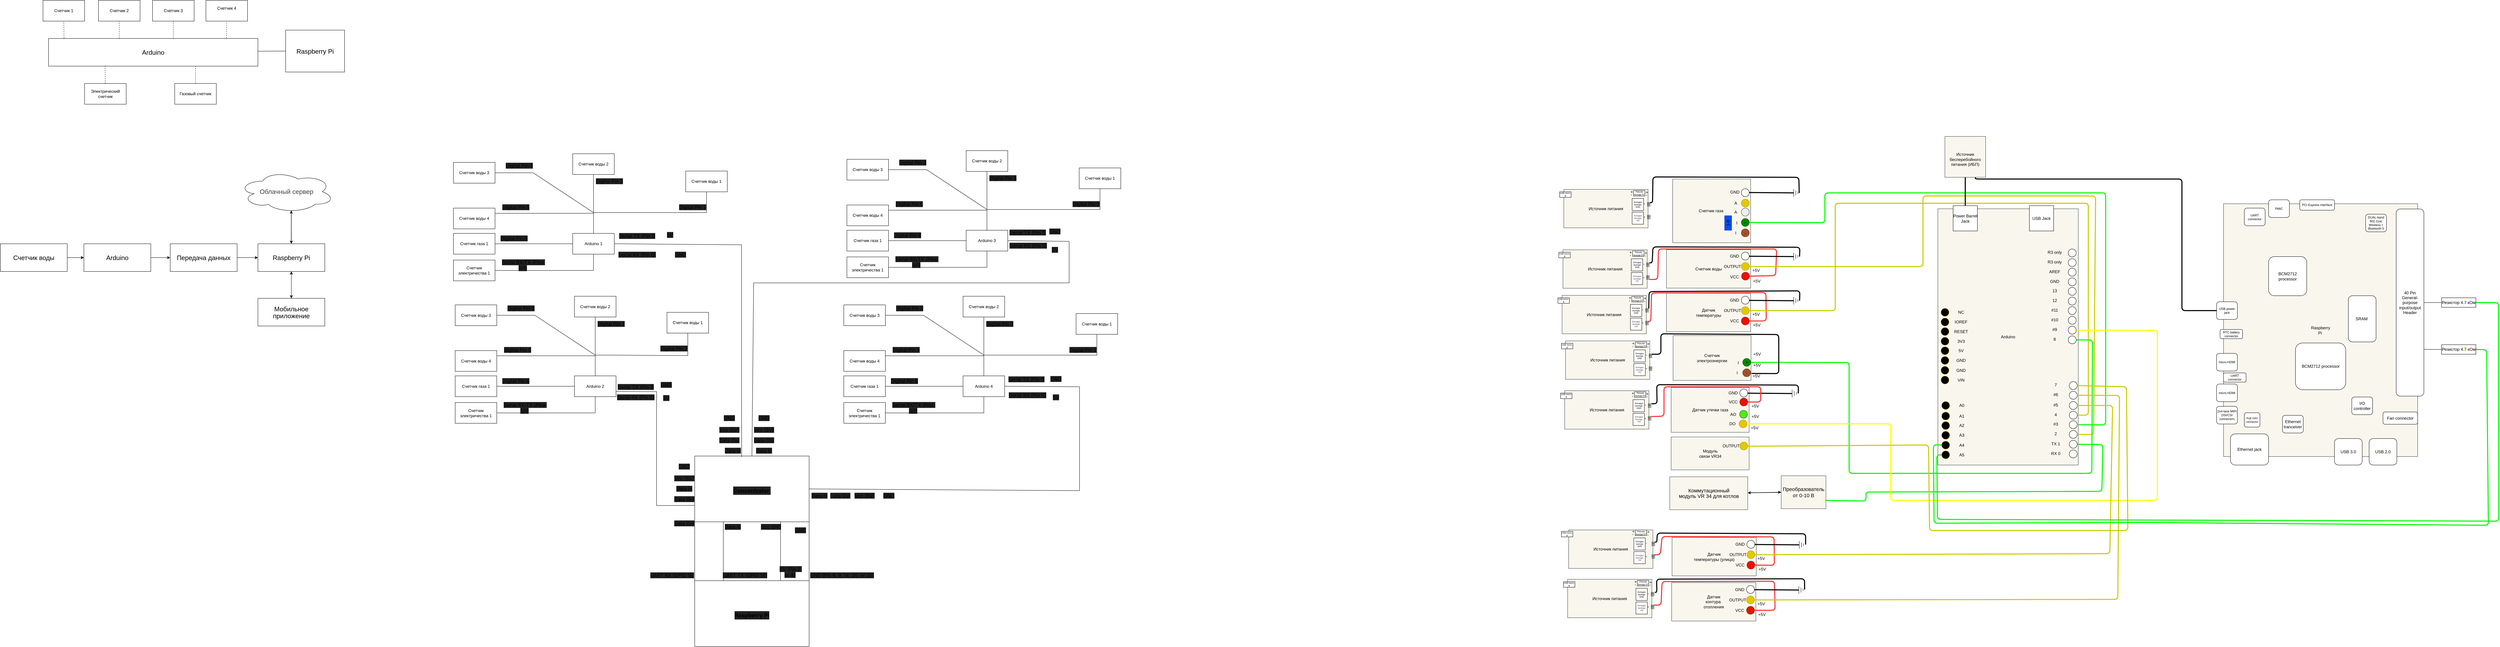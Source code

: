 <mxfile>
    <diagram name="Страница — 1" id="OnGRI13Ld-8jU3vb_ZSC">
        <mxGraphModel dx="1290" dy="526" grid="0" gridSize="10" guides="1" tooltips="1" connect="1" arrows="1" fold="1" page="0" pageScale="1" pageWidth="1169" pageHeight="827" background="#FFFFFF" math="0" shadow="0">
            <root>
                <mxCell id="0"/>
                <mxCell id="1" parent="0"/>
                <mxCell id="1GgPMbV7aMCzvzCdthBu-1" value="&lt;span style=&quot;font-family: Helvetica; font-size: 12px; font-style: normal; font-variant-ligatures: normal; font-variant-caps: normal; font-weight: 400; letter-spacing: normal; orphans: 2; text-align: center; text-indent: 0px; text-transform: none; widows: 2; word-spacing: 0px; -webkit-text-stroke-width: 0px; white-space: normal; background-color: rgb(251, 251, 251); text-decoration-thickness: initial; text-decoration-style: initial; text-decoration-color: initial; float: none; display: inline !important;&quot;&gt;Счетчик 2&lt;/span&gt;" style="rounded=0;whiteSpace=wrap;html=1;fontColor=#000000;" parent="1" vertex="1">
                    <mxGeometry x="270" y="284" width="120" height="60" as="geometry"/>
                </mxCell>
                <mxCell id="1GgPMbV7aMCzvzCdthBu-2" value="Счетчик 1" style="rounded=0;whiteSpace=wrap;html=1;fontColor=#000000;" parent="1" vertex="1">
                    <mxGeometry x="110" y="284" width="120" height="60" as="geometry"/>
                </mxCell>
                <mxCell id="1GgPMbV7aMCzvzCdthBu-3" value="&lt;span style=&quot;font-size:14.0pt;line-height:107%;&lt;br/&gt;font-family:&amp;quot;Times New Roman&amp;quot;,serif;mso-fareast-font-family:Calibri;mso-fareast-theme-font:&lt;br/&gt;minor-latin;mso-ansi-language:RU;mso-fareast-language:EN-US;mso-bidi-language:&lt;br/&gt;AR-SA&quot;&gt;Arduino&lt;/span&gt;" style="rounded=0;whiteSpace=wrap;html=1;fontColor=#000000;" parent="1" vertex="1">
                    <mxGeometry x="126" y="394" width="604" height="80" as="geometry"/>
                </mxCell>
                <mxCell id="1GgPMbV7aMCzvzCdthBu-4" value="&lt;span style=&quot;font-family: Helvetica; font-size: 12px; font-style: normal; font-variant-ligatures: normal; font-variant-caps: normal; font-weight: 400; letter-spacing: normal; orphans: 2; text-align: center; text-indent: 0px; text-transform: none; widows: 2; word-spacing: 0px; -webkit-text-stroke-width: 0px; white-space: normal; background-color: rgb(251, 251, 251); text-decoration-thickness: initial; text-decoration-style: initial; text-decoration-color: initial; float: none; display: inline !important;&quot;&gt;Счетчик 3&lt;/span&gt;" style="rounded=0;whiteSpace=wrap;html=1;fontColor=#000000;" parent="1" vertex="1">
                    <mxGeometry x="426" y="284" width="120" height="60" as="geometry"/>
                </mxCell>
                <mxCell id="1GgPMbV7aMCzvzCdthBu-5" value="&lt;span style=&quot;font-family: Helvetica; font-size: 12px; font-style: normal; font-variant-ligatures: normal; font-variant-caps: normal; font-weight: 400; letter-spacing: normal; orphans: 2; text-align: center; text-indent: 0px; text-transform: none; widows: 2; word-spacing: 0px; -webkit-text-stroke-width: 0px; white-space: normal; background-color: rgb(251, 251, 251); text-decoration-thickness: initial; text-decoration-style: initial; text-decoration-color: initial; float: none; display: inline !important;&quot;&gt;Счетчик 4&lt;/span&gt;&lt;div&gt;&lt;br&gt;&lt;/div&gt;" style="rounded=0;whiteSpace=wrap;html=1;fontColor=#000000;" parent="1" vertex="1">
                    <mxGeometry x="580" y="284" width="120" height="60" as="geometry"/>
                </mxCell>
                <mxCell id="1GgPMbV7aMCzvzCdthBu-6" value="Электрический счетчик" style="rounded=0;whiteSpace=wrap;html=1;fontColor=#000000;" parent="1" vertex="1">
                    <mxGeometry x="230" y="524" width="120" height="60" as="geometry"/>
                </mxCell>
                <mxCell id="1GgPMbV7aMCzvzCdthBu-7" value="&lt;div&gt;Газовый счетчик&lt;/div&gt;" style="rounded=0;whiteSpace=wrap;html=1;fontColor=#000000;" parent="1" vertex="1">
                    <mxGeometry x="490" y="524" width="120" height="60" as="geometry"/>
                </mxCell>
                <mxCell id="1GgPMbV7aMCzvzCdthBu-8" value="" style="endArrow=none;dashed=1;html=1;rounded=0;entryX=0.27;entryY=0.991;entryDx=0;entryDy=0;entryPerimeter=0;fontColor=#000000;" parent="1" source="1GgPMbV7aMCzvzCdthBu-6" target="1GgPMbV7aMCzvzCdthBu-3" edge="1">
                    <mxGeometry width="50" height="50" relative="1" as="geometry">
                        <mxPoint x="416" y="594" as="sourcePoint"/>
                        <mxPoint x="466" y="544" as="targetPoint"/>
                    </mxGeometry>
                </mxCell>
                <mxCell id="1GgPMbV7aMCzvzCdthBu-9" value="" style="endArrow=none;dashed=1;html=1;rounded=0;entryX=0.5;entryY=1;entryDx=0;entryDy=0;exitX=0.074;exitY=-0.006;exitDx=0;exitDy=0;exitPerimeter=0;fontColor=#000000;" parent="1" source="1GgPMbV7aMCzvzCdthBu-3" target="1GgPMbV7aMCzvzCdthBu-2" edge="1">
                    <mxGeometry width="50" height="50" relative="1" as="geometry">
                        <mxPoint x="240" y="574" as="sourcePoint"/>
                        <mxPoint x="239" y="482" as="targetPoint"/>
                    </mxGeometry>
                </mxCell>
                <mxCell id="1GgPMbV7aMCzvzCdthBu-10" value="" style="endArrow=none;dashed=1;html=1;rounded=0;entryX=0.5;entryY=1;entryDx=0;entryDy=0;exitX=0.338;exitY=0;exitDx=0;exitDy=0;exitPerimeter=0;fontColor=#000000;" parent="1" source="1GgPMbV7aMCzvzCdthBu-3" target="1GgPMbV7aMCzvzCdthBu-1" edge="1">
                    <mxGeometry width="50" height="50" relative="1" as="geometry">
                        <mxPoint x="180" y="404" as="sourcePoint"/>
                        <mxPoint x="180" y="354" as="targetPoint"/>
                    </mxGeometry>
                </mxCell>
                <mxCell id="1GgPMbV7aMCzvzCdthBu-11" value="" style="endArrow=none;dashed=1;html=1;rounded=0;entryX=0.5;entryY=1;entryDx=0;entryDy=0;exitX=0.596;exitY=0.009;exitDx=0;exitDy=0;exitPerimeter=0;fontColor=#000000;" parent="1" source="1GgPMbV7aMCzvzCdthBu-3" target="1GgPMbV7aMCzvzCdthBu-4" edge="1">
                    <mxGeometry width="50" height="50" relative="1" as="geometry">
                        <mxPoint x="190" y="414" as="sourcePoint"/>
                        <mxPoint x="190" y="364" as="targetPoint"/>
                    </mxGeometry>
                </mxCell>
                <mxCell id="1GgPMbV7aMCzvzCdthBu-12" value="" style="endArrow=none;dashed=1;html=1;rounded=0;entryX=0.5;entryY=1;entryDx=0;entryDy=0;exitX=0.85;exitY=-0.009;exitDx=0;exitDy=0;exitPerimeter=0;fontColor=#000000;" parent="1" source="1GgPMbV7aMCzvzCdthBu-3" target="1GgPMbV7aMCzvzCdthBu-5" edge="1">
                    <mxGeometry width="50" height="50" relative="1" as="geometry">
                        <mxPoint x="457" y="402" as="sourcePoint"/>
                        <mxPoint x="456" y="354" as="targetPoint"/>
                    </mxGeometry>
                </mxCell>
                <mxCell id="1GgPMbV7aMCzvzCdthBu-13" value="" style="endArrow=none;dashed=1;html=1;rounded=0;entryX=0.5;entryY=0;entryDx=0;entryDy=0;exitX=0.702;exitY=1;exitDx=0;exitDy=0;exitPerimeter=0;fontColor=#000000;" parent="1" source="1GgPMbV7aMCzvzCdthBu-3" target="1GgPMbV7aMCzvzCdthBu-7" edge="1">
                    <mxGeometry width="50" height="50" relative="1" as="geometry">
                        <mxPoint x="594" y="404" as="sourcePoint"/>
                        <mxPoint x="593" y="354" as="targetPoint"/>
                    </mxGeometry>
                </mxCell>
                <mxCell id="1GgPMbV7aMCzvzCdthBu-14" value="&lt;div&gt;&lt;span style=&quot;font-size:14.0pt;line-height:107%;&lt;br/&gt;font-family:&amp;quot;Times New Roman&amp;quot;,serif;mso-fareast-font-family:Calibri;mso-fareast-theme-font:&lt;br/&gt;minor-latin;mso-ansi-language:RU;mso-fareast-language:EN-US;mso-bidi-language:&lt;br/&gt;AR-SA&quot;&gt;Raspberry Pi&lt;/span&gt;&lt;br&gt;&lt;/div&gt;" style="rounded=0;whiteSpace=wrap;html=1;fontColor=#000000;" parent="1" vertex="1">
                    <mxGeometry x="810" y="370" width="170" height="121" as="geometry"/>
                </mxCell>
                <mxCell id="1GgPMbV7aMCzvzCdthBu-15" value="" style="endArrow=none;html=1;rounded=0;entryX=0;entryY=0.5;entryDx=0;entryDy=0;fontColor=#000000;" parent="1" target="1GgPMbV7aMCzvzCdthBu-14" edge="1">
                    <mxGeometry width="50" height="50" relative="1" as="geometry">
                        <mxPoint x="730" y="431" as="sourcePoint"/>
                        <mxPoint x="610" y="370" as="targetPoint"/>
                    </mxGeometry>
                </mxCell>
                <mxCell id="474" style="edgeStyle=none;html=1;" parent="1" source="1GgPMbV7aMCzvzCdthBu-16" target="1GgPMbV7aMCzvzCdthBu-17" edge="1">
                    <mxGeometry relative="1" as="geometry"/>
                </mxCell>
                <mxCell id="1GgPMbV7aMCzvzCdthBu-16" value="&lt;span style=&quot;font-size:14.0pt;line-height:107%;&lt;br/&gt;font-family:&amp;quot;Times New Roman&amp;quot;,serif;mso-fareast-font-family:Calibri;mso-fareast-theme-font:&lt;br/&gt;minor-latin;mso-ansi-language:RU;mso-fareast-language:EN-US;mso-bidi-language:&lt;br/&gt;AR-SA&quot;&gt;Счетчик воды&lt;/span&gt;" style="rounded=0;whiteSpace=wrap;html=1;fontColor=#000000;" parent="1" vertex="1">
                    <mxGeometry x="-13" y="987" width="193" height="80" as="geometry"/>
                </mxCell>
                <mxCell id="473" style="edgeStyle=none;html=1;" parent="1" source="1GgPMbV7aMCzvzCdthBu-17" target="472" edge="1">
                    <mxGeometry relative="1" as="geometry"/>
                </mxCell>
                <mxCell id="1GgPMbV7aMCzvzCdthBu-17" value="&lt;span style=&quot;font-size:14.0pt;line-height:107%;&lt;br/&gt;font-family:&amp;quot;Times New Roman&amp;quot;,serif;mso-fareast-font-family:Calibri;mso-fareast-theme-font:&lt;br/&gt;minor-latin;mso-ansi-language:RU;mso-fareast-language:EN-US;mso-bidi-language:&lt;br/&gt;AR-SA&quot;&gt;Arduino&lt;/span&gt;" style="rounded=0;whiteSpace=wrap;html=1;fontColor=#000000;" parent="1" vertex="1">
                    <mxGeometry x="228" y="987" width="193" height="80" as="geometry"/>
                </mxCell>
                <mxCell id="479" style="edgeStyle=none;html=1;" parent="1" source="1GgPMbV7aMCzvzCdthBu-18" target="1GgPMbV7aMCzvzCdthBu-20" edge="1">
                    <mxGeometry relative="1" as="geometry"/>
                </mxCell>
                <mxCell id="1GgPMbV7aMCzvzCdthBu-18" value="&lt;span style=&quot;font-size:14.0pt;line-height:107%;&lt;br/&gt;font-family:&amp;quot;Times New Roman&amp;quot;,serif;mso-fareast-font-family:Calibri;mso-fareast-theme-font:&lt;br/&gt;minor-latin;mso-ansi-language:RU;mso-fareast-language:EN-US;mso-bidi-language:&lt;br/&gt;AR-SA&quot;&gt;Raspberry Pi&lt;/span&gt;" style="rounded=0;whiteSpace=wrap;html=1;fontColor=#000000;" parent="1" vertex="1">
                    <mxGeometry x="730" y="987" width="193" height="80" as="geometry"/>
                </mxCell>
                <mxCell id="476" style="edgeStyle=none;html=1;exitX=0.55;exitY=0.95;exitDx=0;exitDy=0;exitPerimeter=0;" parent="1" source="481" target="1GgPMbV7aMCzvzCdthBu-18" edge="1">
                    <mxGeometry relative="1" as="geometry">
                        <mxPoint x="826.5" y="909.5" as="sourcePoint"/>
                    </mxGeometry>
                </mxCell>
                <mxCell id="480" style="edgeStyle=none;html=1;entryX=0.5;entryY=1;entryDx=0;entryDy=0;" parent="1" source="1GgPMbV7aMCzvzCdthBu-20" target="1GgPMbV7aMCzvzCdthBu-18" edge="1">
                    <mxGeometry relative="1" as="geometry"/>
                </mxCell>
                <mxCell id="1GgPMbV7aMCzvzCdthBu-20" value="&lt;span style=&quot;font-size:14.0pt;line-height:107%;&lt;br/&gt;font-family:&amp;quot;Times New Roman&amp;quot;,serif;mso-fareast-font-family:Calibri;mso-fareast-theme-font:&lt;br/&gt;minor-latin;mso-ansi-language:RU;mso-fareast-language:EN-US;mso-bidi-language:&lt;br/&gt;AR-SA&quot;&gt;Мобильное приложение&lt;/span&gt;" style="rounded=0;whiteSpace=wrap;html=1;fontColor=#000000;" parent="1" vertex="1">
                    <mxGeometry x="730" y="1144.5" width="193" height="80" as="geometry"/>
                </mxCell>
                <mxCell id="vHo4NpmIeZ7DLQtYQHCM-1" value="Arduino 1" style="rounded=0;whiteSpace=wrap;html=1;fontColor=#000000;" parent="1" vertex="1">
                    <mxGeometry x="1638" y="957" width="120" height="60" as="geometry"/>
                </mxCell>
                <mxCell id="vHo4NpmIeZ7DLQtYQHCM-2" value="Счетчик электричества 1" style="rounded=0;whiteSpace=wrap;html=1;fontColor=#000000;" parent="1" vertex="1">
                    <mxGeometry x="1294" y="1034" width="120" height="60" as="geometry"/>
                </mxCell>
                <mxCell id="vHo4NpmIeZ7DLQtYQHCM-6" value="Счетчик газа 1" style="rounded=0;whiteSpace=wrap;html=1;fontColor=#000000;" parent="1" vertex="1">
                    <mxGeometry x="1294" y="957" width="120" height="60" as="geometry"/>
                </mxCell>
                <mxCell id="vHo4NpmIeZ7DLQtYQHCM-13" value="Счетчик воды 4" style="rounded=0;whiteSpace=wrap;html=1;fontColor=#000000;" parent="1" vertex="1">
                    <mxGeometry x="1294" y="884" width="120" height="60" as="geometry"/>
                </mxCell>
                <mxCell id="vHo4NpmIeZ7DLQtYQHCM-27" value="" style="endArrow=none;html=1;rounded=0;exitX=1;exitY=0.25;exitDx=0;exitDy=0;entryX=0.5;entryY=0;entryDx=0;entryDy=0;fontColor=#000000;" parent="1" source="vHo4NpmIeZ7DLQtYQHCM-13" target="vHo4NpmIeZ7DLQtYQHCM-1" edge="1">
                    <mxGeometry width="50" height="50" relative="1" as="geometry">
                        <mxPoint x="1694" y="1047" as="sourcePoint"/>
                        <mxPoint x="1744" y="997" as="targetPoint"/>
                        <Array as="points">
                            <mxPoint x="1698" y="899"/>
                        </Array>
                    </mxGeometry>
                </mxCell>
                <mxCell id="vHo4NpmIeZ7DLQtYQHCM-28" value="" style="endArrow=none;html=1;rounded=0;exitX=1;exitY=0.5;exitDx=0;exitDy=0;entryX=0;entryY=0.5;entryDx=0;entryDy=0;fontColor=#000000;" parent="1" source="vHo4NpmIeZ7DLQtYQHCM-6" target="vHo4NpmIeZ7DLQtYQHCM-1" edge="1">
                    <mxGeometry width="50" height="50" relative="1" as="geometry">
                        <mxPoint x="1694" y="1047" as="sourcePoint"/>
                        <mxPoint x="1484" y="987" as="targetPoint"/>
                    </mxGeometry>
                </mxCell>
                <mxCell id="vHo4NpmIeZ7DLQtYQHCM-29" value="" style="endArrow=none;html=1;rounded=0;exitX=1;exitY=0.5;exitDx=0;exitDy=0;entryX=0.5;entryY=1;entryDx=0;entryDy=0;fontColor=#000000;" parent="1" source="vHo4NpmIeZ7DLQtYQHCM-2" target="vHo4NpmIeZ7DLQtYQHCM-1" edge="1">
                    <mxGeometry width="50" height="50" relative="1" as="geometry">
                        <mxPoint x="1694" y="1047" as="sourcePoint"/>
                        <mxPoint x="1744" y="997" as="targetPoint"/>
                        <Array as="points">
                            <mxPoint x="1698" y="1064"/>
                        </Array>
                    </mxGeometry>
                </mxCell>
                <mxCell id="vHo4NpmIeZ7DLQtYQHCM-35" value="&lt;span style=&quot;font-family: ui-sans-serif, -apple-system, system-ui, &amp;quot;Segoe UI&amp;quot;, Roboto, Ubuntu, Cantarell, &amp;quot;Noto Sans&amp;quot;, sans-serif, Helvetica, &amp;quot;Apple Color Emoji&amp;quot;, Arial, &amp;quot;Segoe UI Emoji&amp;quot;, &amp;quot;Segoe UI Symbol&amp;quot;; font-size: 14px; text-align: left; white-space-collapse: preserve; background-color: rgb(33, 33, 33);&quot;&gt;Serial RX/TX (Pins 0/1)&lt;/span&gt;" style="text;html=1;align=center;verticalAlign=middle;whiteSpace=wrap;rounded=0;fontColor=#000000;" parent="1" vertex="1">
                    <mxGeometry x="1424" y="1034" width="140" height="30" as="geometry"/>
                </mxCell>
                <mxCell id="vHo4NpmIeZ7DLQtYQHCM-36" value="&lt;span style=&quot;font-family: ui-sans-serif, -apple-system, system-ui, &amp;quot;Segoe UI&amp;quot;, Roboto, Ubuntu, Cantarell, &amp;quot;Noto Sans&amp;quot;, sans-serif, Helvetica, &amp;quot;Apple Color Emoji&amp;quot;, Arial, &amp;quot;Segoe UI Emoji&amp;quot;, &amp;quot;Segoe UI Symbol&amp;quot;; font-size: 14px; text-align: left; white-space-collapse: preserve; background-color: rgb(33, 33, 33);&quot;&gt;Digital Pin 2&lt;/span&gt;" style="text;html=1;align=center;verticalAlign=middle;whiteSpace=wrap;rounded=0;fontColor=#000000;" parent="1" vertex="1">
                    <mxGeometry x="1934" y="867" width="100" height="30" as="geometry"/>
                </mxCell>
                <mxCell id="vHo4NpmIeZ7DLQtYQHCM-37" value="&lt;span style=&quot;font-family: ui-sans-serif, -apple-system, system-ui, &amp;quot;Segoe UI&amp;quot;, Roboto, Ubuntu, Cantarell, &amp;quot;Noto Sans&amp;quot;, sans-serif, Helvetica, &amp;quot;Apple Color Emoji&amp;quot;, Arial, &amp;quot;Segoe UI Emoji&amp;quot;, &amp;quot;Segoe UI Symbol&amp;quot;; font-size: 14px; text-align: left; white-space-collapse: preserve; background-color: rgb(33, 33, 33);&quot;&gt;Digital Pin 6&lt;/span&gt;" style="text;html=1;align=center;verticalAlign=middle;whiteSpace=wrap;rounded=0;fontColor=#000000;" parent="1" vertex="1">
                    <mxGeometry x="1424" y="957" width="90" height="30" as="geometry"/>
                </mxCell>
                <mxCell id="vHo4NpmIeZ7DLQtYQHCM-38" value="Счетчик воды 3" style="rounded=0;whiteSpace=wrap;html=1;fontColor=#000000;" parent="1" vertex="1">
                    <mxGeometry x="1294" y="752" width="120" height="60" as="geometry"/>
                </mxCell>
                <mxCell id="vHo4NpmIeZ7DLQtYQHCM-39" value="Счетчик воды 2" style="rounded=0;whiteSpace=wrap;html=1;fontColor=#000000;" parent="1" vertex="1">
                    <mxGeometry x="1638" y="727" width="120" height="60" as="geometry"/>
                </mxCell>
                <mxCell id="vHo4NpmIeZ7DLQtYQHCM-40" value="Счетчик воды 1" style="rounded=0;whiteSpace=wrap;html=1;fontColor=#000000;" parent="1" vertex="1">
                    <mxGeometry x="1964" y="777" width="120" height="60" as="geometry"/>
                </mxCell>
                <mxCell id="vHo4NpmIeZ7DLQtYQHCM-41" value="" style="endArrow=none;html=1;rounded=0;exitX=0.5;exitY=1;exitDx=0;exitDy=0;entryX=0.5;entryY=0;entryDx=0;entryDy=0;fontColor=#000000;" parent="1" source="vHo4NpmIeZ7DLQtYQHCM-40" target="vHo4NpmIeZ7DLQtYQHCM-1" edge="1">
                    <mxGeometry width="50" height="50" relative="1" as="geometry">
                        <mxPoint x="1654" y="907" as="sourcePoint"/>
                        <mxPoint x="1704" y="857" as="targetPoint"/>
                        <Array as="points">
                            <mxPoint x="2024" y="897"/>
                            <mxPoint x="1744" y="897"/>
                            <mxPoint x="1698" y="897"/>
                        </Array>
                    </mxGeometry>
                </mxCell>
                <mxCell id="vHo4NpmIeZ7DLQtYQHCM-42" value="" style="endArrow=none;html=1;rounded=0;exitX=0.5;exitY=1;exitDx=0;exitDy=0;entryX=0.5;entryY=0;entryDx=0;entryDy=0;fontColor=#000000;" parent="1" source="vHo4NpmIeZ7DLQtYQHCM-39" target="vHo4NpmIeZ7DLQtYQHCM-1" edge="1">
                    <mxGeometry width="50" height="50" relative="1" as="geometry">
                        <mxPoint x="1634" y="807" as="sourcePoint"/>
                        <mxPoint x="1738" y="967" as="targetPoint"/>
                        <Array as="points">
                            <mxPoint x="1698" y="897"/>
                        </Array>
                    </mxGeometry>
                </mxCell>
                <mxCell id="vHo4NpmIeZ7DLQtYQHCM-43" value="" style="endArrow=none;html=1;rounded=0;exitX=1;exitY=0.5;exitDx=0;exitDy=0;entryX=0.5;entryY=0;entryDx=0;entryDy=0;fontColor=#000000;" parent="1" source="vHo4NpmIeZ7DLQtYQHCM-38" target="vHo4NpmIeZ7DLQtYQHCM-1" edge="1">
                    <mxGeometry width="50" height="50" relative="1" as="geometry">
                        <mxPoint x="1524" y="807" as="sourcePoint"/>
                        <mxPoint x="1708" y="967" as="targetPoint"/>
                        <Array as="points">
                            <mxPoint x="1524" y="782"/>
                            <mxPoint x="1698" y="897"/>
                        </Array>
                    </mxGeometry>
                </mxCell>
                <mxCell id="vHo4NpmIeZ7DLQtYQHCM-44" value="&lt;span style=&quot;font-family: ui-sans-serif, -apple-system, system-ui, &amp;quot;Segoe UI&amp;quot;, Roboto, Ubuntu, Cantarell, &amp;quot;Noto Sans&amp;quot;, sans-serif, Helvetica, &amp;quot;Apple Color Emoji&amp;quot;, Arial, &amp;quot;Segoe UI Emoji&amp;quot;, &amp;quot;Segoe UI Symbol&amp;quot;; font-size: 14px; text-align: left; white-space-collapse: preserve; background-color: rgb(33, 33, 33);&quot;&gt;Digital Pin 3&lt;/span&gt;" style="text;html=1;align=center;verticalAlign=middle;whiteSpace=wrap;rounded=0;fontColor=#000000;" parent="1" vertex="1">
                    <mxGeometry x="1694" y="792" width="100" height="30" as="geometry"/>
                </mxCell>
                <mxCell id="vHo4NpmIeZ7DLQtYQHCM-45" value="&lt;span style=&quot;font-family: ui-sans-serif, -apple-system, system-ui, &amp;quot;Segoe UI&amp;quot;, Roboto, Ubuntu, Cantarell, &amp;quot;Noto Sans&amp;quot;, sans-serif, Helvetica, &amp;quot;Apple Color Emoji&amp;quot;, Arial, &amp;quot;Segoe UI Emoji&amp;quot;, &amp;quot;Segoe UI Symbol&amp;quot;; font-size: 14px; text-align: left; white-space-collapse: preserve; background-color: rgb(33, 33, 33);&quot;&gt;Digital Pin 4&lt;/span&gt;" style="text;html=1;align=center;verticalAlign=middle;whiteSpace=wrap;rounded=0;fontColor=#000000;" parent="1" vertex="1">
                    <mxGeometry x="1434" y="747" width="100" height="30" as="geometry"/>
                </mxCell>
                <mxCell id="vHo4NpmIeZ7DLQtYQHCM-46" value="&lt;span style=&quot;font-family: ui-sans-serif, -apple-system, system-ui, &amp;quot;Segoe UI&amp;quot;, Roboto, Ubuntu, Cantarell, &amp;quot;Noto Sans&amp;quot;, sans-serif, Helvetica, &amp;quot;Apple Color Emoji&amp;quot;, Arial, &amp;quot;Segoe UI Emoji&amp;quot;, &amp;quot;Segoe UI Symbol&amp;quot;; font-size: 14px; text-align: left; white-space-collapse: preserve; background-color: rgb(33, 33, 33);&quot;&gt;Digital Pin 5&lt;/span&gt;" style="text;html=1;align=center;verticalAlign=middle;whiteSpace=wrap;rounded=0;fontColor=#000000;" parent="1" vertex="1">
                    <mxGeometry x="1424" y="867" width="100" height="30" as="geometry"/>
                </mxCell>
                <mxCell id="vHo4NpmIeZ7DLQtYQHCM-47" value="Arduino 2" style="rounded=0;whiteSpace=wrap;html=1;fontColor=#000000;" parent="1" vertex="1">
                    <mxGeometry x="1643" y="1368.5" width="120" height="60" as="geometry"/>
                </mxCell>
                <mxCell id="vHo4NpmIeZ7DLQtYQHCM-48" value="Счетчик электричества 1" style="rounded=0;whiteSpace=wrap;html=1;fontColor=#000000;" parent="1" vertex="1">
                    <mxGeometry x="1299" y="1445.5" width="120" height="60" as="geometry"/>
                </mxCell>
                <mxCell id="vHo4NpmIeZ7DLQtYQHCM-49" value="Счетчик газа 1" style="rounded=0;whiteSpace=wrap;html=1;fontColor=#000000;" parent="1" vertex="1">
                    <mxGeometry x="1299" y="1368.5" width="120" height="60" as="geometry"/>
                </mxCell>
                <mxCell id="vHo4NpmIeZ7DLQtYQHCM-50" value="Счетчик воды 4" style="rounded=0;whiteSpace=wrap;html=1;fontColor=#000000;" parent="1" vertex="1">
                    <mxGeometry x="1299" y="1295.5" width="120" height="60" as="geometry"/>
                </mxCell>
                <mxCell id="vHo4NpmIeZ7DLQtYQHCM-51" value="" style="endArrow=none;html=1;rounded=0;exitX=1;exitY=0.25;exitDx=0;exitDy=0;entryX=0.5;entryY=0;entryDx=0;entryDy=0;fontColor=#000000;" parent="1" source="vHo4NpmIeZ7DLQtYQHCM-50" target="vHo4NpmIeZ7DLQtYQHCM-47" edge="1">
                    <mxGeometry width="50" height="50" relative="1" as="geometry">
                        <mxPoint x="1699" y="1458.5" as="sourcePoint"/>
                        <mxPoint x="1749" y="1408.5" as="targetPoint"/>
                        <Array as="points">
                            <mxPoint x="1703" y="1310.5"/>
                        </Array>
                    </mxGeometry>
                </mxCell>
                <mxCell id="vHo4NpmIeZ7DLQtYQHCM-52" value="" style="endArrow=none;html=1;rounded=0;exitX=1;exitY=0.5;exitDx=0;exitDy=0;entryX=0;entryY=0.5;entryDx=0;entryDy=0;fontColor=#000000;" parent="1" source="vHo4NpmIeZ7DLQtYQHCM-49" target="vHo4NpmIeZ7DLQtYQHCM-47" edge="1">
                    <mxGeometry width="50" height="50" relative="1" as="geometry">
                        <mxPoint x="1699" y="1458.5" as="sourcePoint"/>
                        <mxPoint x="1489" y="1398.5" as="targetPoint"/>
                    </mxGeometry>
                </mxCell>
                <mxCell id="vHo4NpmIeZ7DLQtYQHCM-53" value="" style="endArrow=none;html=1;rounded=0;exitX=1;exitY=0.5;exitDx=0;exitDy=0;entryX=0.5;entryY=1;entryDx=0;entryDy=0;fontColor=#000000;" parent="1" source="vHo4NpmIeZ7DLQtYQHCM-48" target="vHo4NpmIeZ7DLQtYQHCM-47" edge="1">
                    <mxGeometry width="50" height="50" relative="1" as="geometry">
                        <mxPoint x="1699" y="1458.5" as="sourcePoint"/>
                        <mxPoint x="1749" y="1408.5" as="targetPoint"/>
                        <Array as="points">
                            <mxPoint x="1703" y="1475.5"/>
                        </Array>
                    </mxGeometry>
                </mxCell>
                <mxCell id="vHo4NpmIeZ7DLQtYQHCM-54" value="&lt;span style=&quot;font-family: ui-sans-serif, -apple-system, system-ui, &amp;quot;Segoe UI&amp;quot;, Roboto, Ubuntu, Cantarell, &amp;quot;Noto Sans&amp;quot;, sans-serif, Helvetica, &amp;quot;Apple Color Emoji&amp;quot;, Arial, &amp;quot;Segoe UI Emoji&amp;quot;, &amp;quot;Segoe UI Symbol&amp;quot;; font-size: 14px; text-align: left; white-space-collapse: preserve; background-color: rgb(33, 33, 33);&quot;&gt;Serial RX/TX (Pins 0/1)&lt;/span&gt;" style="text;html=1;align=center;verticalAlign=middle;whiteSpace=wrap;rounded=0;fontColor=#000000;" parent="1" vertex="1">
                    <mxGeometry x="1429" y="1445.5" width="140" height="30" as="geometry"/>
                </mxCell>
                <mxCell id="vHo4NpmIeZ7DLQtYQHCM-55" value="&lt;span style=&quot;font-family: ui-sans-serif, -apple-system, system-ui, &amp;quot;Segoe UI&amp;quot;, Roboto, Ubuntu, Cantarell, &amp;quot;Noto Sans&amp;quot;, sans-serif, Helvetica, &amp;quot;Apple Color Emoji&amp;quot;, Arial, &amp;quot;Segoe UI Emoji&amp;quot;, &amp;quot;Segoe UI Symbol&amp;quot;; font-size: 14px; text-align: left; white-space-collapse: preserve; background-color: rgb(33, 33, 33);&quot;&gt;Digital Pin 2&lt;/span&gt;" style="text;html=1;align=center;verticalAlign=middle;whiteSpace=wrap;rounded=0;fontColor=#000000;" parent="1" vertex="1">
                    <mxGeometry x="1880" y="1275" width="100" height="30" as="geometry"/>
                </mxCell>
                <mxCell id="vHo4NpmIeZ7DLQtYQHCM-56" value="&lt;span style=&quot;font-family: ui-sans-serif, -apple-system, system-ui, &amp;quot;Segoe UI&amp;quot;, Roboto, Ubuntu, Cantarell, &amp;quot;Noto Sans&amp;quot;, sans-serif, Helvetica, &amp;quot;Apple Color Emoji&amp;quot;, Arial, &amp;quot;Segoe UI Emoji&amp;quot;, &amp;quot;Segoe UI Symbol&amp;quot;; font-size: 14px; text-align: left; white-space-collapse: preserve; background-color: rgb(33, 33, 33);&quot;&gt;Digital Pin 6&lt;/span&gt;" style="text;html=1;align=center;verticalAlign=middle;whiteSpace=wrap;rounded=0;fontColor=#000000;" parent="1" vertex="1">
                    <mxGeometry x="1429" y="1368.5" width="90" height="30" as="geometry"/>
                </mxCell>
                <mxCell id="vHo4NpmIeZ7DLQtYQHCM-57" value="Счетчик воды 3" style="rounded=0;whiteSpace=wrap;html=1;fontColor=#000000;" parent="1" vertex="1">
                    <mxGeometry x="1299" y="1163.5" width="120" height="60" as="geometry"/>
                </mxCell>
                <mxCell id="vHo4NpmIeZ7DLQtYQHCM-58" value="Счетчик воды 2" style="rounded=0;whiteSpace=wrap;html=1;fontColor=#000000;" parent="1" vertex="1">
                    <mxGeometry x="1643" y="1138.5" width="120" height="60" as="geometry"/>
                </mxCell>
                <mxCell id="vHo4NpmIeZ7DLQtYQHCM-59" value="Счетчик воды 1" style="rounded=0;whiteSpace=wrap;html=1;fontColor=#000000;" parent="1" vertex="1">
                    <mxGeometry x="1910" y="1185" width="120" height="60" as="geometry"/>
                </mxCell>
                <mxCell id="vHo4NpmIeZ7DLQtYQHCM-60" value="" style="endArrow=none;html=1;rounded=0;exitX=0.5;exitY=1;exitDx=0;exitDy=0;entryX=0.5;entryY=0;entryDx=0;entryDy=0;fontColor=#000000;" parent="1" source="vHo4NpmIeZ7DLQtYQHCM-59" target="vHo4NpmIeZ7DLQtYQHCM-47" edge="1">
                    <mxGeometry width="50" height="50" relative="1" as="geometry">
                        <mxPoint x="1659" y="1318.5" as="sourcePoint"/>
                        <mxPoint x="1709" y="1268.5" as="targetPoint"/>
                        <Array as="points">
                            <mxPoint x="1970" y="1310"/>
                            <mxPoint x="1749" y="1308.5"/>
                            <mxPoint x="1703" y="1308.5"/>
                        </Array>
                    </mxGeometry>
                </mxCell>
                <mxCell id="vHo4NpmIeZ7DLQtYQHCM-61" value="" style="endArrow=none;html=1;rounded=0;exitX=0.5;exitY=1;exitDx=0;exitDy=0;entryX=0.5;entryY=0;entryDx=0;entryDy=0;fontColor=#000000;" parent="1" source="vHo4NpmIeZ7DLQtYQHCM-58" target="vHo4NpmIeZ7DLQtYQHCM-47" edge="1">
                    <mxGeometry width="50" height="50" relative="1" as="geometry">
                        <mxPoint x="1639" y="1218.5" as="sourcePoint"/>
                        <mxPoint x="1743" y="1378.5" as="targetPoint"/>
                        <Array as="points">
                            <mxPoint x="1703" y="1308.5"/>
                        </Array>
                    </mxGeometry>
                </mxCell>
                <mxCell id="vHo4NpmIeZ7DLQtYQHCM-62" value="" style="endArrow=none;html=1;rounded=0;exitX=1;exitY=0.5;exitDx=0;exitDy=0;entryX=0.5;entryY=0;entryDx=0;entryDy=0;fontColor=#000000;" parent="1" source="vHo4NpmIeZ7DLQtYQHCM-57" target="vHo4NpmIeZ7DLQtYQHCM-47" edge="1">
                    <mxGeometry width="50" height="50" relative="1" as="geometry">
                        <mxPoint x="1529" y="1218.5" as="sourcePoint"/>
                        <mxPoint x="1713" y="1378.5" as="targetPoint"/>
                        <Array as="points">
                            <mxPoint x="1529" y="1193.5"/>
                            <mxPoint x="1703" y="1308.5"/>
                        </Array>
                    </mxGeometry>
                </mxCell>
                <mxCell id="vHo4NpmIeZ7DLQtYQHCM-63" value="&lt;span style=&quot;font-family: ui-sans-serif, -apple-system, system-ui, &amp;quot;Segoe UI&amp;quot;, Roboto, Ubuntu, Cantarell, &amp;quot;Noto Sans&amp;quot;, sans-serif, Helvetica, &amp;quot;Apple Color Emoji&amp;quot;, Arial, &amp;quot;Segoe UI Emoji&amp;quot;, &amp;quot;Segoe UI Symbol&amp;quot;; font-size: 14px; text-align: left; white-space-collapse: preserve; background-color: rgb(33, 33, 33);&quot;&gt;Digital Pin 3&lt;/span&gt;" style="text;html=1;align=center;verticalAlign=middle;whiteSpace=wrap;rounded=0;fontColor=#000000;" parent="1" vertex="1">
                    <mxGeometry x="1699" y="1203.5" width="100" height="30" as="geometry"/>
                </mxCell>
                <mxCell id="vHo4NpmIeZ7DLQtYQHCM-64" value="&lt;span style=&quot;font-family: ui-sans-serif, -apple-system, system-ui, &amp;quot;Segoe UI&amp;quot;, Roboto, Ubuntu, Cantarell, &amp;quot;Noto Sans&amp;quot;, sans-serif, Helvetica, &amp;quot;Apple Color Emoji&amp;quot;, Arial, &amp;quot;Segoe UI Emoji&amp;quot;, &amp;quot;Segoe UI Symbol&amp;quot;; font-size: 14px; text-align: left; white-space-collapse: preserve; background-color: rgb(33, 33, 33);&quot;&gt;Digital Pin 4&lt;/span&gt;" style="text;html=1;align=center;verticalAlign=middle;whiteSpace=wrap;rounded=0;fontColor=#000000;" parent="1" vertex="1">
                    <mxGeometry x="1439" y="1158.5" width="100" height="30" as="geometry"/>
                </mxCell>
                <mxCell id="vHo4NpmIeZ7DLQtYQHCM-65" value="&lt;span style=&quot;font-family: ui-sans-serif, -apple-system, system-ui, &amp;quot;Segoe UI&amp;quot;, Roboto, Ubuntu, Cantarell, &amp;quot;Noto Sans&amp;quot;, sans-serif, Helvetica, &amp;quot;Apple Color Emoji&amp;quot;, Arial, &amp;quot;Segoe UI Emoji&amp;quot;, &amp;quot;Segoe UI Symbol&amp;quot;; font-size: 14px; text-align: left; white-space-collapse: preserve; background-color: rgb(33, 33, 33);&quot;&gt;Digital Pin 5&lt;/span&gt;" style="text;html=1;align=center;verticalAlign=middle;whiteSpace=wrap;rounded=0;fontColor=#000000;" parent="1" vertex="1">
                    <mxGeometry x="1429" y="1278.5" width="100" height="30" as="geometry"/>
                </mxCell>
                <mxCell id="vHo4NpmIeZ7DLQtYQHCM-66" value="Arduino 3" style="rounded=0;whiteSpace=wrap;html=1;fontColor=#000000;" parent="1" vertex="1">
                    <mxGeometry x="2773" y="948" width="120" height="60" as="geometry"/>
                </mxCell>
                <mxCell id="vHo4NpmIeZ7DLQtYQHCM-67" value="Счетчик электричества 1" style="rounded=0;whiteSpace=wrap;html=1;fontColor=#000000;" parent="1" vertex="1">
                    <mxGeometry x="2429" y="1025" width="120" height="60" as="geometry"/>
                </mxCell>
                <mxCell id="vHo4NpmIeZ7DLQtYQHCM-68" value="Счетчик газа 1" style="rounded=0;whiteSpace=wrap;html=1;fontColor=#000000;" parent="1" vertex="1">
                    <mxGeometry x="2429" y="948" width="120" height="60" as="geometry"/>
                </mxCell>
                <mxCell id="vHo4NpmIeZ7DLQtYQHCM-69" value="Счетчик воды 4" style="rounded=0;whiteSpace=wrap;html=1;fontColor=#000000;" parent="1" vertex="1">
                    <mxGeometry x="2429" y="875" width="120" height="60" as="geometry"/>
                </mxCell>
                <mxCell id="vHo4NpmIeZ7DLQtYQHCM-70" value="" style="endArrow=none;html=1;rounded=0;exitX=1;exitY=0.25;exitDx=0;exitDy=0;entryX=0.5;entryY=0;entryDx=0;entryDy=0;fontColor=#000000;" parent="1" source="vHo4NpmIeZ7DLQtYQHCM-69" target="vHo4NpmIeZ7DLQtYQHCM-66" edge="1">
                    <mxGeometry width="50" height="50" relative="1" as="geometry">
                        <mxPoint x="2829" y="1038" as="sourcePoint"/>
                        <mxPoint x="2879" y="988" as="targetPoint"/>
                        <Array as="points">
                            <mxPoint x="2833" y="890"/>
                        </Array>
                    </mxGeometry>
                </mxCell>
                <mxCell id="vHo4NpmIeZ7DLQtYQHCM-71" value="" style="endArrow=none;html=1;rounded=0;exitX=1;exitY=0.5;exitDx=0;exitDy=0;entryX=0;entryY=0.5;entryDx=0;entryDy=0;fontColor=#000000;" parent="1" source="vHo4NpmIeZ7DLQtYQHCM-68" target="vHo4NpmIeZ7DLQtYQHCM-66" edge="1">
                    <mxGeometry width="50" height="50" relative="1" as="geometry">
                        <mxPoint x="2829" y="1038" as="sourcePoint"/>
                        <mxPoint x="2619" y="978" as="targetPoint"/>
                    </mxGeometry>
                </mxCell>
                <mxCell id="vHo4NpmIeZ7DLQtYQHCM-72" value="" style="endArrow=none;html=1;rounded=0;exitX=1;exitY=0.5;exitDx=0;exitDy=0;entryX=0.5;entryY=1;entryDx=0;entryDy=0;fontColor=#000000;" parent="1" source="vHo4NpmIeZ7DLQtYQHCM-67" target="vHo4NpmIeZ7DLQtYQHCM-66" edge="1">
                    <mxGeometry width="50" height="50" relative="1" as="geometry">
                        <mxPoint x="2829" y="1038" as="sourcePoint"/>
                        <mxPoint x="2879" y="988" as="targetPoint"/>
                        <Array as="points">
                            <mxPoint x="2833" y="1055"/>
                        </Array>
                    </mxGeometry>
                </mxCell>
                <mxCell id="vHo4NpmIeZ7DLQtYQHCM-73" value="&lt;span style=&quot;font-family: ui-sans-serif, -apple-system, system-ui, &amp;quot;Segoe UI&amp;quot;, Roboto, Ubuntu, Cantarell, &amp;quot;Noto Sans&amp;quot;, sans-serif, Helvetica, &amp;quot;Apple Color Emoji&amp;quot;, Arial, &amp;quot;Segoe UI Emoji&amp;quot;, &amp;quot;Segoe UI Symbol&amp;quot;; font-size: 14px; text-align: left; white-space-collapse: preserve; background-color: rgb(33, 33, 33);&quot;&gt;Serial RX/TX (Pins 0/1)&lt;/span&gt;" style="text;html=1;align=center;verticalAlign=middle;whiteSpace=wrap;rounded=0;fontColor=#000000;" parent="1" vertex="1">
                    <mxGeometry x="2559" y="1025" width="140" height="30" as="geometry"/>
                </mxCell>
                <mxCell id="vHo4NpmIeZ7DLQtYQHCM-74" value="&lt;span style=&quot;font-family: ui-sans-serif, -apple-system, system-ui, &amp;quot;Segoe UI&amp;quot;, Roboto, Ubuntu, Cantarell, &amp;quot;Noto Sans&amp;quot;, sans-serif, Helvetica, &amp;quot;Apple Color Emoji&amp;quot;, Arial, &amp;quot;Segoe UI Emoji&amp;quot;, &amp;quot;Segoe UI Symbol&amp;quot;; font-size: 14px; text-align: left; white-space-collapse: preserve; background-color: rgb(33, 33, 33);&quot;&gt;Digital Pin 2&lt;/span&gt;" style="text;html=1;align=center;verticalAlign=middle;whiteSpace=wrap;rounded=0;fontColor=#000000;" parent="1" vertex="1">
                    <mxGeometry x="3069" y="858" width="100" height="30" as="geometry"/>
                </mxCell>
                <mxCell id="vHo4NpmIeZ7DLQtYQHCM-75" value="&lt;span style=&quot;font-family: ui-sans-serif, -apple-system, system-ui, &amp;quot;Segoe UI&amp;quot;, Roboto, Ubuntu, Cantarell, &amp;quot;Noto Sans&amp;quot;, sans-serif, Helvetica, &amp;quot;Apple Color Emoji&amp;quot;, Arial, &amp;quot;Segoe UI Emoji&amp;quot;, &amp;quot;Segoe UI Symbol&amp;quot;; font-size: 14px; text-align: left; white-space-collapse: preserve; background-color: rgb(33, 33, 33);&quot;&gt;Digital Pin 6&lt;/span&gt;" style="text;html=1;align=center;verticalAlign=middle;whiteSpace=wrap;rounded=0;fontColor=#000000;" parent="1" vertex="1">
                    <mxGeometry x="2559" y="948" width="90" height="30" as="geometry"/>
                </mxCell>
                <mxCell id="vHo4NpmIeZ7DLQtYQHCM-76" value="Счетчик воды 3" style="rounded=0;whiteSpace=wrap;html=1;fontColor=#000000;" parent="1" vertex="1">
                    <mxGeometry x="2429" y="743" width="120" height="60" as="geometry"/>
                </mxCell>
                <mxCell id="vHo4NpmIeZ7DLQtYQHCM-77" value="Счетчик воды 2" style="rounded=0;whiteSpace=wrap;html=1;fontColor=#000000;" parent="1" vertex="1">
                    <mxGeometry x="2773" y="718" width="120" height="60" as="geometry"/>
                </mxCell>
                <mxCell id="vHo4NpmIeZ7DLQtYQHCM-78" value="Счетчик воды 1" style="rounded=0;whiteSpace=wrap;html=1;fontColor=#000000;" parent="1" vertex="1">
                    <mxGeometry x="3099" y="768" width="120" height="60" as="geometry"/>
                </mxCell>
                <mxCell id="vHo4NpmIeZ7DLQtYQHCM-79" value="" style="endArrow=none;html=1;rounded=0;exitX=0.5;exitY=1;exitDx=0;exitDy=0;entryX=0.5;entryY=0;entryDx=0;entryDy=0;fontColor=#000000;" parent="1" source="vHo4NpmIeZ7DLQtYQHCM-78" target="vHo4NpmIeZ7DLQtYQHCM-66" edge="1">
                    <mxGeometry width="50" height="50" relative="1" as="geometry">
                        <mxPoint x="2789" y="898" as="sourcePoint"/>
                        <mxPoint x="2839" y="848" as="targetPoint"/>
                        <Array as="points">
                            <mxPoint x="3159" y="888"/>
                            <mxPoint x="2879" y="888"/>
                            <mxPoint x="2833" y="888"/>
                        </Array>
                    </mxGeometry>
                </mxCell>
                <mxCell id="vHo4NpmIeZ7DLQtYQHCM-80" value="" style="endArrow=none;html=1;rounded=0;exitX=0.5;exitY=1;exitDx=0;exitDy=0;entryX=0.5;entryY=0;entryDx=0;entryDy=0;fontColor=#000000;" parent="1" source="vHo4NpmIeZ7DLQtYQHCM-77" target="vHo4NpmIeZ7DLQtYQHCM-66" edge="1">
                    <mxGeometry width="50" height="50" relative="1" as="geometry">
                        <mxPoint x="2769" y="798" as="sourcePoint"/>
                        <mxPoint x="2873" y="958" as="targetPoint"/>
                        <Array as="points">
                            <mxPoint x="2833" y="888"/>
                        </Array>
                    </mxGeometry>
                </mxCell>
                <mxCell id="vHo4NpmIeZ7DLQtYQHCM-81" value="" style="endArrow=none;html=1;rounded=0;exitX=1;exitY=0.5;exitDx=0;exitDy=0;entryX=0.5;entryY=0;entryDx=0;entryDy=0;fontColor=#000000;" parent="1" source="vHo4NpmIeZ7DLQtYQHCM-76" target="vHo4NpmIeZ7DLQtYQHCM-66" edge="1">
                    <mxGeometry width="50" height="50" relative="1" as="geometry">
                        <mxPoint x="2659" y="798" as="sourcePoint"/>
                        <mxPoint x="2843" y="958" as="targetPoint"/>
                        <Array as="points">
                            <mxPoint x="2659" y="773"/>
                            <mxPoint x="2833" y="888"/>
                        </Array>
                    </mxGeometry>
                </mxCell>
                <mxCell id="vHo4NpmIeZ7DLQtYQHCM-82" value="&lt;span style=&quot;font-family: ui-sans-serif, -apple-system, system-ui, &amp;quot;Segoe UI&amp;quot;, Roboto, Ubuntu, Cantarell, &amp;quot;Noto Sans&amp;quot;, sans-serif, Helvetica, &amp;quot;Apple Color Emoji&amp;quot;, Arial, &amp;quot;Segoe UI Emoji&amp;quot;, &amp;quot;Segoe UI Symbol&amp;quot;; font-size: 14px; text-align: left; white-space-collapse: preserve; background-color: rgb(33, 33, 33);&quot;&gt;Digital Pin 3&lt;/span&gt;" style="text;html=1;align=center;verticalAlign=middle;whiteSpace=wrap;rounded=0;fontColor=#000000;" parent="1" vertex="1">
                    <mxGeometry x="2829" y="783" width="100" height="30" as="geometry"/>
                </mxCell>
                <mxCell id="vHo4NpmIeZ7DLQtYQHCM-83" value="&lt;span style=&quot;font-family: ui-sans-serif, -apple-system, system-ui, &amp;quot;Segoe UI&amp;quot;, Roboto, Ubuntu, Cantarell, &amp;quot;Noto Sans&amp;quot;, sans-serif, Helvetica, &amp;quot;Apple Color Emoji&amp;quot;, Arial, &amp;quot;Segoe UI Emoji&amp;quot;, &amp;quot;Segoe UI Symbol&amp;quot;; font-size: 14px; text-align: left; white-space-collapse: preserve; background-color: rgb(33, 33, 33);&quot;&gt;Digital Pin 4&lt;/span&gt;" style="text;html=1;align=center;verticalAlign=middle;whiteSpace=wrap;rounded=0;fontColor=#000000;" parent="1" vertex="1">
                    <mxGeometry x="2569" y="738" width="100" height="30" as="geometry"/>
                </mxCell>
                <mxCell id="vHo4NpmIeZ7DLQtYQHCM-84" value="&lt;span style=&quot;font-family: ui-sans-serif, -apple-system, system-ui, &amp;quot;Segoe UI&amp;quot;, Roboto, Ubuntu, Cantarell, &amp;quot;Noto Sans&amp;quot;, sans-serif, Helvetica, &amp;quot;Apple Color Emoji&amp;quot;, Arial, &amp;quot;Segoe UI Emoji&amp;quot;, &amp;quot;Segoe UI Symbol&amp;quot;; font-size: 14px; text-align: left; white-space-collapse: preserve; background-color: rgb(33, 33, 33);&quot;&gt;Digital Pin 5&lt;/span&gt;" style="text;html=1;align=center;verticalAlign=middle;whiteSpace=wrap;rounded=0;fontColor=#000000;" parent="1" vertex="1">
                    <mxGeometry x="2559" y="858" width="100" height="30" as="geometry"/>
                </mxCell>
                <mxCell id="vHo4NpmIeZ7DLQtYQHCM-85" value="Arduino 4" style="rounded=0;whiteSpace=wrap;html=1;fontColor=#000000;" parent="1" vertex="1">
                    <mxGeometry x="2764" y="1368.5" width="120" height="60" as="geometry"/>
                </mxCell>
                <mxCell id="vHo4NpmIeZ7DLQtYQHCM-86" value="Счетчик электричества 1" style="rounded=0;whiteSpace=wrap;html=1;fontColor=#000000;" parent="1" vertex="1">
                    <mxGeometry x="2420" y="1445.5" width="120" height="60" as="geometry"/>
                </mxCell>
                <mxCell id="vHo4NpmIeZ7DLQtYQHCM-87" value="Счетчик газа 1" style="rounded=0;whiteSpace=wrap;html=1;fontColor=#000000;" parent="1" vertex="1">
                    <mxGeometry x="2420" y="1368.5" width="120" height="60" as="geometry"/>
                </mxCell>
                <mxCell id="vHo4NpmIeZ7DLQtYQHCM-88" value="Счетчик воды 4" style="rounded=0;whiteSpace=wrap;html=1;fontColor=#000000;" parent="1" vertex="1">
                    <mxGeometry x="2420" y="1295.5" width="120" height="60" as="geometry"/>
                </mxCell>
                <mxCell id="vHo4NpmIeZ7DLQtYQHCM-89" value="" style="endArrow=none;html=1;rounded=0;exitX=1;exitY=0.25;exitDx=0;exitDy=0;entryX=0.5;entryY=0;entryDx=0;entryDy=0;fontColor=#000000;" parent="1" source="vHo4NpmIeZ7DLQtYQHCM-88" target="vHo4NpmIeZ7DLQtYQHCM-85" edge="1">
                    <mxGeometry width="50" height="50" relative="1" as="geometry">
                        <mxPoint x="2820" y="1458.5" as="sourcePoint"/>
                        <mxPoint x="2870" y="1408.5" as="targetPoint"/>
                        <Array as="points">
                            <mxPoint x="2824" y="1310.5"/>
                        </Array>
                    </mxGeometry>
                </mxCell>
                <mxCell id="vHo4NpmIeZ7DLQtYQHCM-90" value="" style="endArrow=none;html=1;rounded=0;exitX=1;exitY=0.5;exitDx=0;exitDy=0;entryX=0;entryY=0.5;entryDx=0;entryDy=0;fontColor=#000000;" parent="1" source="vHo4NpmIeZ7DLQtYQHCM-87" target="vHo4NpmIeZ7DLQtYQHCM-85" edge="1">
                    <mxGeometry width="50" height="50" relative="1" as="geometry">
                        <mxPoint x="2820" y="1458.5" as="sourcePoint"/>
                        <mxPoint x="2610" y="1398.5" as="targetPoint"/>
                    </mxGeometry>
                </mxCell>
                <mxCell id="vHo4NpmIeZ7DLQtYQHCM-91" value="" style="endArrow=none;html=1;rounded=0;exitX=1;exitY=0.5;exitDx=0;exitDy=0;entryX=0.5;entryY=1;entryDx=0;entryDy=0;fontColor=#000000;" parent="1" source="vHo4NpmIeZ7DLQtYQHCM-86" target="vHo4NpmIeZ7DLQtYQHCM-85" edge="1">
                    <mxGeometry width="50" height="50" relative="1" as="geometry">
                        <mxPoint x="2820" y="1458.5" as="sourcePoint"/>
                        <mxPoint x="2870" y="1408.5" as="targetPoint"/>
                        <Array as="points">
                            <mxPoint x="2824" y="1475.5"/>
                        </Array>
                    </mxGeometry>
                </mxCell>
                <mxCell id="vHo4NpmIeZ7DLQtYQHCM-92" value="&lt;span style=&quot;font-family: ui-sans-serif, -apple-system, system-ui, &amp;quot;Segoe UI&amp;quot;, Roboto, Ubuntu, Cantarell, &amp;quot;Noto Sans&amp;quot;, sans-serif, Helvetica, &amp;quot;Apple Color Emoji&amp;quot;, Arial, &amp;quot;Segoe UI Emoji&amp;quot;, &amp;quot;Segoe UI Symbol&amp;quot;; font-size: 14px; text-align: left; white-space-collapse: preserve; background-color: rgb(33, 33, 33);&quot;&gt;Serial RX/TX (Pins 0/1)&lt;/span&gt;" style="text;html=1;align=center;verticalAlign=middle;whiteSpace=wrap;rounded=0;fontColor=#000000;" parent="1" vertex="1">
                    <mxGeometry x="2550" y="1445.5" width="140" height="30" as="geometry"/>
                </mxCell>
                <mxCell id="vHo4NpmIeZ7DLQtYQHCM-93" value="&lt;span style=&quot;font-family: ui-sans-serif, -apple-system, system-ui, &amp;quot;Segoe UI&amp;quot;, Roboto, Ubuntu, Cantarell, &amp;quot;Noto Sans&amp;quot;, sans-serif, Helvetica, &amp;quot;Apple Color Emoji&amp;quot;, Arial, &amp;quot;Segoe UI Emoji&amp;quot;, &amp;quot;Segoe UI Symbol&amp;quot;; font-size: 14px; text-align: left; white-space-collapse: preserve; background-color: rgb(33, 33, 33);&quot;&gt;Digital Pin 2&lt;/span&gt;" style="text;html=1;align=center;verticalAlign=middle;whiteSpace=wrap;rounded=0;fontColor=#000000;" parent="1" vertex="1">
                    <mxGeometry x="3060" y="1278.5" width="100" height="30" as="geometry"/>
                </mxCell>
                <mxCell id="vHo4NpmIeZ7DLQtYQHCM-94" value="&lt;span style=&quot;font-family: ui-sans-serif, -apple-system, system-ui, &amp;quot;Segoe UI&amp;quot;, Roboto, Ubuntu, Cantarell, &amp;quot;Noto Sans&amp;quot;, sans-serif, Helvetica, &amp;quot;Apple Color Emoji&amp;quot;, Arial, &amp;quot;Segoe UI Emoji&amp;quot;, &amp;quot;Segoe UI Symbol&amp;quot;; font-size: 14px; text-align: left; white-space-collapse: preserve; background-color: rgb(33, 33, 33);&quot;&gt;Digital Pin 6&lt;/span&gt;" style="text;html=1;align=center;verticalAlign=middle;whiteSpace=wrap;rounded=0;fontColor=#000000;" parent="1" vertex="1">
                    <mxGeometry x="2550" y="1368.5" width="90" height="30" as="geometry"/>
                </mxCell>
                <mxCell id="vHo4NpmIeZ7DLQtYQHCM-95" value="Счетчик воды 3" style="rounded=0;whiteSpace=wrap;html=1;fontColor=#000000;" parent="1" vertex="1">
                    <mxGeometry x="2420" y="1163.5" width="120" height="60" as="geometry"/>
                </mxCell>
                <mxCell id="vHo4NpmIeZ7DLQtYQHCM-96" value="Счетчик воды 2" style="rounded=0;whiteSpace=wrap;html=1;fontColor=#000000;" parent="1" vertex="1">
                    <mxGeometry x="2764" y="1138.5" width="120" height="60" as="geometry"/>
                </mxCell>
                <mxCell id="vHo4NpmIeZ7DLQtYQHCM-97" value="Счетчик воды 1" style="rounded=0;whiteSpace=wrap;html=1;fontColor=#000000;" parent="1" vertex="1">
                    <mxGeometry x="3090" y="1188.5" width="120" height="60" as="geometry"/>
                </mxCell>
                <mxCell id="vHo4NpmIeZ7DLQtYQHCM-98" value="" style="endArrow=none;html=1;rounded=0;exitX=0.5;exitY=1;exitDx=0;exitDy=0;entryX=0.5;entryY=0;entryDx=0;entryDy=0;fontColor=#000000;" parent="1" source="vHo4NpmIeZ7DLQtYQHCM-97" target="vHo4NpmIeZ7DLQtYQHCM-85" edge="1">
                    <mxGeometry width="50" height="50" relative="1" as="geometry">
                        <mxPoint x="2780" y="1318.5" as="sourcePoint"/>
                        <mxPoint x="2830" y="1268.5" as="targetPoint"/>
                        <Array as="points">
                            <mxPoint x="3150" y="1308.5"/>
                            <mxPoint x="2870" y="1308.5"/>
                            <mxPoint x="2824" y="1308.5"/>
                        </Array>
                    </mxGeometry>
                </mxCell>
                <mxCell id="vHo4NpmIeZ7DLQtYQHCM-99" value="" style="endArrow=none;html=1;rounded=0;exitX=0.5;exitY=1;exitDx=0;exitDy=0;entryX=0.5;entryY=0;entryDx=0;entryDy=0;fontColor=#000000;" parent="1" source="vHo4NpmIeZ7DLQtYQHCM-96" target="vHo4NpmIeZ7DLQtYQHCM-85" edge="1">
                    <mxGeometry width="50" height="50" relative="1" as="geometry">
                        <mxPoint x="2760" y="1218.5" as="sourcePoint"/>
                        <mxPoint x="2864" y="1378.5" as="targetPoint"/>
                        <Array as="points">
                            <mxPoint x="2824" y="1308.5"/>
                        </Array>
                    </mxGeometry>
                </mxCell>
                <mxCell id="vHo4NpmIeZ7DLQtYQHCM-100" value="" style="endArrow=none;html=1;rounded=0;exitX=1;exitY=0.5;exitDx=0;exitDy=0;entryX=0.5;entryY=0;entryDx=0;entryDy=0;fontColor=#000000;" parent="1" source="vHo4NpmIeZ7DLQtYQHCM-95" target="vHo4NpmIeZ7DLQtYQHCM-85" edge="1">
                    <mxGeometry width="50" height="50" relative="1" as="geometry">
                        <mxPoint x="2650" y="1218.5" as="sourcePoint"/>
                        <mxPoint x="2834" y="1378.5" as="targetPoint"/>
                        <Array as="points">
                            <mxPoint x="2650" y="1193.5"/>
                            <mxPoint x="2824" y="1308.5"/>
                        </Array>
                    </mxGeometry>
                </mxCell>
                <mxCell id="vHo4NpmIeZ7DLQtYQHCM-101" value="&lt;span style=&quot;font-family: ui-sans-serif, -apple-system, system-ui, &amp;quot;Segoe UI&amp;quot;, Roboto, Ubuntu, Cantarell, &amp;quot;Noto Sans&amp;quot;, sans-serif, Helvetica, &amp;quot;Apple Color Emoji&amp;quot;, Arial, &amp;quot;Segoe UI Emoji&amp;quot;, &amp;quot;Segoe UI Symbol&amp;quot;; font-size: 14px; text-align: left; white-space-collapse: preserve; background-color: rgb(33, 33, 33);&quot;&gt;Digital Pin 3&lt;/span&gt;" style="text;html=1;align=center;verticalAlign=middle;whiteSpace=wrap;rounded=0;fontColor=#000000;" parent="1" vertex="1">
                    <mxGeometry x="2820" y="1203.5" width="100" height="30" as="geometry"/>
                </mxCell>
                <mxCell id="vHo4NpmIeZ7DLQtYQHCM-102" value="&lt;span style=&quot;font-family: ui-sans-serif, -apple-system, system-ui, &amp;quot;Segoe UI&amp;quot;, Roboto, Ubuntu, Cantarell, &amp;quot;Noto Sans&amp;quot;, sans-serif, Helvetica, &amp;quot;Apple Color Emoji&amp;quot;, Arial, &amp;quot;Segoe UI Emoji&amp;quot;, &amp;quot;Segoe UI Symbol&amp;quot;; font-size: 14px; text-align: left; white-space-collapse: preserve; background-color: rgb(33, 33, 33);&quot;&gt;Digital Pin 4&lt;/span&gt;" style="text;html=1;align=center;verticalAlign=middle;whiteSpace=wrap;rounded=0;fontColor=#000000;" parent="1" vertex="1">
                    <mxGeometry x="2560" y="1158.5" width="100" height="30" as="geometry"/>
                </mxCell>
                <mxCell id="vHo4NpmIeZ7DLQtYQHCM-103" value="&lt;span style=&quot;font-family: ui-sans-serif, -apple-system, system-ui, &amp;quot;Segoe UI&amp;quot;, Roboto, Ubuntu, Cantarell, &amp;quot;Noto Sans&amp;quot;, sans-serif, Helvetica, &amp;quot;Apple Color Emoji&amp;quot;, Arial, &amp;quot;Segoe UI Emoji&amp;quot;, &amp;quot;Segoe UI Symbol&amp;quot;; font-size: 14px; text-align: left; white-space-collapse: preserve; background-color: rgb(33, 33, 33);&quot;&gt;Digital Pin 5&lt;/span&gt;" style="text;html=1;align=center;verticalAlign=middle;whiteSpace=wrap;rounded=0;fontColor=#000000;" parent="1" vertex="1">
                    <mxGeometry x="2550" y="1278.5" width="100" height="30" as="geometry"/>
                </mxCell>
                <mxCell id="vHo4NpmIeZ7DLQtYQHCM-104" value="&lt;h4 style=&quot;border: 0px solid rgb(227, 227, 227); box-sizing: border-box; --tw-border-spacing-x: 0; --tw-border-spacing-y: 0; --tw-translate-x: 0; --tw-translate-y: 0; --tw-rotate: 0; --tw-skew-x: 0; --tw-skew-y: 0; --tw-scale-x: 1; --tw-scale-y: 1; --tw-pan-x: ; --tw-pan-y: ; --tw-pinch-zoom: ; --tw-scroll-snap-strictness: proximity; --tw-gradient-from-position: ; --tw-gradient-via-position: ; --tw-gradient-to-position: ; --tw-ordinal: ; --tw-slashed-zero: ; --tw-numeric-figure: ; --tw-numeric-spacing: ; --tw-numeric-fraction: ; --tw-ring-inset: ; --tw-ring-offset-width: 0px; --tw-ring-offset-color: #fff; --tw-ring-color: rgba(69,89,164,.5); --tw-ring-offset-shadow: 0 0 transparent; --tw-ring-shadow: 0 0 transparent; --tw-shadow: 0 0 transparent; --tw-shadow-colored: 0 0 transparent; --tw-blur: ; --tw-brightness: ; --tw-contrast: ; --tw-grayscale: ; --tw-hue-rotate: ; --tw-invert: ; --tw-saturate: ; --tw-sepia: ; --tw-drop-shadow: ; --tw-backdrop-blur: ; --tw-backdrop-brightness: ; --tw-backdrop-contrast: ; --tw-backdrop-grayscale: ; --tw-backdrop-hue-rotate: ; --tw-backdrop-invert: ; --tw-backdrop-opacity: ; --tw-backdrop-saturate: ; --tw-backdrop-sepia: ; --tw-contain-size: ; --tw-contain-layout: ; --tw-contain-paint: ; --tw-contain-style: ; font-size: 16px; margin: 1rem 0px 0.5rem; line-height: 1.5; font-family: ui-sans-serif, -apple-system, system-ui, &amp;quot;Segoe UI&amp;quot;, Roboto, Ubuntu, Cantarell, &amp;quot;Noto Sans&amp;quot;, sans-serif, Helvetica, &amp;quot;Apple Color Emoji&amp;quot;, Arial, &amp;quot;Segoe UI Emoji&amp;quot;, &amp;quot;Segoe UI Symbol&amp;quot;; text-align: start; white-space-collapse: preserve; background-color: rgb(33, 33, 33);&quot;&gt;Concentrator &lt;/h4&gt;" style="rounded=0;whiteSpace=wrap;html=1;fontColor=#000000;" parent="1" vertex="1">
                    <mxGeometry x="1990" y="1600" width="330" height="190" as="geometry"/>
                </mxCell>
                <mxCell id="vHo4NpmIeZ7DLQtYQHCM-107" value="" style="endArrow=none;html=1;rounded=0;exitX=1;exitY=0.5;exitDx=0;exitDy=0;entryX=0.41;entryY=0.014;entryDx=0;entryDy=0;entryPerimeter=0;fontColor=#000000;" parent="1" source="vHo4NpmIeZ7DLQtYQHCM-1" target="vHo4NpmIeZ7DLQtYQHCM-104" edge="1">
                    <mxGeometry width="50" height="50" relative="1" as="geometry">
                        <mxPoint x="1900" y="1070" as="sourcePoint"/>
                        <mxPoint x="1950" y="1020" as="targetPoint"/>
                        <Array as="points">
                            <mxPoint x="2125" y="990"/>
                        </Array>
                    </mxGeometry>
                </mxCell>
                <mxCell id="vHo4NpmIeZ7DLQtYQHCM-110" value="" style="endArrow=none;html=1;rounded=0;exitX=1;exitY=0.5;exitDx=0;exitDy=0;entryX=1;entryY=0.5;entryDx=0;entryDy=0;fontColor=#000000;" parent="1" source="vHo4NpmIeZ7DLQtYQHCM-85" target="vHo4NpmIeZ7DLQtYQHCM-104" edge="1">
                    <mxGeometry width="50" height="50" relative="1" as="geometry">
                        <mxPoint x="2650" y="1610" as="sourcePoint"/>
                        <mxPoint x="2700" y="1560" as="targetPoint"/>
                        <Array as="points">
                            <mxPoint x="3100" y="1400"/>
                            <mxPoint x="3100" y="1700"/>
                        </Array>
                    </mxGeometry>
                </mxCell>
                <mxCell id="vHo4NpmIeZ7DLQtYQHCM-111" value="" style="endArrow=none;html=1;rounded=0;exitX=1;exitY=0.5;exitDx=0;exitDy=0;entryX=0.5;entryY=0;entryDx=0;entryDy=0;fontColor=#000000;" parent="1" source="vHo4NpmIeZ7DLQtYQHCM-66" target="vHo4NpmIeZ7DLQtYQHCM-104" edge="1">
                    <mxGeometry width="50" height="50" relative="1" as="geometry">
                        <mxPoint x="2820" y="1110" as="sourcePoint"/>
                        <mxPoint x="2870" y="1060" as="targetPoint"/>
                        <Array as="points">
                            <mxPoint x="3070" y="980"/>
                            <mxPoint x="3070" y="1100"/>
                            <mxPoint x="2160" y="1100"/>
                        </Array>
                    </mxGeometry>
                </mxCell>
                <mxCell id="vHo4NpmIeZ7DLQtYQHCM-112" value="&#xa;&lt;span style=&quot;font-family: ui-sans-serif, -apple-system, system-ui, &amp;quot;Segoe UI&amp;quot;, Roboto, Ubuntu, Cantarell, &amp;quot;Noto Sans&amp;quot;, sans-serif, Helvetica, &amp;quot;Apple Color Emoji&amp;quot;, Arial, &amp;quot;Segoe UI Emoji&amp;quot;, &amp;quot;Segoe UI Symbol&amp;quot;; font-size: 14px; font-style: normal; font-variant-ligatures: normal; font-variant-caps: normal; font-weight: 400; letter-spacing: normal; orphans: 2; text-align: left; text-indent: 0px; text-transform: none; widows: 2; word-spacing: 0px; -webkit-text-stroke-width: 0px; white-space: pre-wrap; background-color: rgb(33, 33, 33); text-decoration-thickness: initial; text-decoration-style: initial; text-decoration-color: initial; float: none; display: inline !important;&quot;&gt;Serial TX (Pin 1)&lt;/span&gt;&#xa;&#xa;" style="text;html=1;align=center;verticalAlign=middle;whiteSpace=wrap;rounded=0;fontColor=#000000;" parent="1" vertex="1">
                    <mxGeometry x="1744" y="957" width="160" height="30" as="geometry"/>
                </mxCell>
                <mxCell id="vHo4NpmIeZ7DLQtYQHCM-113" value="&#xa;&lt;span style=&quot;font-family: ui-sans-serif, -apple-system, system-ui, &amp;quot;Segoe UI&amp;quot;, Roboto, Ubuntu, Cantarell, &amp;quot;Noto Sans&amp;quot;, sans-serif, Helvetica, &amp;quot;Apple Color Emoji&amp;quot;, Arial, &amp;quot;Segoe UI Emoji&amp;quot;, &amp;quot;Segoe UI Symbol&amp;quot;; font-size: 14px; font-style: normal; font-variant-ligatures: normal; font-variant-caps: normal; font-weight: 400; letter-spacing: normal; orphans: 2; text-align: left; text-indent: 0px; text-transform: none; widows: 2; word-spacing: 0px; -webkit-text-stroke-width: 0px; white-space: pre-wrap; background-color: rgb(33, 33, 33); text-decoration-thickness: initial; text-decoration-style: initial; text-decoration-color: initial; float: none; display: inline !important;&quot;&gt;Serial TX (Pin 1)&lt;/span&gt;&#xa;&#xa;" style="text;html=1;align=center;verticalAlign=middle;whiteSpace=wrap;rounded=0;fontColor=#000000;" parent="1" vertex="1">
                    <mxGeometry x="2896.5" y="952" width="107" height="20" as="geometry"/>
                </mxCell>
                <mxCell id="vHo4NpmIeZ7DLQtYQHCM-114" value="&#xa;&lt;span style=&quot;font-family: ui-sans-serif, -apple-system, system-ui, &amp;quot;Segoe UI&amp;quot;, Roboto, Ubuntu, Cantarell, &amp;quot;Noto Sans&amp;quot;, sans-serif, Helvetica, &amp;quot;Apple Color Emoji&amp;quot;, Arial, &amp;quot;Segoe UI Emoji&amp;quot;, &amp;quot;Segoe UI Symbol&amp;quot;; font-size: 14px; font-style: normal; font-variant-ligatures: normal; font-variant-caps: normal; font-weight: 400; letter-spacing: normal; orphans: 2; text-align: left; text-indent: 0px; text-transform: none; widows: 2; word-spacing: 0px; -webkit-text-stroke-width: 0px; white-space: pre-wrap; background-color: rgb(33, 33, 33); text-decoration-thickness: initial; text-decoration-style: initial; text-decoration-color: initial; float: none; display: inline !important;&quot;&gt;Serial TX (Pin 1)&lt;/span&gt;&#xa;&#xa;" style="text;html=1;align=center;verticalAlign=middle;whiteSpace=wrap;rounded=0;fontColor=#000000;" parent="1" vertex="1">
                    <mxGeometry x="1757" y="1402" width="126" height="11" as="geometry"/>
                </mxCell>
                <mxCell id="vHo4NpmIeZ7DLQtYQHCM-116" value="&#xa;&lt;span style=&quot;font-family: ui-sans-serif, -apple-system, system-ui, &amp;quot;Segoe UI&amp;quot;, Roboto, Ubuntu, Cantarell, &amp;quot;Noto Sans&amp;quot;, sans-serif, Helvetica, &amp;quot;Apple Color Emoji&amp;quot;, Arial, &amp;quot;Segoe UI Emoji&amp;quot;, &amp;quot;Segoe UI Symbol&amp;quot;; font-size: 14px; font-style: normal; font-variant-ligatures: normal; font-variant-caps: normal; font-weight: 400; letter-spacing: normal; orphans: 2; text-align: left; text-indent: 0px; text-transform: none; widows: 2; word-spacing: 0px; -webkit-text-stroke-width: 0px; white-space: pre-wrap; background-color: rgb(33, 33, 33); text-decoration-thickness: initial; text-decoration-style: initial; text-decoration-color: initial; float: none; display: inline !important;&quot;&gt;Serial TX (Pin 1)&lt;/span&gt;&#xa;&#xa;" style="text;html=1;align=center;verticalAlign=middle;whiteSpace=wrap;rounded=0;fontColor=#000000;" parent="1" vertex="1">
                    <mxGeometry x="2886.5" y="1371" width="120" height="30" as="geometry"/>
                </mxCell>
                <mxCell id="vHo4NpmIeZ7DLQtYQHCM-117" value="&lt;span style=&quot;font-family: ui-sans-serif, -apple-system, system-ui, &amp;quot;Segoe UI&amp;quot;, Roboto, Ubuntu, Cantarell, &amp;quot;Noto Sans&amp;quot;, sans-serif, Helvetica, &amp;quot;Apple Color Emoji&amp;quot;, Arial, &amp;quot;Segoe UI Emoji&amp;quot;, &amp;quot;Segoe UI Symbol&amp;quot;; font-size: 14px; text-align: left; white-space-collapse: preserve; background-color: rgb(33, 33, 33);&quot;&gt;Data In&lt;/span&gt;" style="text;html=1;align=center;verticalAlign=middle;whiteSpace=wrap;rounded=0;fontColor=#000000;" parent="1" vertex="1">
                    <mxGeometry x="1930" y="1680" width="60" height="30" as="geometry"/>
                </mxCell>
                <mxCell id="vHo4NpmIeZ7DLQtYQHCM-118" value="&lt;span style=&quot;font-family: ui-sans-serif, -apple-system, system-ui, &amp;quot;Segoe UI&amp;quot;, Roboto, Ubuntu, Cantarell, &amp;quot;Noto Sans&amp;quot;, sans-serif, Helvetica, &amp;quot;Apple Color Emoji&amp;quot;, Arial, &amp;quot;Segoe UI Emoji&amp;quot;, &amp;quot;Segoe UI Symbol&amp;quot;; font-size: 14px; text-align: left; white-space-collapse: preserve; background-color: rgb(33, 33, 33);&quot;&gt;Data In&lt;/span&gt;" style="text;html=1;align=center;verticalAlign=middle;whiteSpace=wrap;rounded=0;fontColor=#000000;" parent="1" vertex="1">
                    <mxGeometry x="2070" y="1570" width="60" height="30" as="geometry"/>
                </mxCell>
                <mxCell id="vHo4NpmIeZ7DLQtYQHCM-119" value="&lt;span style=&quot;font-family: ui-sans-serif, -apple-system, system-ui, &amp;quot;Segoe UI&amp;quot;, Roboto, Ubuntu, Cantarell, &amp;quot;Noto Sans&amp;quot;, sans-serif, Helvetica, &amp;quot;Apple Color Emoji&amp;quot;, Arial, &amp;quot;Segoe UI Emoji&amp;quot;, &amp;quot;Segoe UI Symbol&amp;quot;; font-size: 14px; text-align: left; white-space-collapse: preserve; background-color: rgb(33, 33, 33);&quot;&gt;Data In&lt;/span&gt;" style="text;html=1;align=center;verticalAlign=middle;whiteSpace=wrap;rounded=0;fontColor=#000000;" parent="1" vertex="1">
                    <mxGeometry x="2320" y="1700" width="60" height="30" as="geometry"/>
                </mxCell>
                <mxCell id="vHo4NpmIeZ7DLQtYQHCM-120" value="" style="endArrow=none;html=1;rounded=0;exitX=1;exitY=0.75;exitDx=0;exitDy=0;entryX=0;entryY=0.75;entryDx=0;entryDy=0;fontColor=#000000;" parent="1" source="vHo4NpmIeZ7DLQtYQHCM-47" target="vHo4NpmIeZ7DLQtYQHCM-104" edge="1">
                    <mxGeometry width="50" height="50" relative="1" as="geometry">
                        <mxPoint x="1910" y="1470" as="sourcePoint"/>
                        <mxPoint x="1960" y="1420" as="targetPoint"/>
                        <Array as="points">
                            <mxPoint x="1880" y="1414"/>
                            <mxPoint x="1880" y="1590"/>
                            <mxPoint x="1880" y="1743"/>
                        </Array>
                    </mxGeometry>
                </mxCell>
                <mxCell id="vHo4NpmIeZ7DLQtYQHCM-121" value="&lt;span style=&quot;font-family: ui-sans-serif, -apple-system, system-ui, &amp;quot;Segoe UI&amp;quot;, Roboto, Ubuntu, Cantarell, &amp;quot;Noto Sans&amp;quot;, sans-serif, Helvetica, &amp;quot;Apple Color Emoji&amp;quot;, Arial, &amp;quot;Segoe UI Emoji&amp;quot;, &amp;quot;Segoe UI Symbol&amp;quot;; font-size: 14px; text-align: left; white-space-collapse: preserve; background-color: rgb(33, 33, 33);&quot;&gt;Data Out&lt;/span&gt;" style="text;html=1;align=center;verticalAlign=middle;whiteSpace=wrap;rounded=0;fontColor=#000000;" parent="1" vertex="1">
                    <mxGeometry x="1930" y="1710" width="60" height="30" as="geometry"/>
                </mxCell>
                <mxCell id="vHo4NpmIeZ7DLQtYQHCM-122" value="&lt;span style=&quot;font-family: ui-sans-serif, -apple-system, system-ui, &amp;quot;Segoe UI&amp;quot;, Roboto, Ubuntu, Cantarell, &amp;quot;Noto Sans&amp;quot;, sans-serif, Helvetica, &amp;quot;Apple Color Emoji&amp;quot;, Arial, &amp;quot;Segoe UI Emoji&amp;quot;, &amp;quot;Segoe UI Symbol&amp;quot;; font-size: 14px; text-align: left; white-space-collapse: preserve; background-color: rgb(33, 33, 33);&quot;&gt;Serial RX (Pin 0)&lt;/span&gt;" style="text;html=1;align=center;verticalAlign=middle;whiteSpace=wrap;rounded=0;fontColor=#000000;" parent="1" vertex="1">
                    <mxGeometry x="1765" y="1418" width="110" height="25" as="geometry"/>
                </mxCell>
                <mxCell id="vHo4NpmIeZ7DLQtYQHCM-125" value="&lt;span style=&quot;font-family: ui-sans-serif, -apple-system, system-ui, &amp;quot;Segoe UI&amp;quot;, Roboto, Ubuntu, Cantarell, &amp;quot;Noto Sans&amp;quot;, sans-serif, Helvetica, &amp;quot;Apple Color Emoji&amp;quot;, Arial, &amp;quot;Segoe UI Emoji&amp;quot;, &amp;quot;Segoe UI Symbol&amp;quot;; font-size: 14px; text-align: left; white-space-collapse: preserve; background-color: rgb(33, 33, 33);&quot;&gt;Serial RX (Pin 0)&lt;/span&gt;" style="text;html=1;align=center;verticalAlign=middle;whiteSpace=wrap;rounded=0;fontColor=#000000;" parent="1" vertex="1">
                    <mxGeometry x="1744" y="1004" width="160" height="30" as="geometry"/>
                </mxCell>
                <mxCell id="vHo4NpmIeZ7DLQtYQHCM-126" value="&lt;span style=&quot;font-family: ui-sans-serif, -apple-system, system-ui, &amp;quot;Segoe UI&amp;quot;, Roboto, Ubuntu, Cantarell, &amp;quot;Noto Sans&amp;quot;, sans-serif, Helvetica, &amp;quot;Apple Color Emoji&amp;quot;, Arial, &amp;quot;Segoe UI Emoji&amp;quot;, &amp;quot;Segoe UI Symbol&amp;quot;; font-size: 14px; text-align: left; white-space-collapse: preserve; background-color: rgb(33, 33, 33);&quot;&gt;Data Out&lt;/span&gt;" style="text;html=1;align=center;verticalAlign=middle;whiteSpace=wrap;rounded=0;fontColor=#000000;" parent="1" vertex="1">
                    <mxGeometry x="2060" y="1540" width="60" height="30" as="geometry"/>
                </mxCell>
                <mxCell id="vHo4NpmIeZ7DLQtYQHCM-127" value="&lt;span style=&quot;font-family: ui-sans-serif, -apple-system, system-ui, &amp;quot;Segoe UI&amp;quot;, Roboto, Ubuntu, Cantarell, &amp;quot;Noto Sans&amp;quot;, sans-serif, Helvetica, &amp;quot;Apple Color Emoji&amp;quot;, Arial, &amp;quot;Segoe UI Emoji&amp;quot;, &amp;quot;Segoe UI Symbol&amp;quot;; font-size: 14px; text-align: left; white-space-collapse: preserve; background-color: rgb(33, 33, 33);&quot;&gt;Serial RX (Pin 0)&lt;/span&gt;" style="text;html=1;align=center;verticalAlign=middle;whiteSpace=wrap;rounded=0;fontColor=#000000;" parent="1" vertex="1">
                    <mxGeometry x="2896.5" y="978" width="110" height="30" as="geometry"/>
                </mxCell>
                <mxCell id="vHo4NpmIeZ7DLQtYQHCM-130" value="&lt;span style=&quot;font-family: ui-sans-serif, -apple-system, system-ui, &amp;quot;Segoe UI&amp;quot;, Roboto, Ubuntu, Cantarell, &amp;quot;Noto Sans&amp;quot;, sans-serif, Helvetica, &amp;quot;Apple Color Emoji&amp;quot;, Arial, &amp;quot;Segoe UI Emoji&amp;quot;, &amp;quot;Segoe UI Symbol&amp;quot;; font-size: 14px; text-align: left; white-space-collapse: preserve; background-color: rgb(33, 33, 33);&quot;&gt;Data Out&lt;/span&gt;" style="text;html=1;align=center;verticalAlign=middle;whiteSpace=wrap;rounded=0;fontColor=#000000;" parent="1" vertex="1">
                    <mxGeometry x="2160" y="1540" width="60" height="30" as="geometry"/>
                </mxCell>
                <mxCell id="vHo4NpmIeZ7DLQtYQHCM-131" value="&lt;span style=&quot;font-family: ui-sans-serif, -apple-system, system-ui, &amp;quot;Segoe UI&amp;quot;, Roboto, Ubuntu, Cantarell, &amp;quot;Noto Sans&amp;quot;, sans-serif, Helvetica, &amp;quot;Apple Color Emoji&amp;quot;, Arial, &amp;quot;Segoe UI Emoji&amp;quot;, &amp;quot;Segoe UI Symbol&amp;quot;; font-size: 14px; text-align: left; white-space-collapse: preserve; background-color: rgb(33, 33, 33);&quot;&gt;Data In&lt;/span&gt;" style="text;html=1;align=center;verticalAlign=middle;whiteSpace=wrap;rounded=0;fontColor=#000000;" parent="1" vertex="1">
                    <mxGeometry x="2160" y="1570" width="60" height="30" as="geometry"/>
                </mxCell>
                <mxCell id="vHo4NpmIeZ7DLQtYQHCM-133" value="&lt;span style=&quot;font-family: ui-sans-serif, -apple-system, system-ui, &amp;quot;Segoe UI&amp;quot;, Roboto, Ubuntu, Cantarell, &amp;quot;Noto Sans&amp;quot;, sans-serif, Helvetica, &amp;quot;Apple Color Emoji&amp;quot;, Arial, &amp;quot;Segoe UI Emoji&amp;quot;, &amp;quot;Segoe UI Symbol&amp;quot;; font-size: 14px; text-align: left; white-space-collapse: preserve; background-color: rgb(33, 33, 33);&quot;&gt;Serial RX (Pin 0)&lt;/span&gt;" style="text;html=1;align=center;verticalAlign=middle;whiteSpace=wrap;rounded=0;fontColor=#000000;" parent="1" vertex="1">
                    <mxGeometry x="2895" y="1410" width="110" height="30" as="geometry"/>
                </mxCell>
                <mxCell id="vHo4NpmIeZ7DLQtYQHCM-134" value="&lt;span style=&quot;font-family: ui-sans-serif, -apple-system, system-ui, &amp;quot;Segoe UI&amp;quot;, Roboto, Ubuntu, Cantarell, &amp;quot;Noto Sans&amp;quot;, sans-serif, Helvetica, &amp;quot;Apple Color Emoji&amp;quot;, Arial, &amp;quot;Segoe UI Emoji&amp;quot;, &amp;quot;Segoe UI Symbol&amp;quot;; font-size: 14px; text-align: left; white-space-collapse: preserve; background-color: rgb(33, 33, 33);&quot;&gt;Data Out&lt;/span&gt;" style="text;html=1;align=center;verticalAlign=middle;whiteSpace=wrap;rounded=0;fontColor=#000000;" parent="1" vertex="1">
                    <mxGeometry x="2380" y="1700" width="60" height="30" as="geometry"/>
                </mxCell>
                <mxCell id="vHo4NpmIeZ7DLQtYQHCM-135" value="&lt;span style=&quot;font-family: ui-sans-serif, -apple-system, system-ui, &amp;quot;Segoe UI&amp;quot;, Roboto, Ubuntu, Cantarell, &amp;quot;Noto Sans&amp;quot;, sans-serif, Helvetica, &amp;quot;Apple Color Emoji&amp;quot;, Arial, &amp;quot;Segoe UI Emoji&amp;quot;, &amp;quot;Segoe UI Symbol&amp;quot;; font-size: 14px; text-align: left; white-space-collapse: preserve; background-color: rgb(33, 33, 33);&quot;&gt;Vcc (5V)&lt;/span&gt;" style="text;html=1;align=center;verticalAlign=middle;whiteSpace=wrap;rounded=0;fontColor=#000000;" parent="1" vertex="1">
                    <mxGeometry x="2160" y="1510" width="60" height="30" as="geometry"/>
                </mxCell>
                <mxCell id="vHo4NpmIeZ7DLQtYQHCM-136" value="&lt;span style=&quot;font-family: ui-sans-serif, -apple-system, system-ui, &amp;quot;Segoe UI&amp;quot;, Roboto, Ubuntu, Cantarell, &amp;quot;Noto Sans&amp;quot;, sans-serif, Helvetica, &amp;quot;Apple Color Emoji&amp;quot;, Arial, &amp;quot;Segoe UI Emoji&amp;quot;, &amp;quot;Segoe UI Symbol&amp;quot;; font-size: 14px; text-align: left; white-space-collapse: preserve; background-color: rgb(33, 33, 33);&quot;&gt;GND&lt;/span&gt;" style="text;html=1;align=center;verticalAlign=middle;whiteSpace=wrap;rounded=0;fontColor=#000000;" parent="1" vertex="1">
                    <mxGeometry x="2160" y="1475.5" width="60" height="30" as="geometry"/>
                </mxCell>
                <mxCell id="vHo4NpmIeZ7DLQtYQHCM-138" value="&lt;span style=&quot;font-family: ui-sans-serif, -apple-system, system-ui, &amp;quot;Segoe UI&amp;quot;, Roboto, Ubuntu, Cantarell, &amp;quot;Noto Sans&amp;quot;, sans-serif, Helvetica, &amp;quot;Apple Color Emoji&amp;quot;, Arial, &amp;quot;Segoe UI Emoji&amp;quot;, &amp;quot;Segoe UI Symbol&amp;quot;; font-size: 14px; text-align: left; white-space-collapse: preserve; background-color: rgb(33, 33, 33);&quot;&gt;Vcc (5V)&lt;/span&gt;" style="text;html=1;align=center;verticalAlign=middle;whiteSpace=wrap;rounded=0;fontColor=#000000;" parent="1" vertex="1">
                    <mxGeometry x="2060" y="1510" width="60" height="30" as="geometry"/>
                </mxCell>
                <mxCell id="vHo4NpmIeZ7DLQtYQHCM-139" value="&lt;span style=&quot;font-family: ui-sans-serif, -apple-system, system-ui, &amp;quot;Segoe UI&amp;quot;, Roboto, Ubuntu, Cantarell, &amp;quot;Noto Sans&amp;quot;, sans-serif, Helvetica, &amp;quot;Apple Color Emoji&amp;quot;, Arial, &amp;quot;Segoe UI Emoji&amp;quot;, &amp;quot;Segoe UI Symbol&amp;quot;; font-size: 14px; text-align: left; white-space-collapse: preserve; background-color: rgb(33, 33, 33);&quot;&gt;GND&lt;/span&gt;" style="text;html=1;align=center;verticalAlign=middle;whiteSpace=wrap;rounded=0;fontColor=#000000;" parent="1" vertex="1">
                    <mxGeometry x="2060" y="1475.5" width="60" height="30" as="geometry"/>
                </mxCell>
                <mxCell id="vHo4NpmIeZ7DLQtYQHCM-140" value="&lt;span style=&quot;font-family: ui-sans-serif, -apple-system, system-ui, &amp;quot;Segoe UI&amp;quot;, Roboto, Ubuntu, Cantarell, &amp;quot;Noto Sans&amp;quot;, sans-serif, Helvetica, &amp;quot;Apple Color Emoji&amp;quot;, Arial, &amp;quot;Segoe UI Emoji&amp;quot;, &amp;quot;Segoe UI Symbol&amp;quot;; font-size: 14px; text-align: left; white-space-collapse: preserve; background-color: rgb(33, 33, 33);&quot;&gt;Vcc (5V)&lt;/span&gt;" style="text;html=1;align=center;verticalAlign=middle;whiteSpace=wrap;rounded=0;fontColor=#000000;" parent="1" vertex="1">
                    <mxGeometry x="1930" y="1650" width="60" height="30" as="geometry"/>
                </mxCell>
                <mxCell id="vHo4NpmIeZ7DLQtYQHCM-141" value="&lt;span style=&quot;font-family: ui-sans-serif, -apple-system, system-ui, &amp;quot;Segoe UI&amp;quot;, Roboto, Ubuntu, Cantarell, &amp;quot;Noto Sans&amp;quot;, sans-serif, Helvetica, &amp;quot;Apple Color Emoji&amp;quot;, Arial, &amp;quot;Segoe UI Emoji&amp;quot;, &amp;quot;Segoe UI Symbol&amp;quot;; font-size: 14px; text-align: left; white-space-collapse: preserve; background-color: rgb(33, 33, 33);&quot;&gt;GND&lt;/span&gt;" style="text;html=1;align=center;verticalAlign=middle;whiteSpace=wrap;rounded=0;fontColor=#000000;" parent="1" vertex="1">
                    <mxGeometry x="1930" y="1615.5" width="60" height="30" as="geometry"/>
                </mxCell>
                <mxCell id="vHo4NpmIeZ7DLQtYQHCM-142" value="&lt;span style=&quot;font-family: ui-sans-serif, -apple-system, system-ui, &amp;quot;Segoe UI&amp;quot;, Roboto, Ubuntu, Cantarell, &amp;quot;Noto Sans&amp;quot;, sans-serif, Helvetica, &amp;quot;Apple Color Emoji&amp;quot;, Arial, &amp;quot;Segoe UI Emoji&amp;quot;, &amp;quot;Segoe UI Symbol&amp;quot;; font-size: 14px; text-align: left; white-space-collapse: preserve; background-color: rgb(33, 33, 33);&quot;&gt;GND&lt;/span&gt;" style="text;html=1;align=center;verticalAlign=middle;whiteSpace=wrap;rounded=0;fontColor=#000000;" parent="1" vertex="1">
                    <mxGeometry x="2520" y="1700" width="60" height="30" as="geometry"/>
                </mxCell>
                <mxCell id="vHo4NpmIeZ7DLQtYQHCM-143" value="&lt;span style=&quot;font-family: ui-sans-serif, -apple-system, system-ui, &amp;quot;Segoe UI&amp;quot;, Roboto, Ubuntu, Cantarell, &amp;quot;Noto Sans&amp;quot;, sans-serif, Helvetica, &amp;quot;Apple Color Emoji&amp;quot;, Arial, &amp;quot;Segoe UI Emoji&amp;quot;, &amp;quot;Segoe UI Symbol&amp;quot;; font-size: 14px; text-align: left; white-space-collapse: preserve; background-color: rgb(33, 33, 33);&quot;&gt;Vcc (5V)&lt;/span&gt;" style="text;html=1;align=center;verticalAlign=middle;whiteSpace=wrap;rounded=0;fontColor=#000000;" parent="1" vertex="1">
                    <mxGeometry x="2450" y="1700" width="60" height="30" as="geometry"/>
                </mxCell>
                <mxCell id="vHo4NpmIeZ7DLQtYQHCM-144" value="&lt;span style=&quot;font-family: ui-sans-serif, -apple-system, system-ui, &amp;quot;Segoe UI&amp;quot;, Roboto, Ubuntu, Cantarell, &amp;quot;Noto Sans&amp;quot;, sans-serif, Helvetica, &amp;quot;Apple Color Emoji&amp;quot;, Arial, &amp;quot;Segoe UI Emoji&amp;quot;, &amp;quot;Segoe UI Symbol&amp;quot;; font-size: 14px; text-align: left; white-space-collapse: preserve; background-color: rgb(33, 33, 33);&quot;&gt;5V&lt;/span&gt;" style="text;html=1;align=center;verticalAlign=middle;whiteSpace=wrap;rounded=0;fontColor=#000000;" parent="1" vertex="1">
                    <mxGeometry x="1884" y="947" width="70" height="30" as="geometry"/>
                </mxCell>
                <mxCell id="vHo4NpmIeZ7DLQtYQHCM-145" value="&lt;span style=&quot;font-family: ui-sans-serif, -apple-system, system-ui, &amp;quot;Segoe UI&amp;quot;, Roboto, Ubuntu, Cantarell, &amp;quot;Noto Sans&amp;quot;, sans-serif, Helvetica, &amp;quot;Apple Color Emoji&amp;quot;, Arial, &amp;quot;Segoe UI Emoji&amp;quot;, &amp;quot;Segoe UI Symbol&amp;quot;; font-size: 14px; text-align: left; white-space-collapse: preserve; background-color: rgb(33, 33, 33);&quot;&gt;GND&lt;/span&gt;" style="text;html=1;align=center;verticalAlign=middle;whiteSpace=wrap;rounded=0;fontColor=#000000;" parent="1" vertex="1">
                    <mxGeometry x="1894" y="1004" width="110" height="30" as="geometry"/>
                </mxCell>
                <mxCell id="vHo4NpmIeZ7DLQtYQHCM-146" value="&lt;span style=&quot;font-family: ui-sans-serif, -apple-system, system-ui, &amp;quot;Segoe UI&amp;quot;, Roboto, Ubuntu, Cantarell, &amp;quot;Noto Sans&amp;quot;, sans-serif, Helvetica, &amp;quot;Apple Color Emoji&amp;quot;, Arial, &amp;quot;Segoe UI Emoji&amp;quot;, &amp;quot;Segoe UI Symbol&amp;quot;; font-size: 14px; text-align: left; white-space-collapse: preserve; background-color: rgb(33, 33, 33);&quot;&gt;5V&lt;/span&gt;" style="text;html=1;align=center;verticalAlign=middle;whiteSpace=wrap;rounded=0;fontColor=#000000;" parent="1" vertex="1">
                    <mxGeometry x="3003.5" y="990" width="50" height="30" as="geometry"/>
                </mxCell>
                <mxCell id="vHo4NpmIeZ7DLQtYQHCM-147" value="&lt;span style=&quot;font-family: ui-sans-serif, -apple-system, system-ui, &amp;quot;Segoe UI&amp;quot;, Roboto, Ubuntu, Cantarell, &amp;quot;Noto Sans&amp;quot;, sans-serif, Helvetica, &amp;quot;Apple Color Emoji&amp;quot;, Arial, &amp;quot;Segoe UI Emoji&amp;quot;, &amp;quot;Segoe UI Symbol&amp;quot;; font-size: 14px; text-align: left; white-space-collapse: preserve; background-color: rgb(33, 33, 33);&quot;&gt;GND&lt;/span&gt;" style="text;html=1;align=center;verticalAlign=middle;whiteSpace=wrap;rounded=0;fontColor=#000000;" parent="1" vertex="1">
                    <mxGeometry x="3003.5" y="937" width="50" height="30" as="geometry"/>
                </mxCell>
                <mxCell id="vHo4NpmIeZ7DLQtYQHCM-148" value="&lt;span style=&quot;font-family: ui-sans-serif, -apple-system, system-ui, &amp;quot;Segoe UI&amp;quot;, Roboto, Ubuntu, Cantarell, &amp;quot;Noto Sans&amp;quot;, sans-serif, Helvetica, &amp;quot;Apple Color Emoji&amp;quot;, Arial, &amp;quot;Segoe UI Emoji&amp;quot;, &amp;quot;Segoe UI Symbol&amp;quot;; font-size: 14px; text-align: left; white-space-collapse: preserve; background-color: rgb(33, 33, 33);&quot;&gt;5V&lt;/span&gt;" style="text;html=1;align=center;verticalAlign=middle;whiteSpace=wrap;rounded=0;fontColor=#000000;" parent="1" vertex="1">
                    <mxGeometry x="3006.5" y="1415.5" width="50" height="30" as="geometry"/>
                </mxCell>
                <mxCell id="vHo4NpmIeZ7DLQtYQHCM-149" value="&lt;span style=&quot;font-family: ui-sans-serif, -apple-system, system-ui, &amp;quot;Segoe UI&amp;quot;, Roboto, Ubuntu, Cantarell, &amp;quot;Noto Sans&amp;quot;, sans-serif, Helvetica, &amp;quot;Apple Color Emoji&amp;quot;, Arial, &amp;quot;Segoe UI Emoji&amp;quot;, &amp;quot;Segoe UI Symbol&amp;quot;; font-size: 14px; text-align: left; white-space-collapse: preserve; background-color: rgb(33, 33, 33);&quot;&gt;GND&lt;/span&gt;" style="text;html=1;align=center;verticalAlign=middle;whiteSpace=wrap;rounded=0;fontColor=#000000;" parent="1" vertex="1">
                    <mxGeometry x="3006.5" y="1362.5" width="50" height="30" as="geometry"/>
                </mxCell>
                <mxCell id="vHo4NpmIeZ7DLQtYQHCM-150" value="&lt;span style=&quot;font-family: ui-sans-serif, -apple-system, system-ui, &amp;quot;Segoe UI&amp;quot;, Roboto, Ubuntu, Cantarell, &amp;quot;Noto Sans&amp;quot;, sans-serif, Helvetica, &amp;quot;Apple Color Emoji&amp;quot;, Arial, &amp;quot;Segoe UI Emoji&amp;quot;, &amp;quot;Segoe UI Symbol&amp;quot;; font-size: 14px; text-align: left; white-space-collapse: preserve; background-color: rgb(33, 33, 33);&quot;&gt;5V&lt;/span&gt;" style="text;html=1;align=center;verticalAlign=middle;whiteSpace=wrap;rounded=0;fontColor=#000000;" parent="1" vertex="1">
                    <mxGeometry x="1883" y="1418" width="50" height="30" as="geometry"/>
                </mxCell>
                <mxCell id="vHo4NpmIeZ7DLQtYQHCM-151" value="&lt;span style=&quot;font-family: ui-sans-serif, -apple-system, system-ui, &amp;quot;Segoe UI&amp;quot;, Roboto, Ubuntu, Cantarell, &amp;quot;Noto Sans&amp;quot;, sans-serif, Helvetica, &amp;quot;Apple Color Emoji&amp;quot;, Arial, &amp;quot;Segoe UI Emoji&amp;quot;, &amp;quot;Segoe UI Symbol&amp;quot;; font-size: 14px; text-align: left; white-space-collapse: preserve; background-color: rgb(33, 33, 33);&quot;&gt;GND&lt;/span&gt;" style="text;html=1;align=center;verticalAlign=middle;whiteSpace=wrap;rounded=0;fontColor=#000000;" parent="1" vertex="1">
                    <mxGeometry x="1883" y="1380" width="50" height="30" as="geometry"/>
                </mxCell>
                <mxCell id="vHo4NpmIeZ7DLQtYQHCM-152" value="&lt;h4 style=&quot;border: 0px solid rgb(227, 227, 227); box-sizing: border-box; --tw-border-spacing-x: 0; --tw-border-spacing-y: 0; --tw-translate-x: 0; --tw-translate-y: 0; --tw-rotate: 0; --tw-skew-x: 0; --tw-skew-y: 0; --tw-scale-x: 1; --tw-scale-y: 1; --tw-pan-x: ; --tw-pan-y: ; --tw-pinch-zoom: ; --tw-scroll-snap-strictness: proximity; --tw-gradient-from-position: ; --tw-gradient-via-position: ; --tw-gradient-to-position: ; --tw-ordinal: ; --tw-slashed-zero: ; --tw-numeric-figure: ; --tw-numeric-spacing: ; --tw-numeric-fraction: ; --tw-ring-inset: ; --tw-ring-offset-width: 0px; --tw-ring-offset-color: #fff; --tw-ring-color: rgba(69,89,164,.5); --tw-ring-offset-shadow: 0 0 transparent; --tw-ring-shadow: 0 0 transparent; --tw-shadow: 0 0 transparent; --tw-shadow-colored: 0 0 transparent; --tw-blur: ; --tw-brightness: ; --tw-contrast: ; --tw-grayscale: ; --tw-hue-rotate: ; --tw-invert: ; --tw-saturate: ; --tw-sepia: ; --tw-drop-shadow: ; --tw-backdrop-blur: ; --tw-backdrop-brightness: ; --tw-backdrop-contrast: ; --tw-backdrop-grayscale: ; --tw-backdrop-hue-rotate: ; --tw-backdrop-invert: ; --tw-backdrop-opacity: ; --tw-backdrop-saturate: ; --tw-backdrop-sepia: ; --tw-contain-size: ; --tw-contain-layout: ; --tw-contain-paint: ; --tw-contain-style: ; font-size: 16px; margin: 1rem 0px 0.5rem; line-height: 1.5; font-family: ui-sans-serif, -apple-system, system-ui, &amp;quot;Segoe UI&amp;quot;, Roboto, Ubuntu, Cantarell, &amp;quot;Noto Sans&amp;quot;, sans-serif, Helvetica, &amp;quot;Apple Color Emoji&amp;quot;, Arial, &amp;quot;Segoe UI Emoji&amp;quot;, &amp;quot;Segoe UI Symbol&amp;quot;; text-align: start; white-space-collapse: preserve; background-color: rgb(33, 33, 33);&quot;&gt;Raspberry Pi&lt;/h4&gt;" style="rounded=0;whiteSpace=wrap;html=1;fontColor=#000000;" parent="1" vertex="1">
                    <mxGeometry x="1990" y="1960" width="330" height="190" as="geometry"/>
                </mxCell>
                <mxCell id="vHo4NpmIeZ7DLQtYQHCM-153" value="" style="endArrow=none;html=1;rounded=0;entryX=0;entryY=1;entryDx=0;entryDy=0;exitX=0;exitY=0;exitDx=0;exitDy=0;fontColor=#000000;" parent="1" source="vHo4NpmIeZ7DLQtYQHCM-152" target="vHo4NpmIeZ7DLQtYQHCM-104" edge="1">
                    <mxGeometry width="50" height="50" relative="1" as="geometry">
                        <mxPoint x="2026" y="1970" as="sourcePoint"/>
                        <mxPoint x="2150" y="1860" as="targetPoint"/>
                    </mxGeometry>
                </mxCell>
                <mxCell id="vHo4NpmIeZ7DLQtYQHCM-154" value="" style="endArrow=none;html=1;rounded=0;entryX=0.25;entryY=1;entryDx=0;entryDy=0;exitX=0.25;exitY=0;exitDx=0;exitDy=0;fontColor=#000000;" parent="1" source="vHo4NpmIeZ7DLQtYQHCM-152" target="vHo4NpmIeZ7DLQtYQHCM-104" edge="1">
                    <mxGeometry width="50" height="50" relative="1" as="geometry">
                        <mxPoint x="2036" y="1980" as="sourcePoint"/>
                        <mxPoint x="2036" y="1800" as="targetPoint"/>
                    </mxGeometry>
                </mxCell>
                <mxCell id="vHo4NpmIeZ7DLQtYQHCM-155" value="" style="endArrow=none;html=1;rounded=0;entryX=0.75;entryY=1;entryDx=0;entryDy=0;exitX=0.75;exitY=0;exitDx=0;exitDy=0;fontColor=#000000;" parent="1" source="vHo4NpmIeZ7DLQtYQHCM-152" target="vHo4NpmIeZ7DLQtYQHCM-104" edge="1">
                    <mxGeometry width="50" height="50" relative="1" as="geometry">
                        <mxPoint x="2083" y="1983" as="sourcePoint"/>
                        <mxPoint x="2083" y="1800" as="targetPoint"/>
                    </mxGeometry>
                </mxCell>
                <mxCell id="vHo4NpmIeZ7DLQtYQHCM-156" value="" style="endArrow=none;html=1;rounded=0;entryX=1;entryY=1;entryDx=0;entryDy=0;exitX=1;exitY=0;exitDx=0;exitDy=0;fontColor=#000000;" parent="1" source="vHo4NpmIeZ7DLQtYQHCM-152" target="vHo4NpmIeZ7DLQtYQHCM-104" edge="1">
                    <mxGeometry width="50" height="50" relative="1" as="geometry">
                        <mxPoint x="2165" y="1983" as="sourcePoint"/>
                        <mxPoint x="2165" y="1800" as="targetPoint"/>
                    </mxGeometry>
                </mxCell>
                <mxCell id="vHo4NpmIeZ7DLQtYQHCM-157" value="&lt;span style=&quot;font-family: ui-sans-serif, -apple-system, system-ui, &amp;quot;Segoe UI&amp;quot;, Roboto, Ubuntu, Cantarell, &amp;quot;Noto Sans&amp;quot;, sans-serif, Helvetica, &amp;quot;Apple Color Emoji&amp;quot;, Arial, &amp;quot;Segoe UI Emoji&amp;quot;, &amp;quot;Segoe UI Symbol&amp;quot;; font-size: 14px; text-align: left; white-space-collapse: preserve; background-color: rgb(33, 33, 33);&quot;&gt;Vcc (5V)&lt;/span&gt;" style="text;html=1;align=center;verticalAlign=middle;whiteSpace=wrap;rounded=0;fontColor=#000000;" parent="1" vertex="1">
                    <mxGeometry x="2180" y="1790" width="60" height="30" as="geometry"/>
                </mxCell>
                <mxCell id="vHo4NpmIeZ7DLQtYQHCM-159" value="&lt;span style=&quot;font-family: ui-sans-serif, -apple-system, system-ui, &amp;quot;Segoe UI&amp;quot;, Roboto, Ubuntu, Cantarell, &amp;quot;Noto Sans&amp;quot;, sans-serif, Helvetica, &amp;quot;Apple Color Emoji&amp;quot;, Arial, &amp;quot;Segoe UI Emoji&amp;quot;, &amp;quot;Segoe UI Symbol&amp;quot;; font-size: 14px; text-align: left; white-space-collapse: preserve; background-color: rgb(33, 33, 33);&quot;&gt;UART TX (GPIO 14)&lt;/span&gt;" style="text;html=1;align=center;verticalAlign=middle;whiteSpace=wrap;rounded=0;fontColor=#000000;" parent="1" vertex="1">
                    <mxGeometry x="2070" y="1930" width="130" height="30" as="geometry"/>
                </mxCell>
                <mxCell id="vHo4NpmIeZ7DLQtYQHCM-161" value="&lt;span style=&quot;font-family: ui-sans-serif, -apple-system, system-ui, &amp;quot;Segoe UI&amp;quot;, Roboto, Ubuntu, Cantarell, &amp;quot;Noto Sans&amp;quot;, sans-serif, Helvetica, &amp;quot;Apple Color Emoji&amp;quot;, Arial, &amp;quot;Segoe UI Emoji&amp;quot;, &amp;quot;Segoe UI Symbol&amp;quot;; font-size: 14px; text-align: left; white-space-collapse: preserve; background-color: rgb(33, 33, 33);&quot;&gt;5V (Pin 2 or 4)&lt;/span&gt;" style="text;html=1;align=center;verticalAlign=middle;whiteSpace=wrap;rounded=0;fontColor=#000000;" parent="1" vertex="1">
                    <mxGeometry x="2230" y="1920" width="70" height="30" as="geometry"/>
                </mxCell>
                <mxCell id="vHo4NpmIeZ7DLQtYQHCM-164" value="&lt;span style=&quot;font-family: ui-sans-serif, -apple-system, system-ui, &amp;quot;Segoe UI&amp;quot;, Roboto, Ubuntu, Cantarell, &amp;quot;Noto Sans&amp;quot;, sans-serif, Helvetica, &amp;quot;Apple Color Emoji&amp;quot;, Arial, &amp;quot;Segoe UI Emoji&amp;quot;, &amp;quot;Segoe UI Symbol&amp;quot;; font-size: 14px; text-align: left; white-space-collapse: preserve; background-color: rgb(33, 33, 33);&quot;&gt;UART RX (GPIO 15)&lt;/span&gt;" style="text;html=1;align=center;verticalAlign=middle;whiteSpace=wrap;rounded=0;fontColor=#000000;" parent="1" vertex="1">
                    <mxGeometry x="1860" y="1930" width="130" height="30" as="geometry"/>
                </mxCell>
                <mxCell id="vHo4NpmIeZ7DLQtYQHCM-165" value="&lt;span style=&quot;font-family: ui-sans-serif, -apple-system, system-ui, &amp;quot;Segoe UI&amp;quot;, Roboto, Ubuntu, Cantarell, &amp;quot;Noto Sans&amp;quot;, sans-serif, Helvetica, &amp;quot;Apple Color Emoji&amp;quot;, Arial, &amp;quot;Segoe UI Emoji&amp;quot;, &amp;quot;Segoe UI Symbol&amp;quot;; font-size: 14px; text-align: left; white-space-collapse: preserve; background-color: rgb(33, 33, 33);&quot;&gt;GND (Pin 6, 9, 14, 20, or 25)&lt;/span&gt;" style="text;html=1;align=center;verticalAlign=middle;whiteSpace=wrap;rounded=0;fontColor=#000000;" parent="1" vertex="1">
                    <mxGeometry x="2320" y="1930" width="190" height="30" as="geometry"/>
                </mxCell>
                <mxCell id="vHo4NpmIeZ7DLQtYQHCM-166" value="&lt;span style=&quot;font-family: ui-sans-serif, -apple-system, system-ui, &amp;quot;Segoe UI&amp;quot;, Roboto, Ubuntu, Cantarell, &amp;quot;Noto Sans&amp;quot;, sans-serif, Helvetica, &amp;quot;Apple Color Emoji&amp;quot;, Arial, &amp;quot;Segoe UI Emoji&amp;quot;, &amp;quot;Segoe UI Symbol&amp;quot;; font-size: 14px; text-align: left; white-space-collapse: preserve; background-color: rgb(33, 33, 33);&quot;&gt;GND&lt;/span&gt;" style="text;html=1;align=center;verticalAlign=middle;whiteSpace=wrap;rounded=0;fontColor=#000000;" parent="1" vertex="1">
                    <mxGeometry x="2270" y="1800" width="50" height="30" as="geometry"/>
                </mxCell>
                <mxCell id="vHo4NpmIeZ7DLQtYQHCM-167" value="&lt;span style=&quot;font-family: ui-sans-serif, -apple-system, system-ui, &amp;quot;Segoe UI&amp;quot;, Roboto, Ubuntu, Cantarell, &amp;quot;Noto Sans&amp;quot;, sans-serif, Helvetica, &amp;quot;Apple Color Emoji&amp;quot;, Arial, &amp;quot;Segoe UI Emoji&amp;quot;, &amp;quot;Segoe UI Symbol&amp;quot;; font-size: 14px; text-align: left; white-space-collapse: preserve; background-color: rgb(33, 33, 33);&quot;&gt;Data Out&lt;/span&gt;" style="text;html=1;align=center;verticalAlign=middle;whiteSpace=wrap;rounded=0;fontColor=#000000;" parent="1" vertex="1">
                    <mxGeometry x="1930" y="1780" width="60" height="30" as="geometry"/>
                </mxCell>
                <mxCell id="vHo4NpmIeZ7DLQtYQHCM-168" value="&lt;span style=&quot;font-family: ui-sans-serif, -apple-system, system-ui, &amp;quot;Segoe UI&amp;quot;, Roboto, Ubuntu, Cantarell, &amp;quot;Noto Sans&amp;quot;, sans-serif, Helvetica, &amp;quot;Apple Color Emoji&amp;quot;, Arial, &amp;quot;Segoe UI Emoji&amp;quot;, &amp;quot;Segoe UI Symbol&amp;quot;; font-size: 14px; text-align: left; white-space-collapse: preserve; background-color: rgb(33, 33, 33);&quot;&gt;Data In&lt;/span&gt;" style="text;html=1;align=center;verticalAlign=middle;whiteSpace=wrap;rounded=0;fontColor=#000000;" parent="1" vertex="1">
                    <mxGeometry x="2070" y="1790" width="60" height="30" as="geometry"/>
                </mxCell>
                <mxCell id="2" value="&lt;font color=&quot;#000000&quot;&gt;Счетчик газа&amp;nbsp;&lt;/font&gt;" style="rounded=0;whiteSpace=wrap;html=1;fillColor=#f9f7ed;strokeColor=#36393d;" parent="1" vertex="1">
                    <mxGeometry x="4811" y="800" width="225" height="184" as="geometry"/>
                </mxCell>
                <mxCell id="3" value="&lt;font color=&quot;#000000&quot;&gt;Счетчик воды&lt;/font&gt;" style="rounded=0;whiteSpace=wrap;html=1;fillColor=#f9f7ed;strokeColor=#36393d;" parent="1" vertex="1">
                    <mxGeometry x="4793" y="1004" width="243" height="111" as="geometry"/>
                </mxCell>
                <mxCell id="6" value="&lt;font color=&quot;#000000&quot;&gt;Счетчик &lt;br&gt;электроэнергии&lt;/font&gt;" style="rounded=0;whiteSpace=wrap;html=1;fillColor=#f9f7ed;strokeColor=#36393d;" parent="1" vertex="1">
                    <mxGeometry x="4812.08" y="1252" width="225" height="129.5" as="geometry"/>
                </mxCell>
                <mxCell id="9" value="&lt;span&gt;&lt;font&gt;Raspberry&lt;br&gt;Pi&amp;nbsp;&lt;/font&gt;&lt;/span&gt;" style="rounded=0;whiteSpace=wrap;html=1;fillColor=#f9f7ed;strokeColor=#36393d;fontColor=#000000;" parent="1" vertex="1">
                    <mxGeometry x="6400" y="871.5" width="560" height="730" as="geometry"/>
                </mxCell>
                <mxCell id="10" value="+" style="ellipse;whiteSpace=wrap;html=1;aspect=fixed;fillColor=#008a00;fontColor=#000000;strokeColor=#005700;" parent="1" vertex="1">
                    <mxGeometry x="5009" y="914" width="23" height="23" as="geometry"/>
                </mxCell>
                <mxCell id="11" value="-" style="ellipse;whiteSpace=wrap;html=1;aspect=fixed;fillColor=#a0522d;fontColor=#000000;strokeColor=#6D1F00;" parent="1" vertex="1">
                    <mxGeometry x="5009" y="944" width="23" height="23" as="geometry"/>
                </mxCell>
                <mxCell id="12" value="I" style="text;html=1;strokeColor=none;fillColor=none;align=center;verticalAlign=middle;whiteSpace=wrap;rounded=0;fontColor=#000000;" parent="1" vertex="1">
                    <mxGeometry x="4982" y="946" width="22" height="19" as="geometry"/>
                </mxCell>
                <mxCell id="13" value="I" style="text;html=1;strokeColor=none;fillColor=none;align=center;verticalAlign=middle;whiteSpace=wrap;rounded=0;fontColor=#000000;" parent="1" vertex="1">
                    <mxGeometry x="4985" y="917.5" width="22" height="19" as="geometry"/>
                </mxCell>
                <mxCell id="15" value="" style="endArrow=none;html=1;exitX=1;exitY=0.5;exitDx=0;exitDy=0;fontColor=#000000;strokeColor=#00FF00;strokeWidth=3;entryX=1;entryY=0.5;entryDx=0;entryDy=0;" parent="1" source="10" target="156" edge="1">
                    <mxGeometry width="50" height="50" relative="1" as="geometry">
                        <mxPoint x="5046" y="897" as="sourcePoint"/>
                        <mxPoint x="6120" y="1480" as="targetPoint"/>
                        <Array as="points">
                            <mxPoint x="5250" y="926"/>
                            <mxPoint x="5250" y="840"/>
                            <mxPoint x="6060" y="840"/>
                            <mxPoint x="6060" y="1510"/>
                        </Array>
                    </mxGeometry>
                </mxCell>
                <mxCell id="16" value="1-8" style="rounded=0;whiteSpace=wrap;html=1;fillColor=#0050ef;fontColor=#000000;strokeColor=#001DBC;rotation=-90;" parent="1" vertex="1">
                    <mxGeometry x="4950" y="917" width="42" height="20" as="geometry"/>
                </mxCell>
                <mxCell id="17" value="" style="ellipse;whiteSpace=wrap;html=1;aspect=fixed;fillColor=#eeeeee;strokeColor=#36393d;fontColor=#000000;" parent="1" vertex="1">
                    <mxGeometry x="5009" y="884" width="23" height="23" as="geometry"/>
                </mxCell>
                <mxCell id="18" value="" style="ellipse;whiteSpace=wrap;html=1;aspect=fixed;fillColor=#e3c800;fontColor=#000000;strokeColor=#B09500;" parent="1" vertex="1">
                    <mxGeometry x="5009" y="858" width="23" height="23" as="geometry"/>
                </mxCell>
                <mxCell id="19" value="A" style="text;html=1;strokeColor=none;fillColor=none;align=center;verticalAlign=middle;whiteSpace=wrap;rounded=0;fontColor=#000000;" parent="1" vertex="1">
                    <mxGeometry x="4982" y="886" width="22" height="19" as="geometry"/>
                </mxCell>
                <mxCell id="20" value="A" style="text;html=1;strokeColor=none;fillColor=none;align=center;verticalAlign=middle;whiteSpace=wrap;rounded=0;fontColor=#000000;" parent="1" vertex="1">
                    <mxGeometry x="4982" y="860" width="22" height="19" as="geometry"/>
                </mxCell>
                <mxCell id="21" value="" style="ellipse;whiteSpace=wrap;html=1;aspect=fixed;fontColor=#000000;" parent="1" vertex="1">
                    <mxGeometry x="5009" y="1011" width="23" height="23" as="geometry"/>
                </mxCell>
                <mxCell id="22" value="" style="ellipse;whiteSpace=wrap;html=1;aspect=fixed;fillColor=#e3c800;fontColor=#000000;strokeColor=#B09500;" parent="1" vertex="1">
                    <mxGeometry x="5009" y="1041" width="23" height="23" as="geometry"/>
                </mxCell>
                <mxCell id="23" value="" style="ellipse;whiteSpace=wrap;html=1;aspect=fixed;fillColor=#e51400;fontColor=#000000;strokeColor=#B20000;" parent="1" vertex="1">
                    <mxGeometry x="5009.57" y="1069" width="23" height="23" as="geometry"/>
                </mxCell>
                <mxCell id="24" value="VCC" style="text;html=1;strokeColor=none;fillColor=none;align=center;verticalAlign=middle;whiteSpace=wrap;rounded=0;fontColor=#000000;" parent="1" vertex="1">
                    <mxGeometry x="4975" y="1073" width="29" height="19" as="geometry"/>
                </mxCell>
                <mxCell id="26" value="OUTPUT" style="text;html=1;strokeColor=none;fillColor=none;align=center;verticalAlign=middle;whiteSpace=wrap;rounded=0;fontColor=#000000;" parent="1" vertex="1">
                    <mxGeometry x="4969" y="1043" width="29" height="19" as="geometry"/>
                </mxCell>
                <mxCell id="27" value="GND" style="text;html=1;strokeColor=none;fillColor=none;align=center;verticalAlign=middle;whiteSpace=wrap;rounded=0;fontColor=#000000;" parent="1" vertex="1">
                    <mxGeometry x="4975" y="1013" width="29" height="19" as="geometry"/>
                </mxCell>
                <mxCell id="28" value="" style="endArrow=none;html=1;exitX=1;exitY=0.5;exitDx=0;exitDy=0;fontColor=#000000;labelBorderColor=default;strokeColor=#FF3333;strokeWidth=3;" parent="1" source="23" edge="1">
                    <mxGeometry width="50" height="50" relative="1" as="geometry">
                        <mxPoint x="5040.0" y="1085" as="sourcePoint"/>
                        <mxPoint x="4744" y="1090" as="targetPoint"/>
                        <Array as="points">
                            <mxPoint x="5108" y="1079"/>
                            <mxPoint x="5111" y="1002"/>
                            <mxPoint x="4770" y="1002"/>
                            <mxPoint x="4768" y="1090"/>
                        </Array>
                    </mxGeometry>
                </mxCell>
                <mxCell id="29" value="" style="endArrow=none;html=1;exitX=1;exitY=0.5;exitDx=0;exitDy=0;fontColor=#000000;strokeColor=#CCCC00;strokeWidth=3;entryX=1;entryY=0.5;entryDx=0;entryDy=0;" parent="1" source="22" target="157" edge="1">
                    <mxGeometry width="50" height="50" relative="1" as="geometry">
                        <mxPoint x="5042.0" y="1092.5" as="sourcePoint"/>
                        <mxPoint x="6028" y="1569" as="targetPoint"/>
                        <Array as="points">
                            <mxPoint x="5140" y="1053"/>
                            <mxPoint x="5259" y="1053"/>
                            <mxPoint x="5533" y="1053"/>
                            <mxPoint x="5533" y="849"/>
                            <mxPoint x="6031" y="849"/>
                            <mxPoint x="6025" y="1538"/>
                        </Array>
                    </mxGeometry>
                </mxCell>
                <mxCell id="30" value="" style="endArrow=none;html=1;fontColor=#000000;strokeColor=#000000;strokeWidth=3;" parent="1" edge="1">
                    <mxGeometry width="50" height="50" relative="1" as="geometry">
                        <mxPoint x="5031" y="1023" as="sourcePoint"/>
                        <mxPoint x="5160" y="1024" as="targetPoint"/>
                    </mxGeometry>
                </mxCell>
                <mxCell id="31" value="" style="endArrow=none;html=1;fontColor=#000000;strokeColor=#000000;" parent="1" edge="1">
                    <mxGeometry width="50" height="50" relative="1" as="geometry">
                        <mxPoint x="5160" y="1035" as="sourcePoint"/>
                        <mxPoint x="5160" y="1013" as="targetPoint"/>
                    </mxGeometry>
                </mxCell>
                <mxCell id="32" value="" style="endArrow=none;html=1;fontColor=#000000;strokeColor=#000000;" parent="1" edge="1">
                    <mxGeometry width="50" height="50" relative="1" as="geometry">
                        <mxPoint x="5166" y="1031" as="sourcePoint"/>
                        <mxPoint x="5166" y="1017" as="targetPoint"/>
                    </mxGeometry>
                </mxCell>
                <mxCell id="33" value="" style="endArrow=none;html=1;fontColor=#000000;strokeColor=#000000;" parent="1" edge="1">
                    <mxGeometry width="50" height="50" relative="1" as="geometry">
                        <mxPoint x="5172" y="1027" as="sourcePoint"/>
                        <mxPoint x="5172" y="1020" as="targetPoint"/>
                        <Array as="points">
                            <mxPoint x="5172" y="1021"/>
                            <mxPoint x="5172" y="1020"/>
                        </Array>
                    </mxGeometry>
                </mxCell>
                <mxCell id="34" value="+5V" style="text;html=1;strokeColor=none;fillColor=none;align=center;verticalAlign=middle;whiteSpace=wrap;rounded=0;fontColor=#000000;" parent="1" vertex="1">
                    <mxGeometry x="5039" y="1085" width="29" height="19" as="geometry"/>
                </mxCell>
                <mxCell id="35" value="&lt;font color=&quot;#000000&quot;&gt;Arduino&lt;/font&gt;" style="rounded=0;whiteSpace=wrap;html=1;fillColor=#f9f7ed;strokeColor=#36393d;" parent="1" vertex="1">
                    <mxGeometry x="5576" y="886" width="405" height="740" as="geometry"/>
                </mxCell>
                <mxCell id="36" value="&lt;font color=&quot;#000000&quot;&gt;Датчик&lt;br&gt;температуры&lt;/font&gt;" style="rounded=0;whiteSpace=wrap;html=1;fillColor=#f9f7ed;strokeColor=#36393d;" parent="1" vertex="1">
                    <mxGeometry x="4793" y="1130" width="243" height="111" as="geometry"/>
                </mxCell>
                <mxCell id="37" value="" style="ellipse;whiteSpace=wrap;html=1;aspect=fixed;fontColor=#000000;" parent="1" vertex="1">
                    <mxGeometry x="5009" y="1138.5" width="23" height="23" as="geometry"/>
                </mxCell>
                <mxCell id="38" value="" style="ellipse;whiteSpace=wrap;html=1;aspect=fixed;fillColor=#e3c800;fontColor=#000000;strokeColor=#B09500;" parent="1" vertex="1">
                    <mxGeometry x="5009" y="1168.5" width="23" height="23" as="geometry"/>
                </mxCell>
                <mxCell id="39" value="" style="ellipse;whiteSpace=wrap;html=1;aspect=fixed;fillColor=#e51400;fontColor=#000000;strokeColor=#B20000;" parent="1" vertex="1">
                    <mxGeometry x="5009" y="1198.5" width="23" height="23" as="geometry"/>
                </mxCell>
                <mxCell id="40" value="VCC" style="text;html=1;strokeColor=none;fillColor=none;align=center;verticalAlign=middle;whiteSpace=wrap;rounded=0;fontColor=#000000;" parent="1" vertex="1">
                    <mxGeometry x="4975" y="1200.5" width="29" height="19" as="geometry"/>
                </mxCell>
                <mxCell id="41" value="OUTPUT" style="text;html=1;strokeColor=none;fillColor=none;align=center;verticalAlign=middle;whiteSpace=wrap;rounded=0;fontColor=#000000;" parent="1" vertex="1">
                    <mxGeometry x="4969" y="1170.5" width="29" height="19" as="geometry"/>
                </mxCell>
                <mxCell id="42" value="GND" style="text;html=1;strokeColor=none;fillColor=none;align=center;verticalAlign=middle;whiteSpace=wrap;rounded=0;fontColor=#000000;" parent="1" vertex="1">
                    <mxGeometry x="4975" y="1140.5" width="29" height="19" as="geometry"/>
                </mxCell>
                <mxCell id="43" value="" style="endArrow=none;html=1;exitX=1;exitY=0.5;exitDx=0;exitDy=0;fontColor=#000000;labelBorderColor=default;strokeColor=#FF3333;strokeWidth=3;" parent="1" source="39" edge="1">
                    <mxGeometry width="50" height="50" relative="1" as="geometry">
                        <mxPoint x="5040.0" y="1212.5" as="sourcePoint"/>
                        <mxPoint x="4741" y="1211" as="targetPoint"/>
                        <Array as="points">
                            <mxPoint x="5081" y="1210"/>
                            <mxPoint x="5080" y="1128"/>
                            <mxPoint x="4750" y="1129"/>
                            <mxPoint x="4748" y="1211"/>
                        </Array>
                    </mxGeometry>
                </mxCell>
                <mxCell id="44" value="" style="endArrow=none;html=1;exitX=1;exitY=0.5;exitDx=0;exitDy=0;fontColor=#000000;strokeColor=#CCCC00;strokeWidth=3;entryX=1;entryY=0.5;entryDx=0;entryDy=0;" parent="1" source="38" target="155" edge="1">
                    <mxGeometry width="50" height="50" relative="1" as="geometry">
                        <mxPoint x="5042.0" y="1220" as="sourcePoint"/>
                        <mxPoint x="5168" y="1181" as="targetPoint"/>
                        <Array as="points">
                            <mxPoint x="5280" y="1180"/>
                            <mxPoint x="5280" y="870"/>
                            <mxPoint x="6010" y="870"/>
                            <mxPoint x="6010" y="1482"/>
                        </Array>
                    </mxGeometry>
                </mxCell>
                <mxCell id="45" value="" style="endArrow=none;html=1;fontColor=#000000;strokeColor=#000000;strokeWidth=3;" parent="1" edge="1">
                    <mxGeometry width="50" height="50" relative="1" as="geometry">
                        <mxPoint x="5031" y="1150.5" as="sourcePoint"/>
                        <mxPoint x="5160" y="1151.5" as="targetPoint"/>
                    </mxGeometry>
                </mxCell>
                <mxCell id="46" value="" style="endArrow=none;html=1;fontColor=#000000;strokeColor=#000000;" parent="1" edge="1">
                    <mxGeometry width="50" height="50" relative="1" as="geometry">
                        <mxPoint x="5160" y="1162.5" as="sourcePoint"/>
                        <mxPoint x="5160" y="1140.5" as="targetPoint"/>
                    </mxGeometry>
                </mxCell>
                <mxCell id="47" value="" style="endArrow=none;html=1;fontColor=#000000;strokeColor=#000000;" parent="1" edge="1">
                    <mxGeometry width="50" height="50" relative="1" as="geometry">
                        <mxPoint x="5166" y="1158.5" as="sourcePoint"/>
                        <mxPoint x="5166" y="1144.5" as="targetPoint"/>
                    </mxGeometry>
                </mxCell>
                <mxCell id="48" value="" style="endArrow=none;html=1;fontColor=#000000;strokeColor=#000000;" parent="1" edge="1">
                    <mxGeometry width="50" height="50" relative="1" as="geometry">
                        <mxPoint x="5172" y="1154.5" as="sourcePoint"/>
                        <mxPoint x="5172" y="1147.5" as="targetPoint"/>
                        <Array as="points">
                            <mxPoint x="5172" y="1148.5"/>
                            <mxPoint x="5172" y="1147.5"/>
                        </Array>
                    </mxGeometry>
                </mxCell>
                <mxCell id="49" value="+5V" style="text;html=1;strokeColor=none;fillColor=none;align=center;verticalAlign=middle;whiteSpace=wrap;rounded=0;fontColor=#000000;" parent="1" vertex="1">
                    <mxGeometry x="5039" y="1212.5" width="29" height="19" as="geometry"/>
                </mxCell>
                <mxCell id="59" value="+5V" style="text;html=1;strokeColor=none;fillColor=none;align=center;verticalAlign=middle;whiteSpace=wrap;rounded=0;fontColor=#000000;" parent="1" vertex="1">
                    <mxGeometry x="5040.08" y="1296.5" width="29" height="19" as="geometry"/>
                </mxCell>
                <mxCell id="62" value="" style="endArrow=none;html=1;exitX=1;exitY=0.5;exitDx=0;exitDy=0;fontColor=#000000;labelBorderColor=default;strokeColor=#00FF00;strokeWidth=3;entryX=1;entryY=0.5;entryDx=0;entryDy=0;" parent="1" target="171" edge="1">
                    <mxGeometry width="50" height="50" relative="1" as="geometry">
                        <mxPoint x="5034.57" y="1329.5" as="sourcePoint"/>
                        <mxPoint x="6020" y="1650" as="targetPoint"/>
                        <Array as="points">
                            <mxPoint x="5320" y="1330"/>
                            <mxPoint x="5320" y="1650"/>
                            <mxPoint x="6020" y="1650"/>
                            <mxPoint x="6022" y="1265"/>
                        </Array>
                    </mxGeometry>
                </mxCell>
                <mxCell id="63" value="+5V" style="text;html=1;strokeColor=none;fillColor=none;align=center;verticalAlign=middle;whiteSpace=wrap;rounded=0;fontColor=#000000;" parent="1" vertex="1">
                    <mxGeometry x="5040.08" y="1328.5" width="29" height="19" as="geometry"/>
                </mxCell>
                <mxCell id="67" value="+5V" style="text;html=1;strokeColor=none;fillColor=none;align=center;verticalAlign=middle;whiteSpace=wrap;rounded=0;fontColor=#000000;" parent="1" vertex="1">
                    <mxGeometry x="5038.08" y="1359.5" width="29" height="19" as="geometry"/>
                </mxCell>
                <mxCell id="68" value="&lt;font color=&quot;#000000&quot;&gt;Датчик утечки газа&lt;/font&gt;" style="rounded=0;whiteSpace=wrap;html=1;fillColor=#f9f7ed;strokeColor=#36393d;" parent="1" vertex="1">
                    <mxGeometry x="4806.57" y="1402" width="225" height="129.5" as="geometry"/>
                </mxCell>
                <mxCell id="69" value="" style="ellipse;whiteSpace=wrap;html=1;aspect=fixed;fontColor=#000000;" parent="1" vertex="1">
                    <mxGeometry x="5004.57" y="1406.5" width="23" height="23" as="geometry"/>
                </mxCell>
                <mxCell id="70" value="" style="endArrow=none;html=1;fontColor=#000000;strokeColor=#000000;strokeWidth=3;" parent="1" edge="1">
                    <mxGeometry width="50" height="50" relative="1" as="geometry">
                        <mxPoint x="5026.57" y="1418.5" as="sourcePoint"/>
                        <mxPoint x="5155.57" y="1419.5" as="targetPoint"/>
                    </mxGeometry>
                </mxCell>
                <mxCell id="71" value="" style="endArrow=none;html=1;fontColor=#000000;strokeColor=#000000;" parent="1" edge="1">
                    <mxGeometry width="50" height="50" relative="1" as="geometry">
                        <mxPoint x="5155.57" y="1430.5" as="sourcePoint"/>
                        <mxPoint x="5155.57" y="1408.5" as="targetPoint"/>
                    </mxGeometry>
                </mxCell>
                <mxCell id="72" value="" style="endArrow=none;html=1;fontColor=#000000;strokeColor=#000000;" parent="1" edge="1">
                    <mxGeometry width="50" height="50" relative="1" as="geometry">
                        <mxPoint x="5161.57" y="1426.5" as="sourcePoint"/>
                        <mxPoint x="5161.57" y="1412.5" as="targetPoint"/>
                    </mxGeometry>
                </mxCell>
                <mxCell id="73" value="" style="endArrow=none;html=1;fontColor=#000000;strokeColor=#000000;" parent="1" edge="1">
                    <mxGeometry width="50" height="50" relative="1" as="geometry">
                        <mxPoint x="5167.57" y="1422.5" as="sourcePoint"/>
                        <mxPoint x="5167.57" y="1415.5" as="targetPoint"/>
                        <Array as="points">
                            <mxPoint x="5167.57" y="1416.5"/>
                            <mxPoint x="5167.57" y="1415.5"/>
                        </Array>
                    </mxGeometry>
                </mxCell>
                <mxCell id="74" value="" style="ellipse;whiteSpace=wrap;html=1;aspect=fixed;fillColor=#e51400;fontColor=#000000;strokeColor=#B20000;" parent="1" vertex="1">
                    <mxGeometry x="5004.57" y="1432.5" width="23" height="23" as="geometry"/>
                </mxCell>
                <mxCell id="75" value="VCC" style="text;html=1;strokeColor=none;fillColor=none;align=center;verticalAlign=middle;whiteSpace=wrap;rounded=0;fontColor=#000000;" parent="1" vertex="1">
                    <mxGeometry x="4970.57" y="1434.5" width="29" height="19" as="geometry"/>
                </mxCell>
                <mxCell id="76" value="" style="endArrow=none;html=1;exitX=1;exitY=0.5;exitDx=0;exitDy=0;fontColor=#000000;labelBorderColor=default;strokeColor=#FF3333;strokeWidth=3;" parent="1" source="74" edge="1">
                    <mxGeometry width="50" height="50" relative="1" as="geometry">
                        <mxPoint x="5035.57" y="1446.5" as="sourcePoint"/>
                        <mxPoint x="4749" y="1486" as="targetPoint"/>
                        <Array as="points">
                            <mxPoint x="5065" y="1444"/>
                            <mxPoint x="5065" y="1400"/>
                            <mxPoint x="4786" y="1400"/>
                            <mxPoint x="4786" y="1485"/>
                        </Array>
                    </mxGeometry>
                </mxCell>
                <mxCell id="77" value="+5V" style="text;html=1;strokeColor=none;fillColor=none;align=center;verticalAlign=middle;whiteSpace=wrap;rounded=0;fontColor=#000000;" parent="1" vertex="1">
                    <mxGeometry x="5034.57" y="1446.5" width="29" height="19" as="geometry"/>
                </mxCell>
                <mxCell id="78" value="" style="ellipse;whiteSpace=wrap;html=1;aspect=fixed;fillColor=#4DEC13;strokeColor=#36393d;" parent="1" vertex="1">
                    <mxGeometry x="5004" y="1468" width="23" height="23" as="geometry"/>
                </mxCell>
                <mxCell id="79" value="AO" style="text;html=1;strokeColor=none;fillColor=none;align=center;verticalAlign=middle;whiteSpace=wrap;rounded=0;fontColor=#000000;" parent="1" vertex="1">
                    <mxGeometry x="4970.57" y="1470" width="29" height="19" as="geometry"/>
                </mxCell>
                <mxCell id="80" value="" style="endArrow=none;html=1;fontColor=#000000;labelBorderColor=default;strokeColor=#00FF00;strokeWidth=3;entryX=1;entryY=0.5;entryDx=0;entryDy=0;exitX=1;exitY=0.75;exitDx=0;exitDy=0;" parent="1" target="158" edge="1" source="487">
                    <mxGeometry width="50" height="50" relative="1" as="geometry">
                        <mxPoint x="5264" y="1730" as="sourcePoint"/>
                        <mxPoint x="6033" y="1662" as="targetPoint"/>
                        <Array as="points">
                            <mxPoint x="5368.57" y="1730"/>
                            <mxPoint x="5368.57" y="1704"/>
                            <mxPoint x="6049" y="1702"/>
                            <mxPoint x="6052" y="1567"/>
                        </Array>
                    </mxGeometry>
                </mxCell>
                <mxCell id="81" value="+5V" style="text;html=1;strokeColor=none;fillColor=none;align=center;verticalAlign=middle;whiteSpace=wrap;rounded=0;fontColor=#000000;" parent="1" vertex="1">
                    <mxGeometry x="5034.57" y="1476.5" width="29" height="19" as="geometry"/>
                </mxCell>
                <mxCell id="82" value="" style="ellipse;whiteSpace=wrap;html=1;aspect=fixed;fillColor=#e3c800;strokeColor=#B09500;fontColor=#000000;" parent="1" vertex="1">
                    <mxGeometry x="5002.57" y="1495.5" width="23" height="23" as="geometry"/>
                </mxCell>
                <mxCell id="83" value="DO" style="text;html=1;strokeColor=none;fillColor=none;align=center;verticalAlign=middle;whiteSpace=wrap;rounded=0;fontColor=#000000;" parent="1" vertex="1">
                    <mxGeometry x="4968.57" y="1497.5" width="29" height="19" as="geometry"/>
                </mxCell>
                <mxCell id="84" value="" style="endArrow=none;html=1;exitX=1;exitY=0.5;exitDx=0;exitDy=0;fontColor=#000000;labelBorderColor=default;strokeColor=#FFFF00;strokeWidth=3;entryX=1;entryY=0.5;entryDx=0;entryDy=0;" parent="1" source="82" target="170" edge="1">
                    <mxGeometry width="50" height="50" relative="1" as="geometry">
                        <mxPoint x="5033.57" y="1509.5" as="sourcePoint"/>
                        <mxPoint x="6203" y="1234" as="targetPoint"/>
                        <Array as="points">
                            <mxPoint x="5440" y="1507"/>
                            <mxPoint x="5440" y="1728"/>
                            <mxPoint x="6209" y="1728"/>
                            <mxPoint x="6209" y="1237"/>
                        </Array>
                    </mxGeometry>
                </mxCell>
                <mxCell id="85" value="+5V" style="text;html=1;strokeColor=none;fillColor=none;align=center;verticalAlign=middle;whiteSpace=wrap;rounded=0;fontColor=#000000;" parent="1" vertex="1">
                    <mxGeometry x="5032.57" y="1509.5" width="29" height="19" as="geometry"/>
                </mxCell>
                <mxCell id="87" value="GND" style="text;html=1;strokeColor=none;fillColor=none;align=center;verticalAlign=middle;whiteSpace=wrap;rounded=0;fontColor=#000000;" parent="1" vertex="1">
                    <mxGeometry x="4970.57" y="1408.5" width="29" height="19" as="geometry"/>
                </mxCell>
                <mxCell id="88" value="&lt;span&gt;&lt;font color=&quot;#000000&quot;&gt;Модуль&lt;br&gt;связи VR34&lt;/font&gt;&lt;/span&gt;" style="rounded=0;whiteSpace=wrap;html=1;fillColor=#f9f7ed;strokeColor=#36393d;" parent="1" vertex="1">
                    <mxGeometry x="4806.57" y="1545" width="225" height="95" as="geometry"/>
                </mxCell>
                <mxCell id="96" value="" style="ellipse;whiteSpace=wrap;html=1;aspect=fixed;fillColor=#000000;strokeColor=#B09500;fontColor=#000000;" parent="1" vertex="1">
                    <mxGeometry x="5587" y="1442.5" width="23" height="23" as="geometry"/>
                </mxCell>
                <mxCell id="123" value="A0" style="text;html=1;strokeColor=none;fillColor=none;align=center;verticalAlign=middle;whiteSpace=wrap;rounded=0;fontColor=#000000;" parent="1" vertex="1">
                    <mxGeometry x="5618" y="1446.5" width="54" height="15" as="geometry"/>
                </mxCell>
                <mxCell id="124" value="" style="ellipse;whiteSpace=wrap;html=1;aspect=fixed;fillColor=#000000;strokeColor=#B09500;fontColor=#000000;" parent="1" vertex="1">
                    <mxGeometry x="5587" y="1473" width="23" height="23" as="geometry"/>
                </mxCell>
                <mxCell id="125" value="A1" style="text;html=1;strokeColor=none;fillColor=none;align=center;verticalAlign=middle;whiteSpace=wrap;rounded=0;fontColor=#000000;" parent="1" vertex="1">
                    <mxGeometry x="5618" y="1477" width="54" height="15" as="geometry"/>
                </mxCell>
                <mxCell id="126" value="" style="ellipse;whiteSpace=wrap;html=1;aspect=fixed;fillColor=#000000;strokeColor=#B09500;fontColor=#000000;" parent="1" vertex="1">
                    <mxGeometry x="5587" y="1500.5" width="23" height="23" as="geometry"/>
                </mxCell>
                <mxCell id="127" value="A2" style="text;html=1;strokeColor=none;fillColor=none;align=center;verticalAlign=middle;whiteSpace=wrap;rounded=0;fontColor=#000000;" parent="1" vertex="1">
                    <mxGeometry x="5618" y="1504.5" width="54" height="15" as="geometry"/>
                </mxCell>
                <mxCell id="128" value="" style="ellipse;whiteSpace=wrap;html=1;aspect=fixed;fillColor=#000000;strokeColor=#B09500;fontColor=#000000;" parent="1" vertex="1">
                    <mxGeometry x="5587" y="1528.5" width="23" height="23" as="geometry"/>
                </mxCell>
                <mxCell id="129" value="A3" style="text;html=1;strokeColor=none;fillColor=none;align=center;verticalAlign=middle;whiteSpace=wrap;rounded=0;fontColor=#000000;" parent="1" vertex="1">
                    <mxGeometry x="5618" y="1532.5" width="54" height="15" as="geometry"/>
                </mxCell>
                <mxCell id="134" value="" style="ellipse;whiteSpace=wrap;html=1;aspect=fixed;fillColor=#000000;strokeColor=#B09500;fontColor=#000000;" parent="1" vertex="1">
                    <mxGeometry x="5587" y="1557" width="23" height="23" as="geometry"/>
                </mxCell>
                <mxCell id="135" value="A4" style="text;html=1;strokeColor=none;fillColor=none;align=center;verticalAlign=middle;whiteSpace=wrap;rounded=0;fontColor=#000000;" parent="1" vertex="1">
                    <mxGeometry x="5618" y="1561" width="54" height="15" as="geometry"/>
                </mxCell>
                <mxCell id="136" value="" style="ellipse;whiteSpace=wrap;html=1;aspect=fixed;fillColor=#000000;strokeColor=#B09500;fontColor=#000000;" parent="1" vertex="1">
                    <mxGeometry x="5587" y="1585" width="23" height="23" as="geometry"/>
                </mxCell>
                <mxCell id="137" value="A5" style="text;html=1;strokeColor=none;fillColor=none;align=center;verticalAlign=middle;whiteSpace=wrap;rounded=0;fontColor=#000000;" parent="1" vertex="1">
                    <mxGeometry x="5618" y="1589" width="54" height="15" as="geometry"/>
                </mxCell>
                <mxCell id="138" value="" style="ellipse;whiteSpace=wrap;html=1;aspect=fixed;fillColor=#000000;strokeColor=#B09500;fontColor=#000000;" parent="1" vertex="1">
                    <mxGeometry x="5585" y="1229" width="23" height="23" as="geometry"/>
                </mxCell>
                <mxCell id="139" value="RESET" style="text;html=1;strokeColor=none;fillColor=none;align=center;verticalAlign=middle;whiteSpace=wrap;rounded=0;fontColor=#000000;" parent="1" vertex="1">
                    <mxGeometry x="5616" y="1233" width="54" height="15" as="geometry"/>
                </mxCell>
                <mxCell id="140" value="" style="ellipse;whiteSpace=wrap;html=1;aspect=fixed;fillColor=#000000;strokeColor=#B09500;fontColor=#000000;" parent="1" vertex="1">
                    <mxGeometry x="5585" y="1257" width="23" height="23" as="geometry"/>
                </mxCell>
                <mxCell id="141" value="3V3" style="text;html=1;strokeColor=none;fillColor=none;align=center;verticalAlign=middle;whiteSpace=wrap;rounded=0;fontColor=#000000;" parent="1" vertex="1">
                    <mxGeometry x="5616" y="1261" width="54" height="15" as="geometry"/>
                </mxCell>
                <mxCell id="142" value="" style="ellipse;whiteSpace=wrap;html=1;aspect=fixed;fillColor=#000000;strokeColor=#B09500;fontColor=#000000;" parent="1" vertex="1">
                    <mxGeometry x="5585" y="1284.5" width="23" height="23" as="geometry"/>
                </mxCell>
                <mxCell id="143" value="5V" style="text;html=1;strokeColor=none;fillColor=none;align=center;verticalAlign=middle;whiteSpace=wrap;rounded=0;fontColor=#000000;" parent="1" vertex="1">
                    <mxGeometry x="5616" y="1288.5" width="54" height="15" as="geometry"/>
                </mxCell>
                <mxCell id="144" value="" style="ellipse;whiteSpace=wrap;html=1;aspect=fixed;fillColor=#000000;strokeColor=#B09500;fontColor=#000000;" parent="1" vertex="1">
                    <mxGeometry x="5585" y="1312.5" width="23" height="23" as="geometry"/>
                </mxCell>
                <mxCell id="145" value="GND" style="text;html=1;strokeColor=none;fillColor=none;align=center;verticalAlign=middle;whiteSpace=wrap;rounded=0;fontColor=#000000;" parent="1" vertex="1">
                    <mxGeometry x="5616" y="1316.5" width="54" height="15" as="geometry"/>
                </mxCell>
                <mxCell id="146" value="" style="ellipse;whiteSpace=wrap;html=1;aspect=fixed;fillColor=#000000;strokeColor=#B09500;fontColor=#000000;" parent="1" vertex="1">
                    <mxGeometry x="5585" y="1341" width="23" height="23" as="geometry"/>
                </mxCell>
                <mxCell id="147" value="GND" style="text;html=1;strokeColor=none;fillColor=none;align=center;verticalAlign=middle;whiteSpace=wrap;rounded=0;fontColor=#000000;" parent="1" vertex="1">
                    <mxGeometry x="5616" y="1345" width="54" height="15" as="geometry"/>
                </mxCell>
                <mxCell id="148" value="" style="ellipse;whiteSpace=wrap;html=1;aspect=fixed;fillColor=#000000;strokeColor=#B09500;fontColor=#000000;" parent="1" vertex="1">
                    <mxGeometry x="5585" y="1369" width="23" height="23" as="geometry"/>
                </mxCell>
                <mxCell id="149" value="VIN" style="text;html=1;strokeColor=none;fillColor=none;align=center;verticalAlign=middle;whiteSpace=wrap;rounded=0;fontColor=#000000;" parent="1" vertex="1">
                    <mxGeometry x="5616" y="1373" width="54" height="15" as="geometry"/>
                </mxCell>
                <mxCell id="150" value="" style="ellipse;whiteSpace=wrap;html=1;aspect=fixed;fillColor=#000000;strokeColor=#B09500;fontColor=#000000;" parent="1" vertex="1">
                    <mxGeometry x="5585" y="1173.5" width="23" height="23" as="geometry"/>
                </mxCell>
                <mxCell id="151" value="NC" style="text;html=1;strokeColor=none;fillColor=none;align=center;verticalAlign=middle;whiteSpace=wrap;rounded=0;fontColor=#000000;" parent="1" vertex="1">
                    <mxGeometry x="5616" y="1177.5" width="54" height="15" as="geometry"/>
                </mxCell>
                <mxCell id="152" value="" style="ellipse;whiteSpace=wrap;html=1;aspect=fixed;fillColor=#000000;strokeColor=#B09500;fontColor=#000000;" parent="1" vertex="1">
                    <mxGeometry x="5585" y="1201.5" width="23" height="23" as="geometry"/>
                </mxCell>
                <mxCell id="153" value="IOREF" style="text;html=1;strokeColor=none;fillColor=none;align=center;verticalAlign=middle;whiteSpace=wrap;rounded=0;fontColor=#000000;" parent="1" vertex="1">
                    <mxGeometry x="5616" y="1205.5" width="54" height="15" as="geometry"/>
                </mxCell>
                <mxCell id="154" value="" style="ellipse;whiteSpace=wrap;html=1;aspect=fixed;" parent="1" vertex="1">
                    <mxGeometry x="5955" y="1442.5" width="23" height="23" as="geometry"/>
                </mxCell>
                <mxCell id="155" value="" style="ellipse;whiteSpace=wrap;html=1;aspect=fixed;" parent="1" vertex="1">
                    <mxGeometry x="5955" y="1470.5" width="23" height="23" as="geometry"/>
                </mxCell>
                <mxCell id="156" value="" style="ellipse;whiteSpace=wrap;html=1;aspect=fixed;" parent="1" vertex="1">
                    <mxGeometry x="5955" y="1498" width="23" height="23" as="geometry"/>
                </mxCell>
                <mxCell id="157" value="" style="ellipse;whiteSpace=wrap;html=1;aspect=fixed;" parent="1" vertex="1">
                    <mxGeometry x="5955" y="1526" width="23" height="23" as="geometry"/>
                </mxCell>
                <mxCell id="158" value="" style="ellipse;whiteSpace=wrap;html=1;aspect=fixed;" parent="1" vertex="1">
                    <mxGeometry x="5955" y="1554.5" width="23" height="23" as="geometry"/>
                </mxCell>
                <mxCell id="159" value="" style="ellipse;whiteSpace=wrap;html=1;aspect=fixed;" parent="1" vertex="1">
                    <mxGeometry x="5955" y="1582.5" width="23" height="23" as="geometry"/>
                </mxCell>
                <mxCell id="160" value="#5" style="text;html=1;strokeColor=none;fillColor=none;align=center;verticalAlign=middle;whiteSpace=wrap;rounded=0;fontColor=#000000;" parent="1" vertex="1">
                    <mxGeometry x="5889" y="1445" width="54" height="15" as="geometry"/>
                </mxCell>
                <mxCell id="161" value="4" style="text;html=1;strokeColor=none;fillColor=none;align=center;verticalAlign=middle;whiteSpace=wrap;rounded=0;fontColor=#000000;" parent="1" vertex="1">
                    <mxGeometry x="5889" y="1473" width="54" height="15" as="geometry"/>
                </mxCell>
                <mxCell id="162" value="#3" style="text;html=1;strokeColor=none;fillColor=none;align=center;verticalAlign=middle;whiteSpace=wrap;rounded=0;fontColor=#000000;" parent="1" vertex="1">
                    <mxGeometry x="5889" y="1500.5" width="54" height="15" as="geometry"/>
                </mxCell>
                <mxCell id="163" value="2" style="text;html=1;strokeColor=none;fillColor=none;align=center;verticalAlign=middle;whiteSpace=wrap;rounded=0;fontColor=#000000;" parent="1" vertex="1">
                    <mxGeometry x="5889" y="1528.5" width="54" height="15" as="geometry"/>
                </mxCell>
                <mxCell id="164" value="TX 1" style="text;html=1;strokeColor=none;fillColor=none;align=center;verticalAlign=middle;whiteSpace=wrap;rounded=0;fontColor=#000000;" parent="1" vertex="1">
                    <mxGeometry x="5889" y="1557" width="54" height="15" as="geometry"/>
                </mxCell>
                <mxCell id="165" value="RX 0" style="text;html=1;strokeColor=none;fillColor=none;align=center;verticalAlign=middle;whiteSpace=wrap;rounded=0;fontColor=#000000;" parent="1" vertex="1">
                    <mxGeometry x="5889" y="1585" width="54" height="15" as="geometry"/>
                </mxCell>
                <mxCell id="166" value="" style="ellipse;whiteSpace=wrap;html=1;aspect=fixed;" parent="1" vertex="1">
                    <mxGeometry x="5952" y="1113" width="23" height="23" as="geometry"/>
                </mxCell>
                <mxCell id="167" value="" style="ellipse;whiteSpace=wrap;html=1;aspect=fixed;" parent="1" vertex="1">
                    <mxGeometry x="5952" y="1141" width="23" height="23" as="geometry"/>
                </mxCell>
                <mxCell id="168" value="" style="ellipse;whiteSpace=wrap;html=1;aspect=fixed;" parent="1" vertex="1">
                    <mxGeometry x="5952" y="1168.5" width="23" height="23" as="geometry"/>
                </mxCell>
                <mxCell id="169" value="" style="ellipse;whiteSpace=wrap;html=1;aspect=fixed;" parent="1" vertex="1">
                    <mxGeometry x="5952" y="1196.5" width="23" height="23" as="geometry"/>
                </mxCell>
                <mxCell id="170" value="" style="ellipse;whiteSpace=wrap;html=1;aspect=fixed;" parent="1" vertex="1">
                    <mxGeometry x="5952" y="1225" width="23" height="23" as="geometry"/>
                </mxCell>
                <mxCell id="171" value="" style="ellipse;whiteSpace=wrap;html=1;aspect=fixed;" parent="1" vertex="1">
                    <mxGeometry x="5952" y="1253" width="23" height="23" as="geometry"/>
                </mxCell>
                <mxCell id="172" value="13" style="text;html=1;strokeColor=none;fillColor=none;align=center;verticalAlign=middle;whiteSpace=wrap;rounded=0;fontColor=#000000;" parent="1" vertex="1">
                    <mxGeometry x="5886" y="1115.5" width="54" height="15" as="geometry"/>
                </mxCell>
                <mxCell id="173" value="12" style="text;html=1;strokeColor=none;fillColor=none;align=center;verticalAlign=middle;whiteSpace=wrap;rounded=0;fontColor=#000000;" parent="1" vertex="1">
                    <mxGeometry x="5886" y="1143.5" width="54" height="15" as="geometry"/>
                </mxCell>
                <mxCell id="174" value="#11" style="text;html=1;strokeColor=none;fillColor=none;align=center;verticalAlign=middle;whiteSpace=wrap;rounded=0;fontColor=#000000;" parent="1" vertex="1">
                    <mxGeometry x="5886" y="1171" width="54" height="15" as="geometry"/>
                </mxCell>
                <mxCell id="175" value="#10" style="text;html=1;strokeColor=none;fillColor=none;align=center;verticalAlign=middle;whiteSpace=wrap;rounded=0;fontColor=#000000;" parent="1" vertex="1">
                    <mxGeometry x="5886" y="1199" width="54" height="15" as="geometry"/>
                </mxCell>
                <mxCell id="176" value="#9" style="text;html=1;strokeColor=none;fillColor=none;align=center;verticalAlign=middle;whiteSpace=wrap;rounded=0;fontColor=#000000;" parent="1" vertex="1">
                    <mxGeometry x="5886" y="1227.5" width="54" height="15" as="geometry"/>
                </mxCell>
                <mxCell id="177" value="8" style="text;html=1;strokeColor=none;fillColor=none;align=center;verticalAlign=middle;whiteSpace=wrap;rounded=0;fontColor=#000000;" parent="1" vertex="1">
                    <mxGeometry x="5886" y="1255.5" width="54" height="15" as="geometry"/>
                </mxCell>
                <mxCell id="178" value="" style="ellipse;whiteSpace=wrap;html=1;aspect=fixed;" parent="1" vertex="1">
                    <mxGeometry x="5952" y="1002" width="23" height="23" as="geometry"/>
                </mxCell>
                <mxCell id="179" value="" style="ellipse;whiteSpace=wrap;html=1;aspect=fixed;" parent="1" vertex="1">
                    <mxGeometry x="5952" y="1030" width="23" height="23" as="geometry"/>
                </mxCell>
                <mxCell id="180" value="" style="ellipse;whiteSpace=wrap;html=1;aspect=fixed;" parent="1" vertex="1">
                    <mxGeometry x="5952" y="1057.5" width="23" height="23" as="geometry"/>
                </mxCell>
                <mxCell id="181" value="" style="ellipse;whiteSpace=wrap;html=1;aspect=fixed;" parent="1" vertex="1">
                    <mxGeometry x="5952" y="1085.5" width="23" height="23" as="geometry"/>
                </mxCell>
                <mxCell id="182" value="R3 only" style="text;html=1;strokeColor=none;fillColor=none;align=center;verticalAlign=middle;whiteSpace=wrap;rounded=0;fontColor=#000000;" parent="1" vertex="1">
                    <mxGeometry x="5886" y="1004.5" width="54" height="15" as="geometry"/>
                </mxCell>
                <mxCell id="183" value="R3 only" style="text;html=1;strokeColor=none;fillColor=none;align=center;verticalAlign=middle;whiteSpace=wrap;rounded=0;fontColor=#000000;" parent="1" vertex="1">
                    <mxGeometry x="5886" y="1032.5" width="54" height="15" as="geometry"/>
                </mxCell>
                <mxCell id="184" value="AREF" style="text;html=1;strokeColor=none;fillColor=none;align=center;verticalAlign=middle;whiteSpace=wrap;rounded=0;fontColor=#000000;" parent="1" vertex="1">
                    <mxGeometry x="5886" y="1060" width="54" height="15" as="geometry"/>
                </mxCell>
                <mxCell id="185" value="GND" style="text;html=1;strokeColor=none;fillColor=none;align=center;verticalAlign=middle;whiteSpace=wrap;rounded=0;fontColor=#000000;" parent="1" vertex="1">
                    <mxGeometry x="5886" y="1088" width="54" height="15" as="geometry"/>
                </mxCell>
                <mxCell id="186" value="" style="ellipse;whiteSpace=wrap;html=1;aspect=fixed;" parent="1" vertex="1">
                    <mxGeometry x="5955" y="1385" width="23" height="23" as="geometry"/>
                </mxCell>
                <mxCell id="187" value="" style="ellipse;whiteSpace=wrap;html=1;aspect=fixed;" parent="1" vertex="1">
                    <mxGeometry x="5955" y="1413" width="23" height="23" as="geometry"/>
                </mxCell>
                <mxCell id="188" value="7" style="text;html=1;strokeColor=none;fillColor=none;align=center;verticalAlign=middle;whiteSpace=wrap;rounded=0;fontColor=#000000;" parent="1" vertex="1">
                    <mxGeometry x="5889" y="1387.5" width="54" height="15" as="geometry"/>
                </mxCell>
                <mxCell id="189" value="#6" style="text;html=1;strokeColor=none;fillColor=none;align=center;verticalAlign=middle;whiteSpace=wrap;rounded=0;fontColor=#000000;" parent="1" vertex="1">
                    <mxGeometry x="5889" y="1415.5" width="54" height="15" as="geometry"/>
                </mxCell>
                <mxCell id="193" value="&lt;font color=&quot;#000000&quot;&gt;Датчик&lt;br&gt;температуры (улица)&lt;/font&gt;" style="rounded=0;whiteSpace=wrap;html=1;fillColor=#f9f7ed;strokeColor=#36393d;" parent="1" vertex="1">
                    <mxGeometry x="4809.15" y="1835" width="243" height="111" as="geometry"/>
                </mxCell>
                <mxCell id="194" value="" style="ellipse;whiteSpace=wrap;html=1;aspect=fixed;fontColor=#000000;" parent="1" vertex="1">
                    <mxGeometry x="5025.15" y="1843.5" width="23" height="23" as="geometry"/>
                </mxCell>
                <mxCell id="195" value="" style="ellipse;whiteSpace=wrap;html=1;aspect=fixed;fillColor=#e3c800;fontColor=#000000;strokeColor=#B09500;" parent="1" vertex="1">
                    <mxGeometry x="5025.15" y="1873.5" width="23" height="23" as="geometry"/>
                </mxCell>
                <mxCell id="196" value="" style="ellipse;whiteSpace=wrap;html=1;aspect=fixed;fillColor=#e51400;fontColor=#000000;strokeColor=#B20000;" parent="1" vertex="1">
                    <mxGeometry x="5025.15" y="1903.5" width="23" height="23" as="geometry"/>
                </mxCell>
                <mxCell id="197" value="VCC" style="text;html=1;strokeColor=none;fillColor=none;align=center;verticalAlign=middle;whiteSpace=wrap;rounded=0;fontColor=#000000;" parent="1" vertex="1">
                    <mxGeometry x="4991.15" y="1905.5" width="29" height="19" as="geometry"/>
                </mxCell>
                <mxCell id="198" value="OUTPUT" style="text;html=1;strokeColor=none;fillColor=none;align=center;verticalAlign=middle;whiteSpace=wrap;rounded=0;fontColor=#000000;" parent="1" vertex="1">
                    <mxGeometry x="4985.15" y="1875.5" width="29" height="19" as="geometry"/>
                </mxCell>
                <mxCell id="199" value="GND" style="text;html=1;strokeColor=none;fillColor=none;align=center;verticalAlign=middle;whiteSpace=wrap;rounded=0;fontColor=#000000;" parent="1" vertex="1">
                    <mxGeometry x="4991.15" y="1845.5" width="29" height="19" as="geometry"/>
                </mxCell>
                <mxCell id="200" value="" style="endArrow=none;html=1;exitX=1;exitY=0.5;exitDx=0;exitDy=0;fontColor=#000000;labelBorderColor=default;strokeColor=#FF3333;strokeWidth=3;" parent="1" source="196" edge="1">
                    <mxGeometry width="50" height="50" relative="1" as="geometry">
                        <mxPoint x="5056.15" y="1917.5" as="sourcePoint"/>
                        <mxPoint x="4758.5" y="1885.5" as="targetPoint"/>
                        <Array as="points">
                            <mxPoint x="5104.5" y="1915.5"/>
                            <mxPoint x="5103.5" y="1833.5"/>
                            <mxPoint x="4780.5" y="1832.5"/>
                            <mxPoint x="4775.5" y="1884.5"/>
                        </Array>
                    </mxGeometry>
                </mxCell>
                <mxCell id="201" value="" style="endArrow=none;html=1;exitX=1;exitY=0.5;exitDx=0;exitDy=0;fontColor=#000000;strokeColor=#CCCC00;strokeWidth=3;entryX=1;entryY=0.5;entryDx=0;entryDy=0;" parent="1" source="195" target="154" edge="1">
                    <mxGeometry width="50" height="50" relative="1" as="geometry">
                        <mxPoint x="5049.65" y="1759.5" as="sourcePoint"/>
                        <mxPoint x="6170" y="1710" as="targetPoint"/>
                        <Array as="points">
                            <mxPoint x="6072" y="1882"/>
                            <mxPoint x="6080" y="1454"/>
                        </Array>
                    </mxGeometry>
                </mxCell>
                <mxCell id="202" value="" style="endArrow=none;html=1;fontColor=#000000;strokeColor=#000000;strokeWidth=3;" parent="1" edge="1">
                    <mxGeometry width="50" height="50" relative="1" as="geometry">
                        <mxPoint x="5047.15" y="1855.5" as="sourcePoint"/>
                        <mxPoint x="5176.15" y="1856.5" as="targetPoint"/>
                    </mxGeometry>
                </mxCell>
                <mxCell id="203" value="" style="endArrow=none;html=1;fontColor=#000000;strokeColor=#000000;" parent="1" edge="1">
                    <mxGeometry width="50" height="50" relative="1" as="geometry">
                        <mxPoint x="5176.15" y="1867.5" as="sourcePoint"/>
                        <mxPoint x="5176.15" y="1845.5" as="targetPoint"/>
                    </mxGeometry>
                </mxCell>
                <mxCell id="204" value="" style="endArrow=none;html=1;fontColor=#000000;strokeColor=#000000;" parent="1" edge="1">
                    <mxGeometry width="50" height="50" relative="1" as="geometry">
                        <mxPoint x="5182.15" y="1863.5" as="sourcePoint"/>
                        <mxPoint x="5182.15" y="1849.5" as="targetPoint"/>
                    </mxGeometry>
                </mxCell>
                <mxCell id="205" value="" style="endArrow=none;html=1;fontColor=#000000;strokeColor=#000000;" parent="1" edge="1">
                    <mxGeometry width="50" height="50" relative="1" as="geometry">
                        <mxPoint x="5188.15" y="1859.5" as="sourcePoint"/>
                        <mxPoint x="5188.15" y="1852.5" as="targetPoint"/>
                        <Array as="points">
                            <mxPoint x="5188.15" y="1853.5"/>
                            <mxPoint x="5188.15" y="1852.5"/>
                        </Array>
                    </mxGeometry>
                </mxCell>
                <mxCell id="206" value="+5V" style="text;html=1;strokeColor=none;fillColor=none;align=center;verticalAlign=middle;whiteSpace=wrap;rounded=0;fontColor=#000000;" parent="1" vertex="1">
                    <mxGeometry x="5055.15" y="1917.5" width="29" height="19" as="geometry"/>
                </mxCell>
                <mxCell id="207" value="&lt;font color=&quot;#000000&quot;&gt;Датчик&lt;br&gt;контура&amp;nbsp;&lt;br&gt;отопления&lt;br&gt;&lt;/font&gt;" style="rounded=0;whiteSpace=wrap;html=1;fillColor=#f9f7ed;strokeColor=#36393d;" parent="1" vertex="1">
                    <mxGeometry x="4807.97" y="1965.5" width="243" height="111" as="geometry"/>
                </mxCell>
                <mxCell id="208" value="" style="ellipse;whiteSpace=wrap;html=1;aspect=fixed;fontColor=#000000;" parent="1" vertex="1">
                    <mxGeometry x="5023.97" y="1974" width="23" height="23" as="geometry"/>
                </mxCell>
                <mxCell id="209" value="" style="ellipse;whiteSpace=wrap;html=1;aspect=fixed;fillColor=#e3c800;fontColor=#000000;strokeColor=#B09500;" parent="1" vertex="1">
                    <mxGeometry x="5023.97" y="2004" width="23" height="23" as="geometry"/>
                </mxCell>
                <mxCell id="210" value="" style="ellipse;whiteSpace=wrap;html=1;aspect=fixed;fillColor=#e51400;fontColor=#000000;strokeColor=#B20000;" parent="1" vertex="1">
                    <mxGeometry x="5023.97" y="2034" width="23" height="23" as="geometry"/>
                </mxCell>
                <mxCell id="211" value="VCC" style="text;html=1;strokeColor=none;fillColor=none;align=center;verticalAlign=middle;whiteSpace=wrap;rounded=0;fontColor=#000000;" parent="1" vertex="1">
                    <mxGeometry x="4989.97" y="2036" width="29" height="19" as="geometry"/>
                </mxCell>
                <mxCell id="212" value="OUTPUT" style="text;html=1;strokeColor=none;fillColor=none;align=center;verticalAlign=middle;whiteSpace=wrap;rounded=0;fontColor=#000000;" parent="1" vertex="1">
                    <mxGeometry x="4983.97" y="2006" width="29" height="19" as="geometry"/>
                </mxCell>
                <mxCell id="213" value="GND" style="text;html=1;strokeColor=none;fillColor=none;align=center;verticalAlign=middle;whiteSpace=wrap;rounded=0;fontColor=#000000;" parent="1" vertex="1">
                    <mxGeometry x="4989.97" y="1976" width="29" height="19" as="geometry"/>
                </mxCell>
                <mxCell id="214" value="" style="endArrow=none;html=1;exitX=1;exitY=0.5;exitDx=0;exitDy=0;fontColor=#000000;labelBorderColor=default;strokeColor=#FF3333;strokeWidth=3;" parent="1" source="210" edge="1">
                    <mxGeometry width="50" height="50" relative="1" as="geometry">
                        <mxPoint x="5054.97" y="2048" as="sourcePoint"/>
                        <mxPoint x="4756.5" y="2030.5" as="targetPoint"/>
                        <Array as="points">
                            <mxPoint x="5106.5" y="2045.5"/>
                            <mxPoint x="5104.5" y="1961.5"/>
                            <mxPoint x="4780.5" y="1962.5"/>
                            <mxPoint x="4777.5" y="2030.5"/>
                        </Array>
                    </mxGeometry>
                </mxCell>
                <mxCell id="215" value="" style="endArrow=none;html=1;exitX=1;exitY=0.5;exitDx=0;exitDy=0;fontColor=#000000;strokeColor=#CCCC00;strokeWidth=3;entryX=1;entryY=0.5;entryDx=0;entryDy=0;" parent="1" source="209" target="187" edge="1">
                    <mxGeometry width="50" height="50" relative="1" as="geometry">
                        <mxPoint x="5048.47" y="1890" as="sourcePoint"/>
                        <mxPoint x="5174.47" y="1850.5" as="targetPoint"/>
                        <Array as="points">
                            <mxPoint x="6095" y="2014"/>
                            <mxPoint x="6100" y="1425"/>
                        </Array>
                    </mxGeometry>
                </mxCell>
                <mxCell id="216" value="" style="endArrow=none;html=1;fontColor=#000000;strokeColor=#000000;strokeWidth=3;" parent="1" edge="1">
                    <mxGeometry width="50" height="50" relative="1" as="geometry">
                        <mxPoint x="5045.97" y="1986" as="sourcePoint"/>
                        <mxPoint x="5174.97" y="1987.0" as="targetPoint"/>
                    </mxGeometry>
                </mxCell>
                <mxCell id="217" value="" style="endArrow=none;html=1;fontColor=#000000;strokeColor=#000000;" parent="1" edge="1">
                    <mxGeometry width="50" height="50" relative="1" as="geometry">
                        <mxPoint x="5174.97" y="1998" as="sourcePoint"/>
                        <mxPoint x="5174.97" y="1976" as="targetPoint"/>
                    </mxGeometry>
                </mxCell>
                <mxCell id="218" value="" style="endArrow=none;html=1;fontColor=#000000;strokeColor=#000000;" parent="1" edge="1">
                    <mxGeometry width="50" height="50" relative="1" as="geometry">
                        <mxPoint x="5180.97" y="1994" as="sourcePoint"/>
                        <mxPoint x="5180.97" y="1980" as="targetPoint"/>
                    </mxGeometry>
                </mxCell>
                <mxCell id="219" value="" style="endArrow=none;html=1;fontColor=#000000;strokeColor=#000000;" parent="1" edge="1">
                    <mxGeometry width="50" height="50" relative="1" as="geometry">
                        <mxPoint x="5186.97" y="1990" as="sourcePoint"/>
                        <mxPoint x="5186.97" y="1983" as="targetPoint"/>
                        <Array as="points">
                            <mxPoint x="5186.97" y="1984"/>
                            <mxPoint x="5186.97" y="1983"/>
                        </Array>
                    </mxGeometry>
                </mxCell>
                <mxCell id="220" value="+5V" style="text;html=1;strokeColor=none;fillColor=none;align=center;verticalAlign=middle;whiteSpace=wrap;rounded=0;fontColor=#000000;" parent="1" vertex="1">
                    <mxGeometry x="5053.97" y="2048" width="29" height="19" as="geometry"/>
                </mxCell>
                <mxCell id="225" value="" style="ellipse;whiteSpace=wrap;html=1;aspect=fixed;fontColor=#000000;" parent="1" vertex="1">
                    <mxGeometry x="5009" y="828" width="23" height="23" as="geometry"/>
                </mxCell>
                <mxCell id="226" value="GND" style="text;html=1;strokeColor=none;fillColor=none;align=center;verticalAlign=middle;whiteSpace=wrap;rounded=0;fontColor=#000000;" parent="1" vertex="1">
                    <mxGeometry x="4976.08" y="828" width="29" height="19" as="geometry"/>
                </mxCell>
                <mxCell id="227" value="" style="endArrow=none;html=1;fontColor=#000000;strokeColor=#000000;strokeWidth=3;" parent="1" edge="1">
                    <mxGeometry width="50" height="50" relative="1" as="geometry">
                        <mxPoint x="5031.08" y="839" as="sourcePoint"/>
                        <mxPoint x="5160.08" y="840" as="targetPoint"/>
                    </mxGeometry>
                </mxCell>
                <mxCell id="228" value="" style="endArrow=none;html=1;fontColor=#000000;strokeColor=#000000;" parent="1" edge="1">
                    <mxGeometry width="50" height="50" relative="1" as="geometry">
                        <mxPoint x="5160.08" y="851" as="sourcePoint"/>
                        <mxPoint x="5160.08" y="829" as="targetPoint"/>
                    </mxGeometry>
                </mxCell>
                <mxCell id="229" value="" style="endArrow=none;html=1;fontColor=#000000;strokeColor=#000000;" parent="1" edge="1">
                    <mxGeometry width="50" height="50" relative="1" as="geometry">
                        <mxPoint x="5166.08" y="847" as="sourcePoint"/>
                        <mxPoint x="5166.08" y="833" as="targetPoint"/>
                    </mxGeometry>
                </mxCell>
                <mxCell id="230" value="" style="endArrow=none;html=1;fontColor=#000000;strokeColor=#000000;" parent="1" edge="1">
                    <mxGeometry width="50" height="50" relative="1" as="geometry">
                        <mxPoint x="5172.08" y="843" as="sourcePoint"/>
                        <mxPoint x="5172.08" y="836" as="targetPoint"/>
                        <Array as="points">
                            <mxPoint x="5172.08" y="837"/>
                            <mxPoint x="5172.08" y="836"/>
                        </Array>
                    </mxGeometry>
                </mxCell>
                <mxCell id="254" value="" style="ellipse;whiteSpace=wrap;html=1;aspect=fixed;fillColor=#e3c800;fontColor=#000000;strokeColor=#B09500;" parent="1" vertex="1">
                    <mxGeometry x="5004.57" y="1559.5" width="23" height="23" as="geometry"/>
                </mxCell>
                <mxCell id="255" value="OUTPUT" style="text;html=1;strokeColor=none;fillColor=none;align=center;verticalAlign=middle;whiteSpace=wrap;rounded=0;fontColor=#000000;" parent="1" vertex="1">
                    <mxGeometry x="4964.57" y="1561.5" width="29" height="19" as="geometry"/>
                </mxCell>
                <mxCell id="257" value="" style="endArrow=none;html=1;fontColor=#000000;strokeColor=#CCCC00;strokeWidth=3;entryX=1;entryY=0.5;entryDx=0;entryDy=0;" parent="1" target="186" edge="1">
                    <mxGeometry width="50" height="50" relative="1" as="geometry">
                        <mxPoint x="5027.57" y="1571.77" as="sourcePoint"/>
                        <mxPoint x="6120" y="1921" as="targetPoint"/>
                        <Array as="points">
                            <mxPoint x="5549" y="1568"/>
                            <mxPoint x="5552" y="1815"/>
                            <mxPoint x="6124" y="1815"/>
                            <mxPoint x="6120" y="1400"/>
                        </Array>
                    </mxGeometry>
                </mxCell>
                <mxCell id="258" value="+5V" style="text;html=1;strokeColor=none;fillColor=none;align=center;verticalAlign=middle;whiteSpace=wrap;rounded=0;fontColor=#000000;" parent="1" vertex="1">
                    <mxGeometry x="5037.08" y="1181.5" width="29" height="19" as="geometry"/>
                </mxCell>
                <mxCell id="260" value="+5V" style="text;html=1;strokeColor=none;fillColor=none;align=center;verticalAlign=middle;whiteSpace=wrap;rounded=0;fontColor=#000000;" parent="1" vertex="1">
                    <mxGeometry x="5037.08" y="1054.5" width="29" height="19" as="geometry"/>
                </mxCell>
                <mxCell id="261" value="+5V" style="text;html=1;strokeColor=none;fillColor=none;align=center;verticalAlign=middle;whiteSpace=wrap;rounded=0;fontColor=#000000;" parent="1" vertex="1">
                    <mxGeometry x="5052.15" y="1886.5" width="29" height="19" as="geometry"/>
                </mxCell>
                <mxCell id="262" value="+5V" style="text;html=1;strokeColor=none;fillColor=none;align=center;verticalAlign=middle;whiteSpace=wrap;rounded=0;fontColor=#000000;" parent="1" vertex="1">
                    <mxGeometry x="5052.15" y="2017" width="29" height="19" as="geometry"/>
                </mxCell>
                <mxCell id="263" value="Power&amp;nbsp;Barrel Jack" style="rounded=0;whiteSpace=wrap;html=1;" parent="1" vertex="1">
                    <mxGeometry x="5620" y="877" width="70" height="73" as="geometry"/>
                </mxCell>
                <mxCell id="264" value="USB Jack" style="rounded=0;whiteSpace=wrap;html=1;" parent="1" vertex="1">
                    <mxGeometry x="5840" y="877" width="70" height="73" as="geometry"/>
                </mxCell>
                <mxCell id="265" value="&lt;font color=&quot;#000000&quot;&gt;&lt;br&gt;Источник бесперебойного питания (ИБП)&lt;/font&gt;" style="rounded=0;whiteSpace=wrap;html=1;fillColor=#f9f7ed;strokeColor=#36393d;" parent="1" vertex="1">
                    <mxGeometry x="5596.25" y="677" width="117.5" height="118" as="geometry"/>
                </mxCell>
                <mxCell id="267" value="" style="endArrow=none;html=1;fontColor=#000000;strokeColor=#000000;strokeWidth=3;entryX=0.5;entryY=1;entryDx=0;entryDy=0;" parent="1" source="263" target="265" edge="1">
                    <mxGeometry width="50" height="50" relative="1" as="geometry">
                        <mxPoint x="5430" y="718" as="sourcePoint"/>
                        <mxPoint x="5559" y="719" as="targetPoint"/>
                    </mxGeometry>
                </mxCell>
                <mxCell id="268" value="USB 2.0" style="rounded=1;whiteSpace=wrap;html=1;fontColor=#000000;" parent="1" vertex="1">
                    <mxGeometry x="6820" y="1549.5" width="80" height="76.5" as="geometry"/>
                </mxCell>
                <mxCell id="269" value="USB 3.0" style="rounded=1;whiteSpace=wrap;html=1;fontColor=#000000;" parent="1" vertex="1">
                    <mxGeometry x="6720" y="1549.5" width="80" height="76.5" as="geometry"/>
                </mxCell>
                <mxCell id="270" value="Ethernet jack" style="rounded=1;whiteSpace=wrap;html=1;fontColor=#000000;" parent="1" vertex="1">
                    <mxGeometry x="6420" y="1536" width="110" height="90" as="geometry"/>
                </mxCell>
                <mxCell id="271" value="&lt;span&gt;&lt;font style=&quot;&quot;&gt;BCM2712 processor&lt;/font&gt;&lt;/span&gt;" style="rounded=1;whiteSpace=wrap;html=1;fontColor=#000000;" parent="1" vertex="1">
                    <mxGeometry x="6607.5" y="1273.5" width="145" height="135" as="geometry"/>
                </mxCell>
                <mxCell id="272" value="SRAM&amp;nbsp;" style="rounded=1;whiteSpace=wrap;html=1;fontColor=#000000;" parent="1" vertex="1">
                    <mxGeometry x="6760" y="1137" width="80" height="133.5" as="geometry"/>
                </mxCell>
                <mxCell id="273" value="BCM2712 processor" style="rounded=1;whiteSpace=wrap;html=1;fontColor=#000000;" parent="1" vertex="1">
                    <mxGeometry x="6530" y="1024" width="110" height="113" as="geometry"/>
                </mxCell>
                <mxCell id="274" value="I/O controller" style="rounded=1;whiteSpace=wrap;html=1;fontColor=#000000;" parent="1" vertex="1">
                    <mxGeometry x="6770" y="1429.5" width="60" height="51" as="geometry"/>
                </mxCell>
                <mxCell id="275" value="Fan connector" style="rounded=1;whiteSpace=wrap;html=1;fontColor=#000000;" parent="1" vertex="1">
                    <mxGeometry x="6860" y="1472.75" width="100" height="35.5" as="geometry"/>
                </mxCell>
                <mxCell id="276" value="PoE HAT connector" style="rounded=1;whiteSpace=wrap;html=1;fontColor=#000000;fontSize=8;" parent="1" vertex="1">
                    <mxGeometry x="6460" y="1475" width="45" height="41.5" as="geometry"/>
                </mxCell>
                <mxCell id="283" value="Ethernet tranceiver" style="rounded=1;whiteSpace=wrap;html=1;fontColor=#000000;" parent="1" vertex="1">
                    <mxGeometry x="6570" y="1482.5" width="60" height="51" as="geometry"/>
                </mxCell>
                <mxCell id="284" value="2x4-lane MIPI DSI/CSI connectors" style="rounded=1;whiteSpace=wrap;html=1;fontColor=#000000;fontSize=9;" parent="1" vertex="1">
                    <mxGeometry x="6380" y="1456.5" width="60" height="51" as="geometry"/>
                </mxCell>
                <mxCell id="285" value="micro-HDMI" style="rounded=1;whiteSpace=wrap;html=1;fontColor=#000000;fontSize=9;" parent="1" vertex="1">
                    <mxGeometry x="6380" y="1392" width="60" height="51" as="geometry"/>
                </mxCell>
                <mxCell id="286" value="micro-HDMI" style="rounded=1;whiteSpace=wrap;html=1;fontColor=#000000;fontSize=9;" parent="1" vertex="1">
                    <mxGeometry x="6380" y="1303.5" width="60" height="51" as="geometry"/>
                </mxCell>
                <mxCell id="287" value="UART connector" style="rounded=1;whiteSpace=wrap;html=1;fontColor=#000000;fontSize=9;" parent="1" vertex="1">
                    <mxGeometry x="6400" y="1360" width="65" height="26.5" as="geometry"/>
                </mxCell>
                <mxCell id="288" value="USB power jack" style="rounded=1;whiteSpace=wrap;html=1;fontColor=#000000;fontSize=9;" parent="1" vertex="1">
                    <mxGeometry x="6380" y="1154.5" width="60" height="51" as="geometry"/>
                </mxCell>
                <mxCell id="289" value="RTC battery connector" style="rounded=1;whiteSpace=wrap;html=1;fontColor=#000000;fontSize=9;" parent="1" vertex="1">
                    <mxGeometry x="6390" y="1234.5" width="65" height="26.5" as="geometry"/>
                </mxCell>
                <mxCell id="290" value="UART connector" style="rounded=1;whiteSpace=wrap;html=1;fontColor=#000000;fontSize=9;" parent="1" vertex="1">
                    <mxGeometry x="6460" y="884" width="60" height="51" as="geometry"/>
                </mxCell>
                <mxCell id="291" value="PMIC" style="rounded=1;whiteSpace=wrap;html=1;fontColor=#000000;fontSize=9;" parent="1" vertex="1">
                    <mxGeometry x="6530" y="860" width="60" height="51" as="geometry"/>
                </mxCell>
                <mxCell id="292" value="PCI Express interface" style="rounded=1;whiteSpace=wrap;html=1;fontColor=#000000;fontSize=9;" parent="1" vertex="1">
                    <mxGeometry x="6620" y="860" width="100" height="30" as="geometry"/>
                </mxCell>
                <mxCell id="293" value="DUAL-band 802.11ac Wireless + Bluetooth 5" style="rounded=1;whiteSpace=wrap;html=1;fontColor=#000000;fontSize=9;" parent="1" vertex="1">
                    <mxGeometry x="6810" y="901.5" width="60" height="51" as="geometry"/>
                </mxCell>
                <mxCell id="294" value="40 Pin General-purpose input/output Header" style="rounded=1;whiteSpace=wrap;html=1;fontColor=#000000;" parent="1" vertex="1">
                    <mxGeometry x="6898" y="886.5" width="80" height="540.5" as="geometry"/>
                </mxCell>
                <mxCell id="295" value="" style="endArrow=none;html=1;exitX=0;exitY=0.5;exitDx=0;exitDy=0;fontColor=#000000;labelBorderColor=default;strokeColor=#00FF00;strokeWidth=3;entryX=1;entryY=0.5;entryDx=0;entryDy=0;" parent="1" source="134" target="483" edge="1">
                    <mxGeometry width="50" height="50" relative="1" as="geometry">
                        <mxPoint x="5768.0" y="1707.5" as="sourcePoint"/>
                        <mxPoint x="7072" y="1348" as="targetPoint"/>
                        <Array as="points">
                            <mxPoint x="5563" y="1567"/>
                            <mxPoint x="5565" y="1794"/>
                            <mxPoint x="6178" y="1792"/>
                            <mxPoint x="7164" y="1800"/>
                            <mxPoint x="7159" y="1293"/>
                        </Array>
                    </mxGeometry>
                </mxCell>
                <mxCell id="296" value="" style="endArrow=none;html=1;exitX=0;exitY=0.5;exitDx=0;exitDy=0;fontColor=#000000;labelBorderColor=default;strokeColor=#00FF00;strokeWidth=3;entryX=1;entryY=0.5;entryDx=0;entryDy=0;" parent="1" source="136" target="482" edge="1">
                    <mxGeometry width="50" height="50" relative="1" as="geometry">
                        <mxPoint x="5597.0" y="1578.5" as="sourcePoint"/>
                        <mxPoint x="6988" y="1301.875" as="targetPoint"/>
                        <Array as="points">
                            <mxPoint x="5573" y="1597"/>
                            <mxPoint x="5575" y="1783"/>
                            <mxPoint x="7194" y="1788"/>
                            <mxPoint x="7193" y="1157"/>
                        </Array>
                    </mxGeometry>
                </mxCell>
                <mxCell id="297" value="" style="endArrow=none;html=1;fontColor=#000000;strokeColor=#000000;strokeWidth=3;entryX=0.75;entryY=1;entryDx=0;entryDy=0;exitX=0;exitY=0.5;exitDx=0;exitDy=0;" parent="1" source="288" target="265" edge="1">
                    <mxGeometry width="50" height="50" relative="1" as="geometry">
                        <mxPoint x="5665" y="887" as="sourcePoint"/>
                        <mxPoint x="5665" y="778" as="targetPoint"/>
                        <Array as="points">
                            <mxPoint x="6280" y="1180"/>
                            <mxPoint x="6280" y="800"/>
                            <mxPoint x="5684" y="800"/>
                        </Array>
                    </mxGeometry>
                </mxCell>
                <mxCell id="299" value="&lt;font color=&quot;#000000&quot;&gt;Источник питания&lt;/font&gt;" style="rounded=0;whiteSpace=wrap;html=1;fillColor=#f9f7ed;strokeColor=#36393d;" parent="1" vertex="1">
                    <mxGeometry x="4497" y="830" width="243" height="111" as="geometry"/>
                </mxCell>
                <mxCell id="300" value="&lt;font style=&quot;font-size: 6px;&quot;&gt;USB micro-B&lt;/font&gt;" style="rounded=0;whiteSpace=wrap;html=1;fontSize=2;" parent="1" vertex="1">
                    <mxGeometry x="4485" y="837" width="33" height="16" as="geometry"/>
                </mxCell>
                <mxCell id="301" value="&lt;font style=&quot;font-size: 6px;&quot;&gt;Разъем выхода 5V&lt;/font&gt;" style="rounded=0;whiteSpace=wrap;html=1;fontSize=2;" parent="1" vertex="1">
                    <mxGeometry x="4698" y="833" width="33" height="16" as="geometry"/>
                </mxCell>
                <mxCell id="303" value="+ -" style="text;html=1;align=center;verticalAlign=middle;whiteSpace=wrap;rounded=0;rotation=90;" parent="1" vertex="1">
                    <mxGeometry x="4727" y="838.75" width="18" height="7.25" as="geometry"/>
                </mxCell>
                <mxCell id="304" value="+ -" style="text;html=1;align=center;verticalAlign=middle;whiteSpace=wrap;rounded=0;rotation=90;" parent="1" vertex="1">
                    <mxGeometry x="4684" y="837.38" width="18" height="7.25" as="geometry"/>
                </mxCell>
                <mxCell id="305" value="&lt;font style=&quot;font-size: 6px;&quot;&gt;Колодка выхода GND&lt;/font&gt;" style="rounded=0;whiteSpace=wrap;html=1;fontSize=2;" parent="1" vertex="1">
                    <mxGeometry x="4694" y="856" width="33" height="35" as="geometry"/>
                </mxCell>
                <mxCell id="306" value="&lt;span style=&quot;color: rgb(63, 63, 63); font-size: 6px;&quot;&gt;Колодка выхода +5V&lt;/span&gt;" style="rounded=0;whiteSpace=wrap;html=1;fontSize=2;" parent="1" vertex="1">
                    <mxGeometry x="4694" y="895.5" width="33" height="35" as="geometry"/>
                </mxCell>
                <mxCell id="307" value="-" style="text;html=1;align=center;verticalAlign=middle;whiteSpace=wrap;rounded=0;rotation=90;" parent="1" vertex="1">
                    <mxGeometry x="4722" y="868" width="18" height="7.25" as="geometry"/>
                </mxCell>
                <mxCell id="308" value="&lt;font style=&quot;font-size: 8px;&quot;&gt;+&lt;/font&gt;" style="text;html=1;align=center;verticalAlign=middle;whiteSpace=wrap;rounded=0;rotation=90;" parent="1" vertex="1">
                    <mxGeometry x="4722" y="908.25" width="18" height="3.25" as="geometry"/>
                </mxCell>
                <mxCell id="309" value="" style="endArrow=none;html=1;" parent="1" edge="1">
                    <mxGeometry width="50" height="50" relative="1" as="geometry">
                        <mxPoint x="4737" y="867.89" as="sourcePoint"/>
                        <mxPoint x="4747" y="867.89" as="targetPoint"/>
                    </mxGeometry>
                </mxCell>
                <mxCell id="310" value="" style="endArrow=none;html=1;" parent="1" edge="1">
                    <mxGeometry width="50" height="50" relative="1" as="geometry">
                        <mxPoint x="4737" y="870.5" as="sourcePoint"/>
                        <mxPoint x="4747" y="870.5" as="targetPoint"/>
                    </mxGeometry>
                </mxCell>
                <mxCell id="313" value="" style="endArrow=none;html=1;" parent="1" edge="1">
                    <mxGeometry width="50" height="50" relative="1" as="geometry">
                        <mxPoint x="4737" y="872.62" as="sourcePoint"/>
                        <mxPoint x="4747" y="872.62" as="targetPoint"/>
                    </mxGeometry>
                </mxCell>
                <mxCell id="314" value="" style="endArrow=none;html=1;" parent="1" edge="1">
                    <mxGeometry width="50" height="50" relative="1" as="geometry">
                        <mxPoint x="4737" y="875.23" as="sourcePoint"/>
                        <mxPoint x="4747" y="875.23" as="targetPoint"/>
                    </mxGeometry>
                </mxCell>
                <mxCell id="315" value="" style="endArrow=none;html=1;" parent="1" edge="1">
                    <mxGeometry width="50" height="50" relative="1" as="geometry">
                        <mxPoint x="4737" y="878.18" as="sourcePoint"/>
                        <mxPoint x="4747" y="878.18" as="targetPoint"/>
                    </mxGeometry>
                </mxCell>
                <mxCell id="317" value="" style="endArrow=none;html=1;" parent="1" edge="1">
                    <mxGeometry width="50" height="50" relative="1" as="geometry">
                        <mxPoint x="4737" y="904.7" as="sourcePoint"/>
                        <mxPoint x="4747" y="904.7" as="targetPoint"/>
                    </mxGeometry>
                </mxCell>
                <mxCell id="318" value="" style="endArrow=none;html=1;" parent="1" edge="1">
                    <mxGeometry width="50" height="50" relative="1" as="geometry">
                        <mxPoint x="4737" y="907.31" as="sourcePoint"/>
                        <mxPoint x="4747" y="907.31" as="targetPoint"/>
                    </mxGeometry>
                </mxCell>
                <mxCell id="319" value="" style="endArrow=none;html=1;" parent="1" edge="1">
                    <mxGeometry width="50" height="50" relative="1" as="geometry">
                        <mxPoint x="4737" y="909.43" as="sourcePoint"/>
                        <mxPoint x="4747" y="909.43" as="targetPoint"/>
                    </mxGeometry>
                </mxCell>
                <mxCell id="320" value="" style="endArrow=none;html=1;" parent="1" edge="1">
                    <mxGeometry width="50" height="50" relative="1" as="geometry">
                        <mxPoint x="4737" y="912.04" as="sourcePoint"/>
                        <mxPoint x="4747" y="912.04" as="targetPoint"/>
                    </mxGeometry>
                </mxCell>
                <mxCell id="321" value="" style="endArrow=none;html=1;" parent="1" edge="1">
                    <mxGeometry width="50" height="50" relative="1" as="geometry">
                        <mxPoint x="4737" y="914.99" as="sourcePoint"/>
                        <mxPoint x="4747" y="914.99" as="targetPoint"/>
                    </mxGeometry>
                </mxCell>
                <mxCell id="323" value="&lt;font color=&quot;#000000&quot;&gt;Источник питания&lt;/font&gt;" style="rounded=0;whiteSpace=wrap;html=1;fillColor=#f9f7ed;strokeColor=#36393d;" parent="1" vertex="1">
                    <mxGeometry x="4494.5" y="1004.5" width="243" height="111" as="geometry"/>
                </mxCell>
                <mxCell id="324" value="&lt;font style=&quot;font-size: 6px;&quot;&gt;USB micro-B&lt;/font&gt;" style="rounded=0;whiteSpace=wrap;html=1;fontSize=2;" parent="1" vertex="1">
                    <mxGeometry x="4482.5" y="1011.5" width="33" height="16" as="geometry"/>
                </mxCell>
                <mxCell id="325" value="&lt;font style=&quot;font-size: 6px;&quot;&gt;Разъем выхода 5V&lt;/font&gt;" style="rounded=0;whiteSpace=wrap;html=1;fontSize=2;" parent="1" vertex="1">
                    <mxGeometry x="4695.5" y="1007.5" width="33" height="16" as="geometry"/>
                </mxCell>
                <mxCell id="326" value="+ -" style="text;html=1;align=center;verticalAlign=middle;whiteSpace=wrap;rounded=0;rotation=90;" parent="1" vertex="1">
                    <mxGeometry x="4724.5" y="1013.25" width="18" height="7.25" as="geometry"/>
                </mxCell>
                <mxCell id="327" value="+ -" style="text;html=1;align=center;verticalAlign=middle;whiteSpace=wrap;rounded=0;rotation=90;" parent="1" vertex="1">
                    <mxGeometry x="4681.5" y="1011.88" width="18" height="7.25" as="geometry"/>
                </mxCell>
                <mxCell id="328" value="&lt;font style=&quot;font-size: 6px;&quot;&gt;Колодка выхода GND&lt;/font&gt;" style="rounded=0;whiteSpace=wrap;html=1;fontSize=2;" parent="1" vertex="1">
                    <mxGeometry x="4691.5" y="1030.5" width="33" height="35" as="geometry"/>
                </mxCell>
                <mxCell id="329" value="&lt;span style=&quot;color: rgb(63, 63, 63); font-size: 6px;&quot;&gt;Колодка выхода +5V&lt;/span&gt;" style="rounded=0;whiteSpace=wrap;html=1;fontSize=2;" parent="1" vertex="1">
                    <mxGeometry x="4691.5" y="1070" width="33" height="35" as="geometry"/>
                </mxCell>
                <mxCell id="330" value="-" style="text;html=1;align=center;verticalAlign=middle;whiteSpace=wrap;rounded=0;rotation=90;" parent="1" vertex="1">
                    <mxGeometry x="4719.5" y="1042.5" width="18" height="7.25" as="geometry"/>
                </mxCell>
                <mxCell id="331" value="&lt;font style=&quot;font-size: 8px;&quot;&gt;+&lt;/font&gt;" style="text;html=1;align=center;verticalAlign=middle;whiteSpace=wrap;rounded=0;rotation=90;" parent="1" vertex="1">
                    <mxGeometry x="4719.5" y="1082.75" width="18" height="3.25" as="geometry"/>
                </mxCell>
                <mxCell id="332" value="" style="endArrow=none;html=1;" parent="1" edge="1">
                    <mxGeometry width="50" height="50" relative="1" as="geometry">
                        <mxPoint x="4734.5" y="1042.39" as="sourcePoint"/>
                        <mxPoint x="4744.5" y="1042.39" as="targetPoint"/>
                    </mxGeometry>
                </mxCell>
                <mxCell id="333" value="" style="endArrow=none;html=1;" parent="1" edge="1">
                    <mxGeometry width="50" height="50" relative="1" as="geometry">
                        <mxPoint x="4734.5" y="1045" as="sourcePoint"/>
                        <mxPoint x="4744.5" y="1045" as="targetPoint"/>
                    </mxGeometry>
                </mxCell>
                <mxCell id="334" value="" style="endArrow=none;html=1;" parent="1" edge="1">
                    <mxGeometry width="50" height="50" relative="1" as="geometry">
                        <mxPoint x="4734.5" y="1047.12" as="sourcePoint"/>
                        <mxPoint x="4744.5" y="1047.12" as="targetPoint"/>
                    </mxGeometry>
                </mxCell>
                <mxCell id="335" value="" style="endArrow=none;html=1;" parent="1" edge="1">
                    <mxGeometry width="50" height="50" relative="1" as="geometry">
                        <mxPoint x="4734.5" y="1049.73" as="sourcePoint"/>
                        <mxPoint x="4744.5" y="1049.73" as="targetPoint"/>
                    </mxGeometry>
                </mxCell>
                <mxCell id="336" value="" style="endArrow=none;html=1;" parent="1" edge="1">
                    <mxGeometry width="50" height="50" relative="1" as="geometry">
                        <mxPoint x="4734.5" y="1052.68" as="sourcePoint"/>
                        <mxPoint x="4744.5" y="1052.68" as="targetPoint"/>
                    </mxGeometry>
                </mxCell>
                <mxCell id="337" value="" style="endArrow=none;html=1;" parent="1" edge="1">
                    <mxGeometry width="50" height="50" relative="1" as="geometry">
                        <mxPoint x="4734.5" y="1079.2" as="sourcePoint"/>
                        <mxPoint x="4744.5" y="1079.2" as="targetPoint"/>
                    </mxGeometry>
                </mxCell>
                <mxCell id="338" value="" style="endArrow=none;html=1;" parent="1" edge="1">
                    <mxGeometry width="50" height="50" relative="1" as="geometry">
                        <mxPoint x="4734.5" y="1081.81" as="sourcePoint"/>
                        <mxPoint x="4744.5" y="1081.81" as="targetPoint"/>
                    </mxGeometry>
                </mxCell>
                <mxCell id="339" value="" style="endArrow=none;html=1;" parent="1" edge="1">
                    <mxGeometry width="50" height="50" relative="1" as="geometry">
                        <mxPoint x="4734.5" y="1083.93" as="sourcePoint"/>
                        <mxPoint x="4744.5" y="1083.93" as="targetPoint"/>
                    </mxGeometry>
                </mxCell>
                <mxCell id="340" value="" style="endArrow=none;html=1;" parent="1" edge="1">
                    <mxGeometry width="50" height="50" relative="1" as="geometry">
                        <mxPoint x="4734.5" y="1086.54" as="sourcePoint"/>
                        <mxPoint x="4744.5" y="1086.54" as="targetPoint"/>
                    </mxGeometry>
                </mxCell>
                <mxCell id="341" value="" style="endArrow=none;html=1;" parent="1" edge="1">
                    <mxGeometry width="50" height="50" relative="1" as="geometry">
                        <mxPoint x="4734.5" y="1089.49" as="sourcePoint"/>
                        <mxPoint x="4744.5" y="1089.49" as="targetPoint"/>
                    </mxGeometry>
                </mxCell>
                <mxCell id="342" value="&lt;font color=&quot;#000000&quot;&gt;Источник питания&lt;/font&gt;" style="rounded=0;whiteSpace=wrap;html=1;fillColor=#f9f7ed;strokeColor=#36393d;" parent="1" vertex="1">
                    <mxGeometry x="4492" y="1136" width="243" height="111" as="geometry"/>
                </mxCell>
                <mxCell id="343" value="&lt;font style=&quot;font-size: 6px;&quot;&gt;USB micro-B&lt;/font&gt;" style="rounded=0;whiteSpace=wrap;html=1;fontSize=2;" parent="1" vertex="1">
                    <mxGeometry x="4480" y="1143" width="33" height="16" as="geometry"/>
                </mxCell>
                <mxCell id="344" value="&lt;font style=&quot;font-size: 6px;&quot;&gt;Разъем выхода 5V&lt;/font&gt;" style="rounded=0;whiteSpace=wrap;html=1;fontSize=2;" parent="1" vertex="1">
                    <mxGeometry x="4693" y="1139" width="33" height="16" as="geometry"/>
                </mxCell>
                <mxCell id="345" value="+ -" style="text;html=1;align=center;verticalAlign=middle;whiteSpace=wrap;rounded=0;rotation=90;" parent="1" vertex="1">
                    <mxGeometry x="4722" y="1144.75" width="18" height="7.25" as="geometry"/>
                </mxCell>
                <mxCell id="346" value="+ -" style="text;html=1;align=center;verticalAlign=middle;whiteSpace=wrap;rounded=0;rotation=90;" parent="1" vertex="1">
                    <mxGeometry x="4679" y="1143.38" width="18" height="7.25" as="geometry"/>
                </mxCell>
                <mxCell id="347" value="&lt;font style=&quot;font-size: 6px;&quot;&gt;Колодка выхода GND&lt;/font&gt;" style="rounded=0;whiteSpace=wrap;html=1;fontSize=2;" parent="1" vertex="1">
                    <mxGeometry x="4689" y="1162" width="33" height="35" as="geometry"/>
                </mxCell>
                <mxCell id="348" value="&lt;span style=&quot;color: rgb(63, 63, 63); font-size: 6px;&quot;&gt;Колодка выхода +5V&lt;/span&gt;" style="rounded=0;whiteSpace=wrap;html=1;fontSize=2;" parent="1" vertex="1">
                    <mxGeometry x="4689" y="1201.5" width="33" height="35" as="geometry"/>
                </mxCell>
                <mxCell id="349" value="-" style="text;html=1;align=center;verticalAlign=middle;whiteSpace=wrap;rounded=0;rotation=90;" parent="1" vertex="1">
                    <mxGeometry x="4717" y="1174" width="18" height="7.25" as="geometry"/>
                </mxCell>
                <mxCell id="350" value="&lt;font style=&quot;font-size: 8px;&quot;&gt;+&lt;/font&gt;" style="text;html=1;align=center;verticalAlign=middle;whiteSpace=wrap;rounded=0;rotation=90;" parent="1" vertex="1">
                    <mxGeometry x="4717" y="1214.25" width="18" height="3.25" as="geometry"/>
                </mxCell>
                <mxCell id="351" value="" style="endArrow=none;html=1;" parent="1" edge="1">
                    <mxGeometry width="50" height="50" relative="1" as="geometry">
                        <mxPoint x="4732" y="1173.89" as="sourcePoint"/>
                        <mxPoint x="4742" y="1173.89" as="targetPoint"/>
                    </mxGeometry>
                </mxCell>
                <mxCell id="352" value="" style="endArrow=none;html=1;" parent="1" edge="1">
                    <mxGeometry width="50" height="50" relative="1" as="geometry">
                        <mxPoint x="4732" y="1176.5" as="sourcePoint"/>
                        <mxPoint x="4742" y="1176.5" as="targetPoint"/>
                    </mxGeometry>
                </mxCell>
                <mxCell id="353" value="" style="endArrow=none;html=1;" parent="1" edge="1">
                    <mxGeometry width="50" height="50" relative="1" as="geometry">
                        <mxPoint x="4732" y="1178.62" as="sourcePoint"/>
                        <mxPoint x="4742" y="1178.62" as="targetPoint"/>
                    </mxGeometry>
                </mxCell>
                <mxCell id="354" value="" style="endArrow=none;html=1;" parent="1" edge="1">
                    <mxGeometry width="50" height="50" relative="1" as="geometry">
                        <mxPoint x="4732" y="1181.23" as="sourcePoint"/>
                        <mxPoint x="4742" y="1181.23" as="targetPoint"/>
                    </mxGeometry>
                </mxCell>
                <mxCell id="355" value="" style="endArrow=none;html=1;" parent="1" edge="1">
                    <mxGeometry width="50" height="50" relative="1" as="geometry">
                        <mxPoint x="4732" y="1184.18" as="sourcePoint"/>
                        <mxPoint x="4742" y="1184.18" as="targetPoint"/>
                    </mxGeometry>
                </mxCell>
                <mxCell id="356" value="" style="endArrow=none;html=1;" parent="1" edge="1">
                    <mxGeometry width="50" height="50" relative="1" as="geometry">
                        <mxPoint x="4732" y="1210.7" as="sourcePoint"/>
                        <mxPoint x="4742" y="1210.7" as="targetPoint"/>
                    </mxGeometry>
                </mxCell>
                <mxCell id="357" value="" style="endArrow=none;html=1;" parent="1" edge="1">
                    <mxGeometry width="50" height="50" relative="1" as="geometry">
                        <mxPoint x="4732" y="1213.31" as="sourcePoint"/>
                        <mxPoint x="4742" y="1213.31" as="targetPoint"/>
                    </mxGeometry>
                </mxCell>
                <mxCell id="358" value="" style="endArrow=none;html=1;" parent="1" edge="1">
                    <mxGeometry width="50" height="50" relative="1" as="geometry">
                        <mxPoint x="4732" y="1215.43" as="sourcePoint"/>
                        <mxPoint x="4742" y="1215.43" as="targetPoint"/>
                    </mxGeometry>
                </mxCell>
                <mxCell id="359" value="" style="endArrow=none;html=1;" parent="1" edge="1">
                    <mxGeometry width="50" height="50" relative="1" as="geometry">
                        <mxPoint x="4732" y="1218.04" as="sourcePoint"/>
                        <mxPoint x="4742" y="1218.04" as="targetPoint"/>
                    </mxGeometry>
                </mxCell>
                <mxCell id="360" value="" style="endArrow=none;html=1;" parent="1" edge="1">
                    <mxGeometry width="50" height="50" relative="1" as="geometry">
                        <mxPoint x="4732" y="1220.99" as="sourcePoint"/>
                        <mxPoint x="4742" y="1220.99" as="targetPoint"/>
                    </mxGeometry>
                </mxCell>
                <mxCell id="380" value="&lt;font color=&quot;#000000&quot;&gt;Источник питания&lt;/font&gt;" style="rounded=0;whiteSpace=wrap;html=1;fillColor=#f9f7ed;strokeColor=#36393d;" parent="1" vertex="1">
                    <mxGeometry x="4499.5" y="1411.25" width="243" height="111" as="geometry"/>
                </mxCell>
                <mxCell id="381" value="&lt;font style=&quot;font-size: 6px;&quot;&gt;USB micro-B&lt;/font&gt;" style="rounded=0;whiteSpace=wrap;html=1;fontSize=2;" parent="1" vertex="1">
                    <mxGeometry x="4487.5" y="1418.25" width="33" height="16" as="geometry"/>
                </mxCell>
                <mxCell id="382" value="&lt;font style=&quot;font-size: 6px;&quot;&gt;Разъем выхода 5V&lt;/font&gt;" style="rounded=0;whiteSpace=wrap;html=1;fontSize=2;" parent="1" vertex="1">
                    <mxGeometry x="4700.5" y="1414.25" width="33" height="16" as="geometry"/>
                </mxCell>
                <mxCell id="383" value="+ -" style="text;html=1;align=center;verticalAlign=middle;whiteSpace=wrap;rounded=0;rotation=90;" parent="1" vertex="1">
                    <mxGeometry x="4729.5" y="1420" width="18" height="7.25" as="geometry"/>
                </mxCell>
                <mxCell id="384" value="+ -" style="text;html=1;align=center;verticalAlign=middle;whiteSpace=wrap;rounded=0;rotation=90;" parent="1" vertex="1">
                    <mxGeometry x="4686.5" y="1418.63" width="18" height="7.25" as="geometry"/>
                </mxCell>
                <mxCell id="385" value="&lt;font style=&quot;font-size: 6px;&quot;&gt;Колодка выхода GND&lt;/font&gt;" style="rounded=0;whiteSpace=wrap;html=1;fontSize=2;" parent="1" vertex="1">
                    <mxGeometry x="4696.5" y="1437.25" width="33" height="35" as="geometry"/>
                </mxCell>
                <mxCell id="386" value="&lt;span style=&quot;color: rgb(63, 63, 63); font-size: 6px;&quot;&gt;Колодка выхода +5V&lt;/span&gt;" style="rounded=0;whiteSpace=wrap;html=1;fontSize=2;" parent="1" vertex="1">
                    <mxGeometry x="4696.5" y="1476.75" width="33" height="35" as="geometry"/>
                </mxCell>
                <mxCell id="387" value="-" style="text;html=1;align=center;verticalAlign=middle;whiteSpace=wrap;rounded=0;rotation=90;" parent="1" vertex="1">
                    <mxGeometry x="4724.5" y="1449.25" width="18" height="7.25" as="geometry"/>
                </mxCell>
                <mxCell id="388" value="&lt;font style=&quot;font-size: 8px;&quot;&gt;+&lt;/font&gt;" style="text;html=1;align=center;verticalAlign=middle;whiteSpace=wrap;rounded=0;rotation=90;" parent="1" vertex="1">
                    <mxGeometry x="4724.5" y="1489.5" width="18" height="3.25" as="geometry"/>
                </mxCell>
                <mxCell id="389" value="" style="endArrow=none;html=1;" parent="1" edge="1">
                    <mxGeometry width="50" height="50" relative="1" as="geometry">
                        <mxPoint x="4739.5" y="1449.14" as="sourcePoint"/>
                        <mxPoint x="4749.5" y="1449.14" as="targetPoint"/>
                    </mxGeometry>
                </mxCell>
                <mxCell id="390" value="" style="endArrow=none;html=1;" parent="1" edge="1">
                    <mxGeometry width="50" height="50" relative="1" as="geometry">
                        <mxPoint x="4739.5" y="1451.75" as="sourcePoint"/>
                        <mxPoint x="4749.5" y="1451.75" as="targetPoint"/>
                    </mxGeometry>
                </mxCell>
                <mxCell id="391" value="" style="endArrow=none;html=1;" parent="1" edge="1">
                    <mxGeometry width="50" height="50" relative="1" as="geometry">
                        <mxPoint x="4739.5" y="1453.87" as="sourcePoint"/>
                        <mxPoint x="4749.5" y="1453.87" as="targetPoint"/>
                    </mxGeometry>
                </mxCell>
                <mxCell id="392" value="" style="endArrow=none;html=1;" parent="1" edge="1">
                    <mxGeometry width="50" height="50" relative="1" as="geometry">
                        <mxPoint x="4739.5" y="1456.48" as="sourcePoint"/>
                        <mxPoint x="4749.5" y="1456.48" as="targetPoint"/>
                    </mxGeometry>
                </mxCell>
                <mxCell id="393" value="" style="endArrow=none;html=1;" parent="1" edge="1">
                    <mxGeometry width="50" height="50" relative="1" as="geometry">
                        <mxPoint x="4739.5" y="1459.43" as="sourcePoint"/>
                        <mxPoint x="4749.5" y="1459.43" as="targetPoint"/>
                    </mxGeometry>
                </mxCell>
                <mxCell id="394" value="" style="endArrow=none;html=1;" parent="1" edge="1">
                    <mxGeometry width="50" height="50" relative="1" as="geometry">
                        <mxPoint x="4739.5" y="1485.95" as="sourcePoint"/>
                        <mxPoint x="4749.5" y="1485.95" as="targetPoint"/>
                    </mxGeometry>
                </mxCell>
                <mxCell id="395" value="" style="endArrow=none;html=1;" parent="1" edge="1">
                    <mxGeometry width="50" height="50" relative="1" as="geometry">
                        <mxPoint x="4739.5" y="1488.56" as="sourcePoint"/>
                        <mxPoint x="4749.5" y="1488.56" as="targetPoint"/>
                    </mxGeometry>
                </mxCell>
                <mxCell id="396" value="" style="endArrow=none;html=1;" parent="1" edge="1">
                    <mxGeometry width="50" height="50" relative="1" as="geometry">
                        <mxPoint x="4739.5" y="1490.68" as="sourcePoint"/>
                        <mxPoint x="4749.5" y="1490.68" as="targetPoint"/>
                    </mxGeometry>
                </mxCell>
                <mxCell id="397" value="" style="endArrow=none;html=1;" parent="1" edge="1">
                    <mxGeometry width="50" height="50" relative="1" as="geometry">
                        <mxPoint x="4739.5" y="1493.29" as="sourcePoint"/>
                        <mxPoint x="4749.5" y="1493.29" as="targetPoint"/>
                    </mxGeometry>
                </mxCell>
                <mxCell id="398" value="" style="endArrow=none;html=1;" parent="1" edge="1">
                    <mxGeometry width="50" height="50" relative="1" as="geometry">
                        <mxPoint x="4739.5" y="1496.24" as="sourcePoint"/>
                        <mxPoint x="4749.5" y="1496.24" as="targetPoint"/>
                    </mxGeometry>
                </mxCell>
                <mxCell id="399" value="&lt;font color=&quot;#000000&quot;&gt;Источник питания&lt;/font&gt;" style="rounded=0;whiteSpace=wrap;html=1;fillColor=#f9f7ed;strokeColor=#36393d;" parent="1" vertex="1">
                    <mxGeometry x="4511" y="1813.5" width="243" height="111" as="geometry"/>
                </mxCell>
                <mxCell id="400" value="&lt;font style=&quot;font-size: 6px;&quot;&gt;USB micro-B&lt;/font&gt;" style="rounded=0;whiteSpace=wrap;html=1;fontSize=2;" parent="1" vertex="1">
                    <mxGeometry x="4490" y="1817.5" width="33" height="16" as="geometry"/>
                </mxCell>
                <mxCell id="401" value="&lt;font style=&quot;font-size: 6px;&quot;&gt;Разъем выхода 5V&lt;/font&gt;" style="rounded=0;whiteSpace=wrap;html=1;fontSize=2;" parent="1" vertex="1">
                    <mxGeometry x="4703" y="1813.5" width="33" height="16" as="geometry"/>
                </mxCell>
                <mxCell id="402" value="+ -" style="text;html=1;align=center;verticalAlign=middle;whiteSpace=wrap;rounded=0;rotation=90;" parent="1" vertex="1">
                    <mxGeometry x="4732" y="1819.25" width="18" height="7.25" as="geometry"/>
                </mxCell>
                <mxCell id="403" value="+ -" style="text;html=1;align=center;verticalAlign=middle;whiteSpace=wrap;rounded=0;rotation=90;" parent="1" vertex="1">
                    <mxGeometry x="4689" y="1817.88" width="18" height="7.25" as="geometry"/>
                </mxCell>
                <mxCell id="404" value="&lt;font style=&quot;font-size: 6px;&quot;&gt;Колодка выхода GND&lt;/font&gt;" style="rounded=0;whiteSpace=wrap;html=1;fontSize=2;" parent="1" vertex="1">
                    <mxGeometry x="4699" y="1836.5" width="33" height="35" as="geometry"/>
                </mxCell>
                <mxCell id="405" value="&lt;span style=&quot;color: rgb(63, 63, 63); font-size: 6px;&quot;&gt;Колодка выхода +5V&lt;/span&gt;" style="rounded=0;whiteSpace=wrap;html=1;fontSize=2;" parent="1" vertex="1">
                    <mxGeometry x="4699" y="1876" width="33" height="35" as="geometry"/>
                </mxCell>
                <mxCell id="406" value="-" style="text;html=1;align=center;verticalAlign=middle;whiteSpace=wrap;rounded=0;rotation=90;" parent="1" vertex="1">
                    <mxGeometry x="4727" y="1848.5" width="18" height="7.25" as="geometry"/>
                </mxCell>
                <mxCell id="407" value="&lt;font style=&quot;font-size: 8px;&quot;&gt;+&lt;/font&gt;" style="text;html=1;align=center;verticalAlign=middle;whiteSpace=wrap;rounded=0;rotation=90;" parent="1" vertex="1">
                    <mxGeometry x="4727" y="1888.75" width="18" height="3.25" as="geometry"/>
                </mxCell>
                <mxCell id="408" value="" style="endArrow=none;html=1;" parent="1" edge="1">
                    <mxGeometry width="50" height="50" relative="1" as="geometry">
                        <mxPoint x="4750" y="1848.5" as="sourcePoint"/>
                        <mxPoint x="4760" y="1848.5" as="targetPoint"/>
                    </mxGeometry>
                </mxCell>
                <mxCell id="409" value="" style="endArrow=none;html=1;" parent="1" edge="1">
                    <mxGeometry width="50" height="50" relative="1" as="geometry">
                        <mxPoint x="4750" y="1851.11" as="sourcePoint"/>
                        <mxPoint x="4760" y="1851.11" as="targetPoint"/>
                    </mxGeometry>
                </mxCell>
                <mxCell id="410" value="" style="endArrow=none;html=1;" parent="1" edge="1">
                    <mxGeometry width="50" height="50" relative="1" as="geometry">
                        <mxPoint x="4750" y="1853.23" as="sourcePoint"/>
                        <mxPoint x="4760" y="1853.23" as="targetPoint"/>
                    </mxGeometry>
                </mxCell>
                <mxCell id="411" value="" style="endArrow=none;html=1;" parent="1" edge="1">
                    <mxGeometry width="50" height="50" relative="1" as="geometry">
                        <mxPoint x="4750" y="1855.84" as="sourcePoint"/>
                        <mxPoint x="4760" y="1855.84" as="targetPoint"/>
                    </mxGeometry>
                </mxCell>
                <mxCell id="412" value="" style="endArrow=none;html=1;" parent="1" edge="1">
                    <mxGeometry width="50" height="50" relative="1" as="geometry">
                        <mxPoint x="4750" y="1858.79" as="sourcePoint"/>
                        <mxPoint x="4760" y="1858.79" as="targetPoint"/>
                    </mxGeometry>
                </mxCell>
                <mxCell id="413" value="" style="endArrow=none;html=1;" parent="1" edge="1">
                    <mxGeometry width="50" height="50" relative="1" as="geometry">
                        <mxPoint x="4750" y="1885.14" as="sourcePoint"/>
                        <mxPoint x="4760" y="1885.14" as="targetPoint"/>
                    </mxGeometry>
                </mxCell>
                <mxCell id="414" value="" style="endArrow=none;html=1;" parent="1" edge="1">
                    <mxGeometry width="50" height="50" relative="1" as="geometry">
                        <mxPoint x="4750" y="1887.75" as="sourcePoint"/>
                        <mxPoint x="4760" y="1887.75" as="targetPoint"/>
                    </mxGeometry>
                </mxCell>
                <mxCell id="415" value="" style="endArrow=none;html=1;" parent="1" edge="1">
                    <mxGeometry width="50" height="50" relative="1" as="geometry">
                        <mxPoint x="4750" y="1889.87" as="sourcePoint"/>
                        <mxPoint x="4760" y="1889.87" as="targetPoint"/>
                    </mxGeometry>
                </mxCell>
                <mxCell id="416" value="" style="endArrow=none;html=1;" parent="1" edge="1">
                    <mxGeometry width="50" height="50" relative="1" as="geometry">
                        <mxPoint x="4750" y="1892.48" as="sourcePoint"/>
                        <mxPoint x="4760" y="1892.48" as="targetPoint"/>
                    </mxGeometry>
                </mxCell>
                <mxCell id="417" value="" style="endArrow=none;html=1;" parent="1" edge="1">
                    <mxGeometry width="50" height="50" relative="1" as="geometry">
                        <mxPoint x="4750" y="1895.43" as="sourcePoint"/>
                        <mxPoint x="4760" y="1895.43" as="targetPoint"/>
                    </mxGeometry>
                </mxCell>
                <mxCell id="418" value="&lt;font color=&quot;#000000&quot;&gt;Источник питания&lt;/font&gt;" style="rounded=0;whiteSpace=wrap;html=1;fillColor=#f9f7ed;strokeColor=#36393d;" parent="1" vertex="1">
                    <mxGeometry x="4508" y="1956" width="243" height="111" as="geometry"/>
                </mxCell>
                <mxCell id="419" value="&lt;font style=&quot;font-size: 6px;&quot;&gt;USB micro-B&lt;/font&gt;" style="rounded=0;whiteSpace=wrap;html=1;fontSize=2;" parent="1" vertex="1">
                    <mxGeometry x="4496" y="1963" width="33" height="16" as="geometry"/>
                </mxCell>
                <mxCell id="420" value="&lt;font style=&quot;font-size: 6px;&quot;&gt;Разъем выхода 5V&lt;/font&gt;" style="rounded=0;whiteSpace=wrap;html=1;fontSize=2;" parent="1" vertex="1">
                    <mxGeometry x="4709" y="1959" width="33" height="16" as="geometry"/>
                </mxCell>
                <mxCell id="421" value="+ -" style="text;html=1;align=center;verticalAlign=middle;whiteSpace=wrap;rounded=0;rotation=90;" parent="1" vertex="1">
                    <mxGeometry x="4738" y="1964.75" width="18" height="7.25" as="geometry"/>
                </mxCell>
                <mxCell id="422" value="+ -" style="text;html=1;align=center;verticalAlign=middle;whiteSpace=wrap;rounded=0;rotation=90;" parent="1" vertex="1">
                    <mxGeometry x="4695" y="1963.38" width="18" height="7.25" as="geometry"/>
                </mxCell>
                <mxCell id="423" value="&lt;font style=&quot;font-size: 6px;&quot;&gt;Колодка выхода GND&lt;/font&gt;" style="rounded=0;whiteSpace=wrap;html=1;fontSize=2;" parent="1" vertex="1">
                    <mxGeometry x="4705" y="1982" width="33" height="35" as="geometry"/>
                </mxCell>
                <mxCell id="424" value="&lt;span style=&quot;color: rgb(63, 63, 63); font-size: 6px;&quot;&gt;Колодка выхода +5V&lt;/span&gt;" style="rounded=0;whiteSpace=wrap;html=1;fontSize=2;" parent="1" vertex="1">
                    <mxGeometry x="4705" y="2021.5" width="33" height="35" as="geometry"/>
                </mxCell>
                <mxCell id="425" value="-" style="text;html=1;align=center;verticalAlign=middle;whiteSpace=wrap;rounded=0;rotation=90;" parent="1" vertex="1">
                    <mxGeometry x="4733" y="1994" width="18" height="7.25" as="geometry"/>
                </mxCell>
                <mxCell id="426" value="&lt;font style=&quot;font-size: 8px;&quot;&gt;+&lt;/font&gt;" style="text;html=1;align=center;verticalAlign=middle;whiteSpace=wrap;rounded=0;rotation=90;" parent="1" vertex="1">
                    <mxGeometry x="4733" y="2034.25" width="18" height="3.25" as="geometry"/>
                </mxCell>
                <mxCell id="427" value="" style="endArrow=none;html=1;" parent="1" edge="1">
                    <mxGeometry width="50" height="50" relative="1" as="geometry">
                        <mxPoint x="4748" y="1993.89" as="sourcePoint"/>
                        <mxPoint x="4758" y="1993.89" as="targetPoint"/>
                    </mxGeometry>
                </mxCell>
                <mxCell id="428" value="" style="endArrow=none;html=1;" parent="1" edge="1">
                    <mxGeometry width="50" height="50" relative="1" as="geometry">
                        <mxPoint x="4748" y="1996.5" as="sourcePoint"/>
                        <mxPoint x="4758" y="1996.5" as="targetPoint"/>
                    </mxGeometry>
                </mxCell>
                <mxCell id="429" value="" style="endArrow=none;html=1;" parent="1" edge="1">
                    <mxGeometry width="50" height="50" relative="1" as="geometry">
                        <mxPoint x="4748" y="1998.62" as="sourcePoint"/>
                        <mxPoint x="4758" y="1998.62" as="targetPoint"/>
                    </mxGeometry>
                </mxCell>
                <mxCell id="430" value="" style="endArrow=none;html=1;" parent="1" edge="1">
                    <mxGeometry width="50" height="50" relative="1" as="geometry">
                        <mxPoint x="4748" y="2001.23" as="sourcePoint"/>
                        <mxPoint x="4758" y="2001.23" as="targetPoint"/>
                    </mxGeometry>
                </mxCell>
                <mxCell id="431" value="" style="endArrow=none;html=1;" parent="1" edge="1">
                    <mxGeometry width="50" height="50" relative="1" as="geometry">
                        <mxPoint x="4748" y="2004.18" as="sourcePoint"/>
                        <mxPoint x="4758" y="2004.18" as="targetPoint"/>
                    </mxGeometry>
                </mxCell>
                <mxCell id="432" value="" style="endArrow=none;html=1;" parent="1" edge="1">
                    <mxGeometry width="50" height="50" relative="1" as="geometry">
                        <mxPoint x="4748" y="2030.7" as="sourcePoint"/>
                        <mxPoint x="4758" y="2030.7" as="targetPoint"/>
                    </mxGeometry>
                </mxCell>
                <mxCell id="433" value="" style="endArrow=none;html=1;" parent="1" edge="1">
                    <mxGeometry width="50" height="50" relative="1" as="geometry">
                        <mxPoint x="4748" y="2033.31" as="sourcePoint"/>
                        <mxPoint x="4758" y="2033.31" as="targetPoint"/>
                    </mxGeometry>
                </mxCell>
                <mxCell id="434" value="" style="endArrow=none;html=1;" parent="1" edge="1">
                    <mxGeometry width="50" height="50" relative="1" as="geometry">
                        <mxPoint x="4748" y="2035.43" as="sourcePoint"/>
                        <mxPoint x="4758" y="2035.43" as="targetPoint"/>
                    </mxGeometry>
                </mxCell>
                <mxCell id="435" value="" style="endArrow=none;html=1;" parent="1" edge="1">
                    <mxGeometry width="50" height="50" relative="1" as="geometry">
                        <mxPoint x="4748" y="2038.04" as="sourcePoint"/>
                        <mxPoint x="4758" y="2038.04" as="targetPoint"/>
                    </mxGeometry>
                </mxCell>
                <mxCell id="436" value="" style="endArrow=none;html=1;" parent="1" edge="1">
                    <mxGeometry width="50" height="50" relative="1" as="geometry">
                        <mxPoint x="4748" y="2040.99" as="sourcePoint"/>
                        <mxPoint x="4758" y="2040.99" as="targetPoint"/>
                    </mxGeometry>
                </mxCell>
                <mxCell id="438" value="" style="endArrow=none;html=1;fontColor=#000000;strokeColor=#000000;strokeWidth=3;" parent="1" edge="1">
                    <mxGeometry width="50" height="50" relative="1" as="geometry">
                        <mxPoint x="5176" y="840.5" as="sourcePoint"/>
                        <mxPoint x="4746" y="868" as="targetPoint"/>
                        <Array as="points">
                            <mxPoint x="5175" y="795"/>
                            <mxPoint x="4754" y="794"/>
                            <mxPoint x="4753" y="868"/>
                        </Array>
                    </mxGeometry>
                </mxCell>
                <mxCell id="439" value="" style="endArrow=none;html=1;fontColor=#000000;strokeColor=#000000;strokeWidth=3;" parent="1" edge="1">
                    <mxGeometry width="50" height="50" relative="1" as="geometry">
                        <mxPoint x="5177" y="1024" as="sourcePoint"/>
                        <mxPoint x="4744" y="1042" as="targetPoint"/>
                        <Array as="points">
                            <mxPoint x="5178" y="997"/>
                            <mxPoint x="4754" y="996"/>
                            <mxPoint x="4752" y="1042"/>
                        </Array>
                    </mxGeometry>
                </mxCell>
                <mxCell id="440" value="" style="endArrow=none;html=1;fontColor=#000000;strokeColor=#000000;strokeWidth=3;" parent="1" edge="1">
                    <mxGeometry width="50" height="50" relative="1" as="geometry">
                        <mxPoint x="5177" y="1151.25" as="sourcePoint"/>
                        <mxPoint x="4742" y="1174" as="targetPoint"/>
                        <Array as="points">
                            <mxPoint x="5178" y="1123"/>
                            <mxPoint x="4743" y="1125"/>
                        </Array>
                    </mxGeometry>
                </mxCell>
                <mxCell id="442" value="" style="endArrow=none;html=1;fontColor=#000000;strokeColor=#000000;strokeWidth=3;" parent="1" edge="1">
                    <mxGeometry width="50" height="50" relative="1" as="geometry">
                        <mxPoint x="5173" y="1419" as="sourcePoint"/>
                        <mxPoint x="4750" y="1449" as="targetPoint"/>
                        <Array as="points">
                            <mxPoint x="5174" y="1395"/>
                            <mxPoint x="4765" y="1394"/>
                            <mxPoint x="4766" y="1449"/>
                        </Array>
                    </mxGeometry>
                </mxCell>
                <mxCell id="443" value="" style="endArrow=none;html=1;fontColor=#000000;strokeColor=#000000;strokeWidth=3;" parent="1" edge="1">
                    <mxGeometry width="50" height="50" relative="1" as="geometry">
                        <mxPoint x="5194.5" y="1855.75" as="sourcePoint"/>
                        <mxPoint x="4759.5" y="1848.5" as="targetPoint"/>
                        <Array as="points">
                            <mxPoint x="5194.5" y="1824.5"/>
                            <mxPoint x="4766.5" y="1822.5"/>
                            <mxPoint x="4765.5" y="1848.5"/>
                        </Array>
                    </mxGeometry>
                </mxCell>
                <mxCell id="445" value="" style="endArrow=none;html=1;fontColor=#000000;strokeColor=#000000;strokeWidth=3;" parent="1" edge="1">
                    <mxGeometry width="50" height="50" relative="1" as="geometry">
                        <mxPoint x="5191.5" y="1985.5" as="sourcePoint"/>
                        <mxPoint x="4759.5" y="1993.5" as="targetPoint"/>
                        <Array as="points">
                            <mxPoint x="5191.5" y="1954.5"/>
                            <mxPoint x="4764.5" y="1955.5"/>
                            <mxPoint x="4765.5" y="1993.5"/>
                        </Array>
                    </mxGeometry>
                </mxCell>
                <mxCell id="446" value="+" style="ellipse;whiteSpace=wrap;html=1;aspect=fixed;fillColor=#008a00;fontColor=#000000;strokeColor=#005700;" parent="1" vertex="1">
                    <mxGeometry x="5013" y="1318" width="23" height="23" as="geometry"/>
                </mxCell>
                <mxCell id="447" value="-" style="ellipse;whiteSpace=wrap;html=1;aspect=fixed;fillColor=#a0522d;fontColor=#000000;strokeColor=#6D1F00;" parent="1" vertex="1">
                    <mxGeometry x="5013" y="1348" width="23" height="23" as="geometry"/>
                </mxCell>
                <mxCell id="448" value="I" style="text;html=1;strokeColor=none;fillColor=none;align=center;verticalAlign=middle;whiteSpace=wrap;rounded=0;fontColor=#000000;" parent="1" vertex="1">
                    <mxGeometry x="4986" y="1350" width="22" height="19" as="geometry"/>
                </mxCell>
                <mxCell id="449" value="I" style="text;html=1;strokeColor=none;fillColor=none;align=center;verticalAlign=middle;whiteSpace=wrap;rounded=0;fontColor=#000000;" parent="1" vertex="1">
                    <mxGeometry x="4989" y="1321.5" width="22" height="19" as="geometry"/>
                </mxCell>
                <mxCell id="450" value="&lt;font color=&quot;#000000&quot;&gt;Источник питания&lt;/font&gt;" style="rounded=0;whiteSpace=wrap;html=1;fillColor=#f9f7ed;strokeColor=#36393d;" parent="1" vertex="1">
                    <mxGeometry x="4502" y="1267.5" width="243" height="111" as="geometry"/>
                </mxCell>
                <mxCell id="451" value="&lt;font style=&quot;font-size: 6px;&quot;&gt;USB micro-B&lt;/font&gt;" style="rounded=0;whiteSpace=wrap;html=1;fontSize=2;" parent="1" vertex="1">
                    <mxGeometry x="4490" y="1274.5" width="33" height="16" as="geometry"/>
                </mxCell>
                <mxCell id="452" value="&lt;font style=&quot;font-size: 6px;&quot;&gt;Разъем выхода 5V&lt;/font&gt;" style="rounded=0;whiteSpace=wrap;html=1;fontSize=2;" parent="1" vertex="1">
                    <mxGeometry x="4703" y="1270.5" width="33" height="16" as="geometry"/>
                </mxCell>
                <mxCell id="453" value="+ -" style="text;html=1;align=center;verticalAlign=middle;whiteSpace=wrap;rounded=0;rotation=90;" parent="1" vertex="1">
                    <mxGeometry x="4732" y="1276.25" width="18" height="7.25" as="geometry"/>
                </mxCell>
                <mxCell id="454" value="+ -" style="text;html=1;align=center;verticalAlign=middle;whiteSpace=wrap;rounded=0;rotation=90;" parent="1" vertex="1">
                    <mxGeometry x="4689" y="1274.88" width="18" height="7.25" as="geometry"/>
                </mxCell>
                <mxCell id="455" value="&lt;font style=&quot;font-size: 6px;&quot;&gt;Колодка выхода GND&lt;/font&gt;" style="rounded=0;whiteSpace=wrap;html=1;fontSize=2;" parent="1" vertex="1">
                    <mxGeometry x="4699" y="1293.5" width="33" height="35" as="geometry"/>
                </mxCell>
                <mxCell id="456" value="&lt;span style=&quot;color: rgb(63, 63, 63); font-size: 6px;&quot;&gt;Колодка выхода +5V&lt;/span&gt;" style="rounded=0;whiteSpace=wrap;html=1;fontSize=2;" parent="1" vertex="1">
                    <mxGeometry x="4699" y="1333" width="33" height="35" as="geometry"/>
                </mxCell>
                <mxCell id="457" value="-" style="text;html=1;align=center;verticalAlign=middle;whiteSpace=wrap;rounded=0;rotation=90;" parent="1" vertex="1">
                    <mxGeometry x="4727" y="1305.5" width="18" height="7.25" as="geometry"/>
                </mxCell>
                <mxCell id="458" value="&lt;font style=&quot;font-size: 8px;&quot;&gt;+&lt;/font&gt;" style="text;html=1;align=center;verticalAlign=middle;whiteSpace=wrap;rounded=0;rotation=90;" parent="1" vertex="1">
                    <mxGeometry x="4727" y="1345.75" width="18" height="3.25" as="geometry"/>
                </mxCell>
                <mxCell id="459" value="" style="endArrow=none;html=1;" parent="1" edge="1">
                    <mxGeometry width="50" height="50" relative="1" as="geometry">
                        <mxPoint x="4742" y="1305.39" as="sourcePoint"/>
                        <mxPoint x="4752" y="1305.39" as="targetPoint"/>
                    </mxGeometry>
                </mxCell>
                <mxCell id="460" value="" style="endArrow=none;html=1;" parent="1" edge="1">
                    <mxGeometry width="50" height="50" relative="1" as="geometry">
                        <mxPoint x="4742" y="1308" as="sourcePoint"/>
                        <mxPoint x="4752" y="1308" as="targetPoint"/>
                    </mxGeometry>
                </mxCell>
                <mxCell id="461" value="" style="endArrow=none;html=1;" parent="1" edge="1">
                    <mxGeometry width="50" height="50" relative="1" as="geometry">
                        <mxPoint x="4742" y="1310.12" as="sourcePoint"/>
                        <mxPoint x="4752" y="1310.12" as="targetPoint"/>
                    </mxGeometry>
                </mxCell>
                <mxCell id="462" value="" style="endArrow=none;html=1;" parent="1" edge="1">
                    <mxGeometry width="50" height="50" relative="1" as="geometry">
                        <mxPoint x="4742" y="1312.73" as="sourcePoint"/>
                        <mxPoint x="4752" y="1312.73" as="targetPoint"/>
                    </mxGeometry>
                </mxCell>
                <mxCell id="463" value="" style="endArrow=none;html=1;" parent="1" edge="1">
                    <mxGeometry width="50" height="50" relative="1" as="geometry">
                        <mxPoint x="4742" y="1315.68" as="sourcePoint"/>
                        <mxPoint x="4752" y="1315.68" as="targetPoint"/>
                    </mxGeometry>
                </mxCell>
                <mxCell id="464" value="" style="endArrow=none;html=1;" parent="1" edge="1">
                    <mxGeometry width="50" height="50" relative="1" as="geometry">
                        <mxPoint x="4742" y="1342.2" as="sourcePoint"/>
                        <mxPoint x="4752" y="1342.2" as="targetPoint"/>
                    </mxGeometry>
                </mxCell>
                <mxCell id="465" value="" style="endArrow=none;html=1;" parent="1" edge="1">
                    <mxGeometry width="50" height="50" relative="1" as="geometry">
                        <mxPoint x="4742" y="1344.81" as="sourcePoint"/>
                        <mxPoint x="4752" y="1344.81" as="targetPoint"/>
                    </mxGeometry>
                </mxCell>
                <mxCell id="466" value="" style="endArrow=none;html=1;" parent="1" edge="1">
                    <mxGeometry width="50" height="50" relative="1" as="geometry">
                        <mxPoint x="4742" y="1346.93" as="sourcePoint"/>
                        <mxPoint x="4752" y="1346.93" as="targetPoint"/>
                    </mxGeometry>
                </mxCell>
                <mxCell id="467" value="" style="endArrow=none;html=1;" parent="1" edge="1">
                    <mxGeometry width="50" height="50" relative="1" as="geometry">
                        <mxPoint x="4742" y="1349.54" as="sourcePoint"/>
                        <mxPoint x="4752" y="1349.54" as="targetPoint"/>
                    </mxGeometry>
                </mxCell>
                <mxCell id="468" value="" style="endArrow=none;html=1;" parent="1" edge="1">
                    <mxGeometry width="50" height="50" relative="1" as="geometry">
                        <mxPoint x="4742" y="1352.49" as="sourcePoint"/>
                        <mxPoint x="4752" y="1352.49" as="targetPoint"/>
                    </mxGeometry>
                </mxCell>
                <mxCell id="470" value="" style="endArrow=none;html=1;fontColor=#000000;strokeColor=#000000;strokeWidth=3;" parent="1" edge="1">
                    <mxGeometry width="50" height="50" relative="1" as="geometry">
                        <mxPoint x="5038.47" y="1361.5" as="sourcePoint"/>
                        <mxPoint x="4751" y="1306" as="targetPoint"/>
                        <Array as="points">
                            <mxPoint x="5117" y="1362"/>
                            <mxPoint x="5117" y="1249"/>
                            <mxPoint x="4777" y="1247"/>
                            <mxPoint x="4777" y="1306"/>
                        </Array>
                    </mxGeometry>
                </mxCell>
                <mxCell id="488" style="html=1;entryX=0;entryY=0.5;entryDx=0;entryDy=0;" edge="1" parent="1" source="471" target="487">
                    <mxGeometry relative="1" as="geometry"/>
                </mxCell>
                <mxCell id="471" value="&lt;span style=&quot;font-size:11.0pt;line-height:107%;&lt;br/&gt;font-family:&amp;quot;Calibri&amp;quot;,sans-serif;mso-ascii-theme-font:minor-latin;mso-fareast-font-family:&lt;br/&gt;Calibri;mso-fareast-theme-font:minor-latin;mso-hansi-theme-font:minor-latin;&lt;br/&gt;mso-bidi-font-family:&amp;quot;Times New Roman&amp;quot;;mso-bidi-theme-font:minor-bidi;&lt;br/&gt;mso-ansi-language:RU;mso-fareast-language:EN-US;mso-bidi-language:AR-SA&quot;&gt;Коммутационный&lt;br/&gt;модуль VR 34 для котлов&lt;/span&gt;" style="rounded=0;whiteSpace=wrap;html=1;fillColor=#f9f7ed;strokeColor=#36393d;" parent="1" vertex="1">
                    <mxGeometry x="4802.57" y="1660" width="225" height="95" as="geometry"/>
                </mxCell>
                <mxCell id="475" style="edgeStyle=none;html=1;" parent="1" source="472" target="1GgPMbV7aMCzvzCdthBu-18" edge="1">
                    <mxGeometry relative="1" as="geometry"/>
                </mxCell>
                <mxCell id="472" value="&lt;span style=&quot;font-size:14.0pt;line-height:107%;&lt;br/&gt;font-family:&amp;quot;Times New Roman&amp;quot;,serif;mso-fareast-font-family:Calibri;mso-fareast-theme-font:&lt;br/&gt;minor-latin;mso-ansi-language:RU;mso-fareast-language:EN-US;mso-bidi-language:&lt;br/&gt;AR-SA&quot;&gt;Передача данных&lt;/span&gt;" style="rounded=0;whiteSpace=wrap;html=1;fontColor=#000000;" parent="1" vertex="1">
                    <mxGeometry x="477" y="987" width="193" height="80" as="geometry"/>
                </mxCell>
                <mxCell id="478" style="edgeStyle=none;html=1;entryX=0.55;entryY=0.95;entryDx=0;entryDy=0;entryPerimeter=0;" parent="1" target="481" edge="1">
                    <mxGeometry relative="1" as="geometry">
                        <mxPoint x="826" y="983" as="sourcePoint"/>
                        <mxPoint x="826.5" y="909.5" as="targetPoint"/>
                    </mxGeometry>
                </mxCell>
                <mxCell id="481" value="&lt;span style=&quot;color: rgb(63, 63, 63); font-size: 18.667px;&quot;&gt;Облачный сервер&lt;/span&gt;" style="ellipse;shape=cloud;whiteSpace=wrap;html=1;" parent="1" vertex="1">
                    <mxGeometry x="675" y="776" width="275" height="121" as="geometry"/>
                </mxCell>
                <mxCell id="482" value="Резистор 4.7 кОм" style="rounded=0;whiteSpace=wrap;html=1;" parent="1" vertex="1">
                    <mxGeometry x="7029" y="1143" width="99" height="27.5" as="geometry"/>
                </mxCell>
                <mxCell id="483" value="Резистор 4.7 кОм" style="rounded=0;whiteSpace=wrap;html=1;" parent="1" vertex="1">
                    <mxGeometry x="7029" y="1278.5" width="99" height="27.5" as="geometry"/>
                </mxCell>
                <mxCell id="485" value="" style="endArrow=none;html=1;exitX=1;exitY=0.5;exitDx=0;exitDy=0;entryX=0;entryY=0.5;entryDx=0;entryDy=0;" parent="1" source="294" target="482" edge="1">
                    <mxGeometry width="50" height="50" relative="1" as="geometry">
                        <mxPoint x="7005" y="1205" as="sourcePoint"/>
                        <mxPoint x="7055" y="1155" as="targetPoint"/>
                    </mxGeometry>
                </mxCell>
                <mxCell id="486" value="" style="endArrow=none;html=1;exitX=1;exitY=0.75;exitDx=0;exitDy=0;entryX=0;entryY=0.5;entryDx=0;entryDy=0;" parent="1" source="294" target="483" edge="1">
                    <mxGeometry width="50" height="50" relative="1" as="geometry">
                        <mxPoint x="6985" y="1303.5" as="sourcePoint"/>
                        <mxPoint x="7036" y="1303.5" as="targetPoint"/>
                    </mxGeometry>
                </mxCell>
                <mxCell id="489" style="edgeStyle=none;html=1;" edge="1" parent="1" source="487" target="471">
                    <mxGeometry relative="1" as="geometry"/>
                </mxCell>
                <mxCell id="487" value="&lt;span style=&quot;font-size: 14.667px;&quot;&gt;Преобразователь от 0-10 В&lt;/span&gt;" style="rounded=0;whiteSpace=wrap;html=1;fillColor=#f9f7ed;strokeColor=#36393d;" vertex="1" parent="1">
                    <mxGeometry x="5124" y="1657" width="129.03" height="95" as="geometry"/>
                </mxCell>
            </root>
        </mxGraphModel>
    </diagram>
</mxfile>